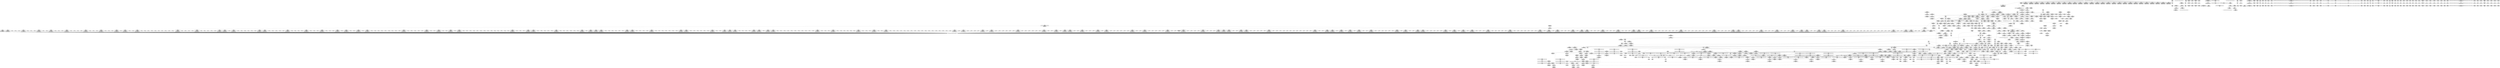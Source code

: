 digraph {
	CE0x54aed70 [shape=record,shape=Mrecord,label="{CE0x54aed70|80:_i64,_:_CRE_1666,1667_}"]
	CE0x549e7d0 [shape=record,shape=Mrecord,label="{CE0x549e7d0|80:_i64,_:_CRE_629,630_}"]
	CE0x54bfe00 [shape=record,shape=Mrecord,label="{CE0x54bfe00|aa_cred_profile:tmp22|security/apparmor/include/context.h,100|*SummSource*}"]
	CE0x549e170 [shape=record,shape=Mrecord,label="{CE0x549e170|80:_i64,_:_CRE_623,624_}"]
	CE0x54bbc90 [shape=record,shape=Mrecord,label="{CE0x54bbc90|i64*_getelementptr_inbounds_(_16_x_i64_,_16_x_i64_*___llvm_gcov_ctr46,_i64_0,_i64_4)|*Constant*|*SummSink*}"]
	CE0x54852b0 [shape=record,shape=Mrecord,label="{CE0x54852b0|common_perm:tmp8|security/apparmor/lsm.c,170|*SummSource*}"]
	CE0x5489690 [shape=record,shape=Mrecord,label="{CE0x5489690|_ret_i32_%error.0,_!dbg_!15483|security/apparmor/lsm.c,172|*SummSink*}"]
	CE0x54a8950 [shape=record,shape=Mrecord,label="{CE0x54a8950|80:_i64,_:_CRE_1350,1351_}"]
	CE0x54bd030 [shape=record,shape=Mrecord,label="{CE0x54bd030|i32_100|*Constant*}"]
	CE0x54faa10 [shape=record,shape=Mrecord,label="{CE0x54faa10|i64*_getelementptr_inbounds_(_16_x_i64_,_16_x_i64_*___llvm_gcov_ctr46,_i64_0,_i64_0)|*Constant*}"]
	CE0x54c54b0 [shape=record,shape=Mrecord,label="{CE0x54c54b0|mediated_filesystem:tobool|security/apparmor/include/apparmor.h,117|*SummSource*}"]
	CE0x54c4800 [shape=record,shape=Mrecord,label="{CE0x54c4800|GLOBAL:current_task|Global_var:current_task|*SummSource*}"]
	CE0x551bcc0 [shape=record,shape=Mrecord,label="{CE0x551bcc0|aa_cred_profile:tobool4|security/apparmor/include/context.h,100|*SummSource*}"]
	CE0x549ce50 [shape=record,shape=Mrecord,label="{CE0x549ce50|80:_i64,_:_CRE_605,606_}"]
	CE0x54b3c30 [shape=record,shape=Mrecord,label="{CE0x54b3c30|80:_i64,_:_CRE_1904,1920_|*MultipleSource*|security/apparmor/include/apparmor.h,117|*LoadInst*|security/apparmor/include/apparmor.h,117}"]
	CE0x5488670 [shape=record,shape=Mrecord,label="{CE0x5488670|i32_512|*Constant*}"]
	CE0x545a380 [shape=record,shape=Mrecord,label="{CE0x545a380|i32_5|*Constant*|*SummSource*}"]
	CE0x5476a60 [shape=record,shape=Mrecord,label="{CE0x5476a60|mediated_filesystem:inode|Function::mediated_filesystem&Arg::inode::|*SummSource*}"]
	CE0x54c9590 [shape=record,shape=Mrecord,label="{CE0x54c9590|GLOBAL:__aa_current_profile|*Constant*}"]
	CE0x550cae0 [shape=record,shape=Mrecord,label="{CE0x550cae0|aa_cred_profile:lnot|security/apparmor/include/context.h,100|*SummSource*}"]
	CE0x54962f0 [shape=record,shape=Mrecord,label="{CE0x54962f0|80:_i64,_:_CRE_443,444_}"]
	CE0x54940f0 [shape=record,shape=Mrecord,label="{CE0x54940f0|i64*_getelementptr_inbounds_(_11_x_i64_,_11_x_i64_*___llvm_gcov_ctr58,_i64_0,_i64_10)|*Constant*}"]
	CE0x5482450 [shape=record,shape=Mrecord,label="{CE0x5482450|80:_i64,_:_CRE_184,188_|*MultipleSource*|security/apparmor/include/apparmor.h,117|*LoadInst*|security/apparmor/include/apparmor.h,117}"]
	CE0x5473a90 [shape=record,shape=Mrecord,label="{CE0x5473a90|apparmor_path_chown:tmp16|security/apparmor/lsm.c,362}"]
	CE0x549cf60 [shape=record,shape=Mrecord,label="{CE0x549cf60|80:_i64,_:_CRE_606,607_}"]
	CE0x54ad0c0 [shape=record,shape=Mrecord,label="{CE0x54ad0c0|80:_i64,_:_CRE_1639,1640_}"]
	CE0x54d9800 [shape=record,shape=Mrecord,label="{CE0x54d9800|44:_i32,_48:_i16,_128:_i8*,_:_SCMRE_120,128_|*MultipleSource*|Function::aa_cred_profile&Arg::cred::|security/apparmor/include/context.h,138|security/apparmor/include/context.h,99}"]
	CE0x5439830 [shape=record,shape=Mrecord,label="{CE0x5439830|common_perm:tmp|*SummSink*}"]
	CE0x54d5fd0 [shape=record,shape=Mrecord,label="{CE0x54d5fd0|aa_cred_profile:do.end|*SummSource*}"]
	CE0x549f920 [shape=record,shape=Mrecord,label="{CE0x549f920|80:_i64,_:_CRE_704,708_|*MultipleSource*|security/apparmor/include/apparmor.h,117|*LoadInst*|security/apparmor/include/apparmor.h,117}"]
	CE0x5476440 [shape=record,shape=Mrecord,label="{CE0x5476440|80:_i64,_:_CRE_472,480_|*MultipleSource*|security/apparmor/include/apparmor.h,117|*LoadInst*|security/apparmor/include/apparmor.h,117}"]
	CE0x54b36e0 [shape=record,shape=Mrecord,label="{CE0x54b36e0|80:_i64,_:_CRE_1879,1880_}"]
	CE0x551b9f0 [shape=record,shape=Mrecord,label="{CE0x551b9f0|aa_cred_profile:expval|security/apparmor/include/context.h,100|*SummSource*}"]
	CE0x5514f10 [shape=record,shape=Mrecord,label="{CE0x5514f10|%struct.aa_task_cxt*_null|*Constant*|*SummSink*}"]
	CE0x54ac510 [shape=record,shape=Mrecord,label="{CE0x54ac510|80:_i64,_:_CRE_1628,1629_}"]
	CE0x5458e80 [shape=record,shape=Mrecord,label="{CE0x5458e80|apparmor_path_chown:path|Function::apparmor_path_chown&Arg::path::|*SummSink*}"]
	CE0x54c89b0 [shape=record,shape=Mrecord,label="{CE0x54c89b0|common_perm:call|security/apparmor/lsm.c,168|*SummSource*}"]
	CE0x5517de0 [shape=record,shape=Mrecord,label="{CE0x5517de0|aa_cred_profile:tmp21|security/apparmor/include/context.h,100}"]
	CE0x5468d40 [shape=record,shape=Mrecord,label="{CE0x5468d40|80:_i64,_:_CRE_412,413_}"]
	CE0x5462620 [shape=record,shape=Mrecord,label="{CE0x5462620|aa_cred_profile:tmp15|security/apparmor/include/context.h,100|*SummSink*}"]
	CE0x547b5e0 [shape=record,shape=Mrecord,label="{CE0x547b5e0|GLOBAL:mediated_filesystem|*Constant*|*SummSink*}"]
	CE0x54d4c20 [shape=record,shape=Mrecord,label="{CE0x54d4c20|aa_cred_profile:lor.rhs|*SummSource*}"]
	CE0x5496b70 [shape=record,shape=Mrecord,label="{CE0x5496b70|80:_i64,_:_CRE_451,452_}"]
	CE0x54434d0 [shape=record,shape=Mrecord,label="{CE0x54434d0|apparmor_path_chown:uid|security/apparmor/lsm.c, 355}"]
	CE0x5486a10 [shape=record,shape=Mrecord,label="{CE0x5486a10|apparmor_path_chown:tmp18|security/apparmor/lsm.c,364|*SummSource*}"]
	CE0x54b0090 [shape=record,shape=Mrecord,label="{CE0x54b0090|80:_i64,_:_CRE_1684,1685_}"]
	CE0x54b2c20 [shape=record,shape=Mrecord,label="{CE0x54b2c20|80:_i64,_:_CRE_1864,1872_|*MultipleSource*|security/apparmor/include/apparmor.h,117|*LoadInst*|security/apparmor/include/apparmor.h,117}"]
	CE0x54c1880 [shape=record,shape=Mrecord,label="{CE0x54c1880|aa_path_perm:flags|Function::aa_path_perm&Arg::flags::|*SummSource*}"]
	CE0x54ac620 [shape=record,shape=Mrecord,label="{CE0x54ac620|80:_i64,_:_CRE_1629,1630_}"]
	CE0x5481330 [shape=record,shape=Mrecord,label="{CE0x5481330|80:_i64,_:_CRE_112,120_|*MultipleSource*|security/apparmor/include/apparmor.h,117|*LoadInst*|security/apparmor/include/apparmor.h,117}"]
	CE0x54ac950 [shape=record,shape=Mrecord,label="{CE0x54ac950|80:_i64,_:_CRE_1632,1633_}"]
	CE0x547b1b0 [shape=record,shape=Mrecord,label="{CE0x547b1b0|apparmor_path_chown:call|security/apparmor/lsm.c,361|*SummSink*}"]
	CE0x5489b20 [shape=record,shape=Mrecord,label="{CE0x5489b20|apparmor_path_chown:retval.0|*SummSource*}"]
	CE0x54b53a0 [shape=record,shape=Mrecord,label="{CE0x54b53a0|mediated_filesystem:tmp5|security/apparmor/include/apparmor.h,117|*SummSink*}"]
	CE0x547f9e0 [shape=record,shape=Mrecord,label="{CE0x547f9e0|80:_i64,_:_CRE_16,20_|*MultipleSource*|security/apparmor/include/apparmor.h,117|*LoadInst*|security/apparmor/include/apparmor.h,117}"]
	CE0x550cff0 [shape=record,shape=Mrecord,label="{CE0x550cff0|aa_cred_profile:tmp13|*SummSource*}"]
	CE0x5496e30 [shape=record,shape=Mrecord,label="{CE0x5496e30|i64_4|*Constant*}"]
	CE0x54a7a70 [shape=record,shape=Mrecord,label="{CE0x54a7a70|80:_i64,_:_CRE_1336,1337_}"]
	CE0x548c930 [shape=record,shape=Mrecord,label="{CE0x548c930|_ret_i32_%retval.0,_!dbg_!15488|security/apparmor/lsm.c,365}"]
	CE0x54fd820 [shape=record,shape=Mrecord,label="{CE0x54fd820|aa_cred_profile:tmp32|security/apparmor/include/context.h,101|*SummSink*}"]
	CE0x548cfb0 [shape=record,shape=Mrecord,label="{CE0x548cfb0|_ret_i32_%retval.0,_!dbg_!15488|security/apparmor/lsm.c,365|*SummSource*}"]
	CE0x549eb00 [shape=record,shape=Mrecord,label="{CE0x549eb00|80:_i64,_:_CRE_632,640_|*MultipleSource*|security/apparmor/include/apparmor.h,117|*LoadInst*|security/apparmor/include/apparmor.h,117}"]
	CE0x54a7960 [shape=record,shape=Mrecord,label="{CE0x54a7960|80:_i64,_:_CRE_1335,1336_}"]
	CE0x54bf890 [shape=record,shape=Mrecord,label="{CE0x54bf890|aa_cred_profile:tmp26|security/apparmor/include/context.h,100|*SummSource*}"]
	CE0x512ace0 [shape=record,shape=Mrecord,label="{CE0x512ace0|i32_0|*Constant*|*SummSource*}"]
	CE0x5477f60 [shape=record,shape=Mrecord,label="{CE0x5477f60|i64_4|*Constant*|*SummSink*}"]
	CE0x54ad940 [shape=record,shape=Mrecord,label="{CE0x54ad940|80:_i64,_:_CRE_1647,1648_}"]
	CE0x543e220 [shape=record,shape=Mrecord,label="{CE0x543e220|apparmor_path_chown:tmp1}"]
	CE0x5457d30 [shape=record,shape=Mrecord,label="{CE0x5457d30|apparmor_path_chown:gid.coerce|Function::apparmor_path_chown&Arg::gid.coerce::|*SummSink*}"]
	CE0x54b31f0 [shape=record,shape=Mrecord,label="{CE0x54b31f0|80:_i64,_:_CRE_1874,1875_}"]
	CE0x5464050 [shape=record,shape=Mrecord,label="{CE0x5464050|aa_cred_profile:tmp18|security/apparmor/include/context.h,100|*SummSource*}"]
	CE0x5484810 [shape=record,shape=Mrecord,label="{CE0x5484810|i64*_getelementptr_inbounds_(_5_x_i64_,_5_x_i64_*___llvm_gcov_ctr57,_i64_0,_i64_3)|*Constant*|*SummSink*}"]
	CE0x543a2c0 [shape=record,shape=Mrecord,label="{CE0x543a2c0|72:_%struct.hlist_bl_node**,_80:_%struct.dentry*,_104:_%struct.inode*,_:_CRE_104,112_|*MultipleSource*|security/apparmor/lsm.c,357|*LoadInst*|security/apparmor/lsm.c,357}"]
	CE0x54807d0 [shape=record,shape=Mrecord,label="{CE0x54807d0|80:_i64,_:_CRE_56,64_|*MultipleSource*|security/apparmor/include/apparmor.h,117|*LoadInst*|security/apparmor/include/apparmor.h,117}"]
	CE0x549c2a0 [shape=record,shape=Mrecord,label="{CE0x549c2a0|80:_i64,_:_CRE_594,595_}"]
	CE0x54e23a0 [shape=record,shape=Mrecord,label="{CE0x54e23a0|i8*_getelementptr_inbounds_(_36_x_i8_,_36_x_i8_*_.str12,_i32_0,_i32_0)|*Constant*}"]
	CE0x5509060 [shape=record,shape=Mrecord,label="{CE0x5509060|44:_i32,_48:_i16,_128:_i8*,_:_SCMRE_44,48_|*MultipleSource*|Function::aa_cred_profile&Arg::cred::|security/apparmor/include/context.h,138|security/apparmor/include/context.h,99}"]
	CE0x5495fc0 [shape=record,shape=Mrecord,label="{CE0x5495fc0|80:_i64,_:_CRE_440,441_}"]
	CE0x549a700 [shape=record,shape=Mrecord,label="{CE0x549a700|80:_i64,_:_CRE_568,569_}"]
	CE0x55068c0 [shape=record,shape=Mrecord,label="{CE0x55068c0|44:_i32,_48:_i16,_128:_i8*,_:_SCMRE_28,32_|*MultipleSource*|Function::aa_cred_profile&Arg::cred::|security/apparmor/include/context.h,138|security/apparmor/include/context.h,99}"]
	CE0x547fb60 [shape=record,shape=Mrecord,label="{CE0x547fb60|i64_-2147483648|*Constant*}"]
	CE0x54d3ad0 [shape=record,shape=Mrecord,label="{CE0x54d3ad0|COLLAPSED:_GCMRE___llvm_gcov_ctr58_internal_global_11_x_i64_zeroinitializer:_elem_0:default:}"]
	CE0x5494fc0 [shape=record,shape=Mrecord,label="{CE0x5494fc0|__aa_current_profile:tmp20|security/apparmor/include/context.h,138}"]
	CE0x54593e0 [shape=record,shape=Mrecord,label="{CE0x54593e0|get_current:tmp}"]
	CE0x549bd50 [shape=record,shape=Mrecord,label="{CE0x549bd50|80:_i64,_:_CRE_589,590_}"]
	CE0x547e4c0 [shape=record,shape=Mrecord,label="{CE0x547e4c0|apparmor_path_chown:dentry5|security/apparmor/lsm.c,361|*SummSource*}"]
	"CONST[source:0(mediator),value:0(static)][purpose:{operation}][SrcIdx:4]"
	CE0x54308b0 [shape=record,shape=Mrecord,label="{CE0x54308b0|apparmor_path_chown:if.end|*SummSource*}"]
	CE0x54bf820 [shape=record,shape=Mrecord,label="{CE0x54bf820|aa_cred_profile:tmp26|security/apparmor/include/context.h,100}"]
	CE0x54e1430 [shape=record,shape=Mrecord,label="{CE0x54e1430|__aa_current_profile:tmp15|security/apparmor/include/context.h,138}"]
	CE0x54fd030 [shape=record,shape=Mrecord,label="{CE0x54fd030|i64*_getelementptr_inbounds_(_16_x_i64_,_16_x_i64_*___llvm_gcov_ctr46,_i64_0,_i64_15)|*Constant*|*SummSource*}"]
	CE0x5456950 [shape=record,shape=Mrecord,label="{CE0x5456950|mediated_filesystem:tmp1|*SummSource*}"]
	CE0x5457090 [shape=record,shape=Mrecord,label="{CE0x5457090|__aa_current_profile:tmp2}"]
	CE0x54fd740 [shape=record,shape=Mrecord,label="{CE0x54fd740|aa_cred_profile:tmp32|security/apparmor/include/context.h,101}"]
	CE0x54793b0 [shape=record,shape=Mrecord,label="{CE0x54793b0|apparmor_path_chown:tmp10|security/apparmor/lsm.c,361}"]
	CE0x5476ad0 [shape=record,shape=Mrecord,label="{CE0x5476ad0|mediated_filesystem:inode|Function::mediated_filesystem&Arg::inode::|*SummSink*}"]
	CE0x54abfc0 [shape=record,shape=Mrecord,label="{CE0x54abfc0|80:_i64,_:_CRE_1623,1624_}"]
	CE0x5447bf0 [shape=record,shape=Mrecord,label="{CE0x5447bf0|0:_i32,_:_SCM_0,4_|*MultipleSource*|security/apparmor/lsm.c, 355}"]
	CE0x54b4230 [shape=record,shape=Mrecord,label="{CE0x54b4230|80:_i64,_:_CRE_2056,2112_|*MultipleSource*|security/apparmor/include/apparmor.h,117|*LoadInst*|security/apparmor/include/apparmor.h,117}"]
	CE0x54a2600 [shape=record,shape=Mrecord,label="{CE0x54a2600|80:_i64,_:_CRE_1238,1239_}"]
	CE0x54a8d90 [shape=record,shape=Mrecord,label="{CE0x54a8d90|80:_i64,_:_CRE_1354,1355_}"]
	CE0x5492550 [shape=record,shape=Mrecord,label="{CE0x5492550|GLOBAL:aa_cred_profile|*Constant*|*SummSource*}"]
	CE0x54b5540 [shape=record,shape=Mrecord,label="{CE0x54b5540|i64*_getelementptr_inbounds_(_5_x_i64_,_5_x_i64_*___llvm_gcov_ctr57,_i64_0,_i64_0)|*Constant*}"]
	CE0x54a3c50 [shape=record,shape=Mrecord,label="{CE0x54a3c50|80:_i64,_:_CRE_1259,1260_}"]
	CE0x549a100 [shape=record,shape=Mrecord,label="{CE0x549a100|80:_i64,_:_CRE_562,563_}"]
	CE0x54ae3e0 [shape=record,shape=Mrecord,label="{CE0x54ae3e0|80:_i64,_:_CRE_1657,1658_}"]
	CE0x54de350 [shape=record,shape=Mrecord,label="{CE0x54de350|GLOBAL:__llvm_gcov_ctr58|Global_var:__llvm_gcov_ctr58|*SummSink*}"]
	CE0x54a20b0 [shape=record,shape=Mrecord,label="{CE0x54a20b0|80:_i64,_:_CRE_1233,1234_}"]
	CE0x5486890 [shape=record,shape=Mrecord,label="{CE0x5486890|GLOBAL:common_perm|*Constant*}"]
	CE0x54b01a0 [shape=record,shape=Mrecord,label="{CE0x54b01a0|80:_i64,_:_CRE_1685,1686_}"]
	CE0x546b280 [shape=record,shape=Mrecord,label="{CE0x546b280|GLOBAL:__llvm_gcov_ctr57|Global_var:__llvm_gcov_ctr57|*SummSource*}"]
	CE0x54ab120 [shape=record,shape=Mrecord,label="{CE0x54ab120|80:_i64,_:_CRE_1596,1600_|*MultipleSource*|security/apparmor/include/apparmor.h,117|*LoadInst*|security/apparmor/include/apparmor.h,117}"]
	CE0x54d2c10 [shape=record,shape=Mrecord,label="{CE0x54d2c10|__aa_current_profile:tmp12|security/apparmor/include/context.h,138|*SummSink*}"]
	CE0x54a3b40 [shape=record,shape=Mrecord,label="{CE0x54a3b40|80:_i64,_:_CRE_1258,1259_}"]
	CE0x548b480 [shape=record,shape=Mrecord,label="{CE0x548b480|i32_8|*Constant*|*SummSink*}"]
	CE0x551bb60 [shape=record,shape=Mrecord,label="{CE0x551bb60|aa_cred_profile:tobool4|security/apparmor/include/context.h,100}"]
	CE0x5515c70 [shape=record,shape=Mrecord,label="{CE0x5515c70|aa_cred_profile:lor.rhs}"]
	CE0x5491b90 [shape=record,shape=Mrecord,label="{CE0x5491b90|__aa_current_profile:tmp21|security/apparmor/include/context.h,138|*SummSink*}"]
	CE0x54802f0 [shape=record,shape=Mrecord,label="{CE0x54802f0|80:_i64,_:_CRE_32,40_|*MultipleSource*|security/apparmor/include/apparmor.h,117|*LoadInst*|security/apparmor/include/apparmor.h,117}"]
	CE0x549dc20 [shape=record,shape=Mrecord,label="{CE0x549dc20|80:_i64,_:_CRE_618,619_}"]
	CE0x54b04d0 [shape=record,shape=Mrecord,label="{CE0x54b04d0|80:_i64,_:_CRE_1688,1696_|*MultipleSource*|security/apparmor/include/apparmor.h,117|*LoadInst*|security/apparmor/include/apparmor.h,117}"]
	CE0x54a42b0 [shape=record,shape=Mrecord,label="{CE0x54a42b0|80:_i64,_:_CRE_1265,1266_}"]
	CE0x549ae70 [shape=record,shape=Mrecord,label="{CE0x549ae70|80:_i64,_:_CRE_575,576_}"]
	CE0x502e870 [shape=record,shape=Mrecord,label="{CE0x502e870|apparmor_path_chown:coerce.dive1|*SummSource*}"]
	CE0x548e560 [shape=record,shape=Mrecord,label="{CE0x548e560|i32_138|*Constant*|*SummSource*}"]
	CE0x54c7b60 [shape=record,shape=Mrecord,label="{CE0x54c7b60|common_perm:tmp1|*SummSink*}"]
	CE0x5484cd0 [shape=record,shape=Mrecord,label="{CE0x5484cd0|common_perm:tmp7|security/apparmor/lsm.c,170|*SummSink*}"]
	CE0x5462a90 [shape=record,shape=Mrecord,label="{CE0x5462a90|aa_cred_profile:tmp16|security/apparmor/include/context.h,100|*SummSource*}"]
	CE0x54fa800 [shape=record,shape=Mrecord,label="{CE0x54fa800|aa_cred_profile:do.body5|*SummSource*}"]
	CE0x54926d0 [shape=record,shape=Mrecord,label="{CE0x54926d0|GLOBAL:aa_cred_profile|*Constant*|*SummSink*}"]
	CE0x5515350 [shape=record,shape=Mrecord,label="{CE0x5515350|aa_cred_profile:tmp7|security/apparmor/include/context.h,100}"]
	CE0x549c190 [shape=record,shape=Mrecord,label="{CE0x549c190|80:_i64,_:_CRE_593,594_}"]
	CE0x54657a0 [shape=record,shape=Mrecord,label="{CE0x54657a0|80:_i64,_:_CRE_268,272_|*MultipleSource*|security/apparmor/include/apparmor.h,117|*LoadInst*|security/apparmor/include/apparmor.h,117}"]
	CE0x54c9a80 [shape=record,shape=Mrecord,label="{CE0x54c9a80|__aa_current_profile:tmp3|*SummSource*}"]
	CE0x5517ad0 [shape=record,shape=Mrecord,label="{CE0x5517ad0|aa_cred_profile:tmp20|security/apparmor/include/context.h,100|*SummSink*}"]
	CE0x5497c10 [shape=record,shape=Mrecord,label="{CE0x5497c10|44:_i32,_48:_i16,_128:_i8*,_:_SCMRE_144,152_|*MultipleSource*|Function::aa_cred_profile&Arg::cred::|security/apparmor/include/context.h,138|security/apparmor/include/context.h,99}"]
	CE0x5484c60 [shape=record,shape=Mrecord,label="{CE0x5484c60|common_perm:tmp7|security/apparmor/lsm.c,170|*SummSource*}"]
	CE0x5485660 [shape=record,shape=Mrecord,label="{CE0x5485660|common_perm:call1|security/apparmor/lsm.c,170}"]
	CE0x54a8ea0 [shape=record,shape=Mrecord,label="{CE0x54a8ea0|80:_i64,_:_CRE_1355,1356_}"]
	CE0x54d5750 [shape=record,shape=Mrecord,label="{CE0x54d5750|i64*_getelementptr_inbounds_(_2_x_i64_,_2_x_i64_*___llvm_gcov_ctr112,_i64_0,_i64_1)|*Constant*|*SummSource*}"]
	CE0x54c9180 [shape=record,shape=Mrecord,label="{CE0x54c9180|i64*_getelementptr_inbounds_(_16_x_i64_,_16_x_i64_*___llvm_gcov_ctr46,_i64_0,_i64_1)|*Constant*|*SummSource*}"]
	CE0x5485130 [shape=record,shape=Mrecord,label="{CE0x5485130|common_perm:tmp8|security/apparmor/lsm.c,170}"]
	CE0x5480490 [shape=record,shape=Mrecord,label="{CE0x5480490|80:_i64,_:_CRE_40,48_|*MultipleSource*|security/apparmor/include/apparmor.h,117|*LoadInst*|security/apparmor/include/apparmor.h,117}"]
	CE0x54b8b20 [shape=record,shape=Mrecord,label="{CE0x54b8b20|get_current:bb}"]
	CE0x549f160 [shape=record,shape=Mrecord,label="{CE0x549f160|80:_i64,_:_CRE_664,672_|*MultipleSource*|security/apparmor/include/apparmor.h,117|*LoadInst*|security/apparmor/include/apparmor.h,117}"]
	CE0x549bf70 [shape=record,shape=Mrecord,label="{CE0x549bf70|80:_i64,_:_CRE_591,592_}"]
	CE0x54add80 [shape=record,shape=Mrecord,label="{CE0x54add80|80:_i64,_:_CRE_1651,1652_}"]
	CE0x5437380 [shape=record,shape=Mrecord,label="{CE0x5437380|apparmor_path_chown:bb|*SummSource*}"]
	CE0x54a46f0 [shape=record,shape=Mrecord,label="{CE0x54a46f0|80:_i64,_:_CRE_1269,1270_}"]
	CE0x5514c70 [shape=record,shape=Mrecord,label="{CE0x5514c70|%struct.aa_task_cxt*_null|*Constant*|*SummSource*}"]
	CE0x54b37f0 [shape=record,shape=Mrecord,label="{CE0x54b37f0|80:_i64,_:_CRE_1880,1884_|*MultipleSource*|security/apparmor/include/apparmor.h,117|*LoadInst*|security/apparmor/include/apparmor.h,117}"]
	CE0x54d2750 [shape=record,shape=Mrecord,label="{CE0x54d2750|aa_cred_profile:tmp1|*SummSource*}"]
	CE0x54a6ca0 [shape=record,shape=Mrecord,label="{CE0x54a6ca0|80:_i64,_:_CRE_1323,1324_}"]
	CE0x5455a30 [shape=record,shape=Mrecord,label="{CE0x5455a30|COLLAPSED:_GCMRE___llvm_gcov_ctr55_internal_global_2_x_i64_zeroinitializer:_elem_0:default:}"]
	CE0x54d4f00 [shape=record,shape=Mrecord,label="{CE0x54d4f00|_call_void_mcount()_#2|*SummSink*}"]
	CE0x550ba10 [shape=record,shape=Mrecord,label="{CE0x550ba10|GLOBAL:__llvm_gcov_ctr46|Global_var:__llvm_gcov_ctr46|*SummSink*}"]
	CE0x546a060 [shape=record,shape=Mrecord,label="{CE0x546a060|80:_i64,_:_CRE_430,431_}"]
	CE0x549d5c0 [shape=record,shape=Mrecord,label="{CE0x549d5c0|80:_i64,_:_CRE_612,613_}"]
	CE0x54b3900 [shape=record,shape=Mrecord,label="{CE0x54b3900|80:_i64,_:_CRE_1888,1896_|*MultipleSource*|security/apparmor/include/apparmor.h,117|*LoadInst*|security/apparmor/include/apparmor.h,117}"]
	CE0x54a7300 [shape=record,shape=Mrecord,label="{CE0x54a7300|80:_i64,_:_CRE_1329,1330_}"]
	CE0x54970b0 [shape=record,shape=Mrecord,label="{CE0x54970b0|__aa_current_profile:tmp9|security/apparmor/include/context.h,138|*SummSink*}"]
	CE0x5486900 [shape=record,shape=Mrecord,label="{CE0x5486900|apparmor_path_chown:tmp18|security/apparmor/lsm.c,364}"]
	CE0x5487b80 [shape=record,shape=Mrecord,label="{CE0x5487b80|i32_13|*Constant*}"]
	CE0x5456210 [shape=record,shape=Mrecord,label="{CE0x5456210|common_perm:tmp1}"]
	CE0x54c0b80 [shape=record,shape=Mrecord,label="{CE0x54c0b80|aa_path_perm:op|Function::aa_path_perm&Arg::op::|*SummSink*}"]
	CE0x5439940 [shape=record,shape=Mrecord,label="{CE0x5439940|i32_5|*Constant*|*SummSink*}"]
	CE0x5496510 [shape=record,shape=Mrecord,label="{CE0x5496510|80:_i64,_:_CRE_445,446_}"]
	CE0x549d180 [shape=record,shape=Mrecord,label="{CE0x549d180|80:_i64,_:_CRE_608,609_}"]
	CE0x54905d0 [shape=record,shape=Mrecord,label="{CE0x54905d0|i32_78|*Constant*}"]
	CE0x5518620 [shape=record,shape=Mrecord,label="{CE0x5518620|_call_void_asm_sideeffect_1:_09ud2_0A.pushsection___bug_table,_22a_22_0A2:_09.long_1b_-_2b,_$_0:c_-_2b_0A_09.word_$_1:c_,_0_0A_09.org_2b+$_2:c_0A.popsection_,_i,i,i,_dirflag_,_fpsr_,_flags_(i8*_getelementptr_inbounds_(_36_x_i8_,_36_x_i8_*_.str12,_i32_0,_i32_0),_i32_100,_i64_12)_#2,_!dbg_!15490,_!srcloc_!15493|security/apparmor/include/context.h,100|*SummSource*}"]
	CE0x5498f90 [shape=record,shape=Mrecord,label="{CE0x5498f90|80:_i64,_:_CRE_496,504_|*MultipleSource*|security/apparmor/include/apparmor.h,117|*LoadInst*|security/apparmor/include/apparmor.h,117}"]
	CE0x5488120 [shape=record,shape=Mrecord,label="{CE0x5488120|common_perm:op|Function::common_perm&Arg::op::|*SummSource*}"]
	CE0x54d0bf0 [shape=record,shape=Mrecord,label="{CE0x54d0bf0|__aa_current_profile:tmp7|security/apparmor/include/context.h,138|*SummSource*}"]
	CE0x543ea00 [shape=record,shape=Mrecord,label="{CE0x543ea00|i64*_getelementptr_inbounds_(_6_x_i64_,_6_x_i64_*___llvm_gcov_ctr84,_i64_0,_i64_0)|*Constant*|*SummSink*}"]
	CE0x54c6240 [shape=record,shape=Mrecord,label="{CE0x54c6240|common_perm:bb}"]
	CE0x5497fe0 [shape=record,shape=Mrecord,label="{CE0x5497fe0|i64_1|*Constant*}"]
	CE0x54559c0 [shape=record,shape=Mrecord,label="{CE0x54559c0|mediated_filesystem:tmp}"]
	CE0x5482640 [shape=record,shape=Mrecord,label="{CE0x5482640|80:_i64,_:_CRE_192,200_|*MultipleSource*|security/apparmor/include/apparmor.h,117|*LoadInst*|security/apparmor/include/apparmor.h,117}"]
	CE0x54404f0 [shape=record,shape=Mrecord,label="{CE0x54404f0|apparmor_path_chown:tmp6|*LoadInst*|security/apparmor/lsm.c,358|*SummSink*}"]
	CE0x5488d00 [shape=record,shape=Mrecord,label="{CE0x5488d00|common_perm:mask|Function::common_perm&Arg::mask::}"]
	CE0x54c9ba0 [shape=record,shape=Mrecord,label="{CE0x54c9ba0|__aa_current_profile:tmp3|*SummSink*}"]
	CE0x54c0ae0 [shape=record,shape=Mrecord,label="{CE0x54c0ae0|aa_path_perm:op|Function::aa_path_perm&Arg::op::|*SummSource*}"]
	CE0x542ff20 [shape=record,shape=Mrecord,label="{CE0x542ff20|apparmor_path_chown:tmp1|*SummSink*}"]
	CE0x54fccc0 [shape=record,shape=Mrecord,label="{CE0x54fccc0|i64*_getelementptr_inbounds_(_16_x_i64_,_16_x_i64_*___llvm_gcov_ctr46,_i64_0,_i64_15)|*Constant*}"]
	CE0x54a5c60 [shape=record,shape=Mrecord,label="{CE0x54a5c60|80:_i64,_:_CRE_1307,1308_}"]
	CE0x54d61d0 [shape=record,shape=Mrecord,label="{CE0x54d61d0|__aa_current_profile:tobool|security/apparmor/include/context.h,138|*SummSink*}"]
	CE0x54d1990 [shape=record,shape=Mrecord,label="{CE0x54d1990|__aa_current_profile:call|security/apparmor/include/context.h,138|*SummSink*}"]
	CE0x5488060 [shape=record,shape=Mrecord,label="{CE0x5488060|common_perm:op|Function::common_perm&Arg::op::}"]
	CE0x54abda0 [shape=record,shape=Mrecord,label="{CE0x54abda0|80:_i64,_:_CRE_1621,1622_}"]
	CE0x54bae00 [shape=record,shape=Mrecord,label="{CE0x54bae00|i64*_getelementptr_inbounds_(_2_x_i64_,_2_x_i64_*___llvm_gcov_ctr112,_i64_0,_i64_0)|*Constant*}"]
	CE0x5481e80 [shape=record,shape=Mrecord,label="{CE0x5481e80|80:_i64,_:_CRE_152,160_|*MultipleSource*|security/apparmor/include/apparmor.h,117|*LoadInst*|security/apparmor/include/apparmor.h,117}"]
	CE0x54a9720 [shape=record,shape=Mrecord,label="{CE0x54a9720|80:_i64,_:_CRE_1363,1364_}"]
	CE0x54ae820 [shape=record,shape=Mrecord,label="{CE0x54ae820|80:_i64,_:_CRE_1661,1662_}"]
	CE0x5459c40 [shape=record,shape=Mrecord,label="{CE0x5459c40|__aa_current_profile:land.lhs.true|*SummSink*}"]
	CE0x5490680 [shape=record,shape=Mrecord,label="{CE0x5490680|i32_78|*Constant*|*SummSink*}"]
	CE0x5495450 [shape=record,shape=Mrecord,label="{CE0x5495450|__aa_current_profile:call3|security/apparmor/include/context.h,138}"]
	CE0x54697e0 [shape=record,shape=Mrecord,label="{CE0x54697e0|80:_i64,_:_CRE_422,423_}"]
	CE0x5458190 [shape=record,shape=Mrecord,label="{CE0x5458190|common_perm:tmp}"]
	CE0x54a2f90 [shape=record,shape=Mrecord,label="{CE0x54a2f90|80:_i64,_:_CRE_1247,1248_}"]
	CE0x5467f70 [shape=record,shape=Mrecord,label="{CE0x5467f70|80:_i64,_:_CRE_399,400_}"]
	CE0x54b6550 [shape=record,shape=Mrecord,label="{CE0x54b6550|aa_cred_profile:lnot3|security/apparmor/include/context.h,100}"]
	CE0x54a3a30 [shape=record,shape=Mrecord,label="{CE0x54a3a30|80:_i64,_:_CRE_1257,1258_}"]
	CE0x54c46b0 [shape=record,shape=Mrecord,label="{CE0x54c46b0|GLOBAL:current_task|Global_var:current_task}"]
	CE0x544a900 [shape=record,shape=Mrecord,label="{CE0x544a900|apparmor_path_chown:tmp2|*LoadInst*|security/apparmor/lsm.c,357}"]
	CE0x54d7a10 [shape=record,shape=Mrecord,label="{CE0x54d7a10|i64_2|*Constant*}"]
	CE0x54a0ac0 [shape=record,shape=Mrecord,label="{CE0x54a0ac0|80:_i64,_:_CRE_1212,1213_}"]
	CE0x54a00e0 [shape=record,shape=Mrecord,label="{CE0x54a00e0|80:_i64,_:_CRE_880,896_|*MultipleSource*|security/apparmor/include/apparmor.h,117|*LoadInst*|security/apparmor/include/apparmor.h,117}"]
	CE0x5457ff0 [shape=record,shape=Mrecord,label="{CE0x5457ff0|apparmor_path_chown:gid|security/apparmor/lsm.c, 355}"]
	CE0x54aea40 [shape=record,shape=Mrecord,label="{CE0x54aea40|80:_i64,_:_CRE_1663,1664_}"]
	CE0x54a4800 [shape=record,shape=Mrecord,label="{CE0x54a4800|80:_i64,_:_CRE_1270,1271_}"]
	CE0x5507d20 [shape=record,shape=Mrecord,label="{CE0x5507d20|44:_i32,_48:_i16,_128:_i8*,_:_SCMRE_24,28_|*MultipleSource*|Function::aa_cred_profile&Arg::cred::|security/apparmor/include/context.h,138|security/apparmor/include/context.h,99}"]
	CE0x5455420 [shape=record,shape=Mrecord,label="{CE0x5455420|0:_i32,_:_SCM_0,4_|*MultipleSource*|security/apparmor/lsm.c, 355}"]
	CE0x55088b0 [shape=record,shape=Mrecord,label="{CE0x55088b0|%struct.aa_task_cxt*_null|*Constant*}"]
	CE0x54db250 [shape=record,shape=Mrecord,label="{CE0x54db250|aa_cred_profile:do.body|*SummSink*}"]
	CE0x54419b0 [shape=record,shape=Mrecord,label="{CE0x54419b0|aa_cred_profile:tmp8|security/apparmor/include/context.h,100|*SummSource*}"]
	CE0x54af3d0 [shape=record,shape=Mrecord,label="{CE0x54af3d0|80:_i64,_:_CRE_1672,1673_}"]
	CE0x550c270 [shape=record,shape=Mrecord,label="{CE0x550c270|%struct.aa_profile*_null|*Constant*|*SummSink*}"]
	CE0x54fd7b0 [shape=record,shape=Mrecord,label="{CE0x54fd7b0|aa_cred_profile:tmp32|security/apparmor/include/context.h,101|*SummSource*}"]
	CE0x5430920 [shape=record,shape=Mrecord,label="{CE0x5430920|apparmor_path_chown:if.end|*SummSink*}"]
	CE0x54b63e0 [shape=record,shape=Mrecord,label="{CE0x54b63e0|aa_cred_profile:lnot2|security/apparmor/include/context.h,100|*SummSource*}"]
	CE0x54c0180 [shape=record,shape=Mrecord,label="{CE0x54c0180|aa_cred_profile:tmp23|security/apparmor/include/context.h,100}"]
	CE0x54a34e0 [shape=record,shape=Mrecord,label="{CE0x54a34e0|80:_i64,_:_CRE_1252,1253_}"]
	CE0x54a2b50 [shape=record,shape=Mrecord,label="{CE0x54a2b50|80:_i64,_:_CRE_1243,1244_}"]
	CE0x549a3d0 [shape=record,shape=Mrecord,label="{CE0x549a3d0|80:_i64,_:_CRE_565,566_}"]
	CE0x5476960 [shape=record,shape=Mrecord,label="{CE0x5476960|apparmor_path_chown:tmp10|security/apparmor/lsm.c,361|*SummSink*}"]
	CE0x5500290 [shape=record,shape=Mrecord,label="{CE0x5500290|aa_cred_profile:profile11|security/apparmor/include/context.h,101|*SummSource*}"]
	CE0x54c2e80 [shape=record,shape=Mrecord,label="{CE0x54c2e80|common_perm:error.0|*SummSink*}"]
	CE0x54aa2d0 [shape=record,shape=Mrecord,label="{CE0x54aa2d0|80:_i64,_:_CRE_1374,1375_}"]
	CE0x54fbe60 [shape=record,shape=Mrecord,label="{CE0x54fbe60|i64*_getelementptr_inbounds_(_16_x_i64_,_16_x_i64_*___llvm_gcov_ctr46,_i64_0,_i64_13)|*Constant*|*SummSink*}"]
	CE0x54db9c0 [shape=record,shape=Mrecord,label="{CE0x54db9c0|aa_cred_profile:do.body6}"]
	CE0x54556e0 [shape=record,shape=Mrecord,label="{CE0x54556e0|apparmor_path_chown:cond|security/apparmor/lsm.c, 357}"]
	CE0x549ab40 [shape=record,shape=Mrecord,label="{CE0x549ab40|80:_i64,_:_CRE_572,573_}"]
	CE0x548cb00 [shape=record,shape=Mrecord,label="{CE0x548cb00|apparmor_path_chown:tmp20|security/apparmor/lsm.c,365|*SummSource*}"]
	CE0x551b4f0 [shape=record,shape=Mrecord,label="{CE0x551b4f0|aa_cred_profile:expval|security/apparmor/include/context.h,100}"]
	CE0x5464350 [shape=record,shape=Mrecord,label="{CE0x5464350|aa_cred_profile:tmp19|security/apparmor/include/context.h,100}"]
	CE0x54b4800 [shape=record,shape=Mrecord,label="{CE0x54b4800|80:_i64,_:_CRE_2248,2256_|*MultipleSource*|security/apparmor/include/apparmor.h,117|*LoadInst*|security/apparmor/include/apparmor.h,117}"]
	CE0x54c7f70 [shape=record,shape=Mrecord,label="{CE0x54c7f70|__aa_current_profile:tmp5|security/apparmor/include/context.h,138|*SummSource*}"]
	CE0x543c880 [shape=record,shape=Mrecord,label="{CE0x543c880|i32_1|*Constant*}"]
	CE0x54a1e90 [shape=record,shape=Mrecord,label="{CE0x54a1e90|80:_i64,_:_CRE_1231,1232_}"]
	CE0x54cc0c0 [shape=record,shape=Mrecord,label="{CE0x54cc0c0|common_perm:tmp2|security/apparmor/lsm.c,169}"]
	CE0x54abad0 [shape=record,shape=Mrecord,label="{CE0x54abad0|80:_i64,_:_CRE_1618,1619_}"]
	CE0x549d6d0 [shape=record,shape=Mrecord,label="{CE0x549d6d0|80:_i64,_:_CRE_613,614_}"]
	CE0x5486f30 [shape=record,shape=Mrecord,label="{CE0x5486f30|apparmor_path_chown:call7|security/apparmor/lsm.c,364|*SummSource*}"]
	CE0x5516cd0 [shape=record,shape=Mrecord,label="{CE0x5516cd0|aa_cred_profile:tmp19|security/apparmor/include/context.h,100|*SummSource*}"]
	CE0x549ad60 [shape=record,shape=Mrecord,label="{CE0x549ad60|80:_i64,_:_CRE_574,575_}"]
	CE0x54b05e0 [shape=record,shape=Mrecord,label="{CE0x54b05e0|80:_i64,_:_CRE_1696,1704_|*MultipleSource*|security/apparmor/include/apparmor.h,117|*LoadInst*|security/apparmor/include/apparmor.h,117}"]
	CE0x5440ce0 [shape=record,shape=Mrecord,label="{CE0x5440ce0|__aa_current_profile:tmp10|security/apparmor/include/context.h,138}"]
	CE0x5507920 [shape=record,shape=Mrecord,label="{CE0x5507920|44:_i32,_48:_i16,_128:_i8*,_:_SCMRE_16,20_|*MultipleSource*|Function::aa_cred_profile&Arg::cred::|security/apparmor/include/context.h,138|security/apparmor/include/context.h,99}"]
	CE0x54d4490 [shape=record,shape=Mrecord,label="{CE0x54d4490|%struct.task_struct*_(%struct.task_struct**)*_asm_movq_%gs:$_1:P_,$0_,_r,im,_dirflag_,_fpsr_,_flags_|*SummSink*}"]
	CE0x548e4f0 [shape=record,shape=Mrecord,label="{CE0x548e4f0|i32_138|*Constant*}"]
	CE0x54aa600 [shape=record,shape=Mrecord,label="{CE0x54aa600|80:_i64,_:_CRE_1384,1392_|*MultipleSource*|security/apparmor/include/apparmor.h,117|*LoadInst*|security/apparmor/include/apparmor.h,117}"]
	CE0x54c4230 [shape=record,shape=Mrecord,label="{CE0x54c4230|__aa_current_profile:land.lhs.true}"]
	CE0x547bfa0 [shape=record,shape=Mrecord,label="{CE0x547bfa0|common_perm:cmp|security/apparmor/lsm.c,169}"]
	CE0x54d5a60 [shape=record,shape=Mrecord,label="{CE0x54d5a60|i64*_getelementptr_inbounds_(_11_x_i64_,_11_x_i64_*___llvm_gcov_ctr58,_i64_0,_i64_0)|*Constant*|*SummSource*}"]
	CE0x547ad40 [shape=record,shape=Mrecord,label="{CE0x547ad40|apparmor_path_chown:tmp11|security/apparmor/lsm.c,361}"]
	CE0x54fdd20 [shape=record,shape=Mrecord,label="{CE0x54fdd20|aa_cred_profile:tmp33|security/apparmor/include/context.h,101}"]
	CE0x551cad0 [shape=record,shape=Mrecord,label="{CE0x551cad0|aa_cred_profile:tmp14|security/apparmor/include/context.h,100|*SummSource*}"]
	CE0x54b54d0 [shape=record,shape=Mrecord,label="{CE0x54b54d0|common_perm:if.end|*SummSource*}"]
	CE0x54b51b0 [shape=record,shape=Mrecord,label="{CE0x54b51b0|mediated_filesystem:tmp5|security/apparmor/include/apparmor.h,117|*SummSource*}"]
	CE0x54a8730 [shape=record,shape=Mrecord,label="{CE0x54a8730|80:_i64,_:_CRE_1348,1349_}"]
	CE0x54d3a60 [shape=record,shape=Mrecord,label="{CE0x54d3a60|__aa_current_profile:tmp}"]
	CE0x54c0eb0 [shape=record,shape=Mrecord,label="{CE0x54c0eb0|aa_path_perm:profile|Function::aa_path_perm&Arg::profile::|*SummSource*}"]
	CE0x54dbcf0 [shape=record,shape=Mrecord,label="{CE0x54dbcf0|aa_cred_profile:do.body5}"]
	CE0x5464900 [shape=record,shape=Mrecord,label="{CE0x5464900|aa_cred_profile:tmp12|security/apparmor/include/context.h,100|*SummSource*}"]
	CE0x54bcdd0 [shape=record,shape=Mrecord,label="{CE0x54bcdd0|void_(i8*,_i32,_i64)*_asm_sideeffect_1:_09ud2_0A.pushsection___bug_table,_22a_22_0A2:_09.long_1b_-_2b,_$_0:c_-_2b_0A_09.word_$_1:c_,_0_0A_09.org_2b+$_2:c_0A.popsection_,_i,i,i,_dirflag_,_fpsr_,_flags_|*SummSink*}"]
	CE0x54dd460 [shape=record,shape=Mrecord,label="{CE0x54dd460|__aa_current_profile:tmp12|security/apparmor/include/context.h,138}"]
	CE0x550b890 [shape=record,shape=Mrecord,label="{CE0x550b890|GLOBAL:__llvm_gcov_ctr46|Global_var:__llvm_gcov_ctr46}"]
	CE0x54dc2d0 [shape=record,shape=Mrecord,label="{CE0x54dc2d0|_call_void_mcount()_#2}"]
	CE0x54ca510 [shape=record,shape=Mrecord,label="{CE0x54ca510|aa_cred_profile:do.cond|*SummSink*}"]
	CE0x55187a0 [shape=record,shape=Mrecord,label="{CE0x55187a0|_call_void_asm_sideeffect_1:_09ud2_0A.pushsection___bug_table,_22a_22_0A2:_09.long_1b_-_2b,_$_0:c_-_2b_0A_09.word_$_1:c_,_0_0A_09.org_2b+$_2:c_0A.popsection_,_i,i,i,_dirflag_,_fpsr_,_flags_(i8*_getelementptr_inbounds_(_36_x_i8_,_36_x_i8_*_.str12,_i32_0,_i32_0),_i32_100,_i64_12)_#2,_!dbg_!15490,_!srcloc_!15493|security/apparmor/include/context.h,100|*SummSink*}"]
	CE0x54624a0 [shape=record,shape=Mrecord,label="{CE0x54624a0|aa_cred_profile:tmp15|security/apparmor/include/context.h,100|*SummSource*}"]
	CE0x543dcb0 [shape=record,shape=Mrecord,label="{CE0x543dcb0|i32_0|*Constant*|*SummSink*}"]
	CE0x54a4e60 [shape=record,shape=Mrecord,label="{CE0x54a4e60|80:_i64,_:_CRE_1276,1277_}"]
	CE0x54a9c70 [shape=record,shape=Mrecord,label="{CE0x54a9c70|80:_i64,_:_CRE_1368,1369_}"]
	CE0x54a08a0 [shape=record,shape=Mrecord,label="{CE0x54a08a0|80:_i64,_:_CRE_1210,1211_}"]
	CE0x5468b20 [shape=record,shape=Mrecord,label="{CE0x5468b20|80:_i64,_:_CRE_410,411_}"]
	CE0x5484560 [shape=record,shape=Mrecord,label="{CE0x5484560|i64*_getelementptr_inbounds_(_5_x_i64_,_5_x_i64_*___llvm_gcov_ctr57,_i64_0,_i64_3)|*Constant*|*SummSource*}"]
	CE0x5440a00 [shape=record,shape=Mrecord,label="{CE0x5440a00|i64_5|*Constant*|*SummSource*}"]
	CE0x5482070 [shape=record,shape=Mrecord,label="{CE0x5482070|80:_i64,_:_CRE_160,176_|*MultipleSource*|security/apparmor/include/apparmor.h,117|*LoadInst*|security/apparmor/include/apparmor.h,117}"]
	CE0x54928c0 [shape=record,shape=Mrecord,label="{CE0x54928c0|aa_cred_profile:entry|*SummSink*}"]
	CE0x54abeb0 [shape=record,shape=Mrecord,label="{CE0x54abeb0|80:_i64,_:_CRE_1622,1623_}"]
	CE0x549c900 [shape=record,shape=Mrecord,label="{CE0x549c900|80:_i64,_:_CRE_600,601_}"]
	CE0x5479ac0 [shape=record,shape=Mrecord,label="{CE0x5479ac0|i32_11|*Constant*|*SummSink*}"]
	CE0x54acfb0 [shape=record,shape=Mrecord,label="{CE0x54acfb0|80:_i64,_:_CRE_1638,1639_}"]
	CE0x54fa420 [shape=record,shape=Mrecord,label="{CE0x54fa420|get_current:tmp1|*SummSink*}"]
	CE0x5478240 [shape=record,shape=Mrecord,label="{CE0x5478240|i32_4|*Constant*}"]
	CE0x5473340 [shape=record,shape=Mrecord,label="{CE0x5473340|apparmor_path_chown:mode|security/apparmor/lsm.c,357}"]
	CE0x54674b0 [shape=record,shape=Mrecord,label="{CE0x54674b0|80:_i64,_:_CRE_384,388_|*MultipleSource*|security/apparmor/include/apparmor.h,117|*LoadInst*|security/apparmor/include/apparmor.h,117}"]
	CE0x54a4910 [shape=record,shape=Mrecord,label="{CE0x54a4910|80:_i64,_:_CRE_1271,1272_}"]
	CE0x544e8d0 [shape=record,shape=Mrecord,label="{CE0x544e8d0|aa_cred_profile:tmp4|*LoadInst*|security/apparmor/include/context.h,99|*SummSink*}"]
	CE0x54a4c40 [shape=record,shape=Mrecord,label="{CE0x54a4c40|80:_i64,_:_CRE_1274,1275_}"]
	CE0x550c960 [shape=record,shape=Mrecord,label="{CE0x550c960|aa_cred_profile:lnot|security/apparmor/include/context.h,100}"]
	CE0x5487a70 [shape=record,shape=Mrecord,label="{CE0x5487a70|common_perm:entry|*SummSink*}"]
	CE0x549b1a0 [shape=record,shape=Mrecord,label="{CE0x549b1a0|80:_i64,_:_CRE_578,579_}"]
	CE0x5479930 [shape=record,shape=Mrecord,label="{CE0x5479930|i32_11|*Constant*}"]
	CE0x54779b0 [shape=record,shape=Mrecord,label="{CE0x54779b0|apparmor_path_chown:tmp5|security/apparmor/lsm.c,357}"]
	CE0x5495190 [shape=record,shape=Mrecord,label="{CE0x5495190|__aa_current_profile:tmp20|security/apparmor/include/context.h,138|*SummSource*}"]
	CE0x5480cb0 [shape=record,shape=Mrecord,label="{CE0x5480cb0|80:_i64,_:_CRE_80,88_|*MultipleSource*|security/apparmor/include/apparmor.h,117|*LoadInst*|security/apparmor/include/apparmor.h,117}"]
	CE0x54fe820 [shape=record,shape=Mrecord,label="{CE0x54fe820|aa_cred_profile:tmp29|security/apparmor/include/context.h,100|*SummSource*}"]
	CE0x54c5630 [shape=record,shape=Mrecord,label="{CE0x54c5630|i1_true|*Constant*}"]
	CE0x5487810 [shape=record,shape=Mrecord,label="{CE0x5487810|common_perm:entry|*SummSource*}"]
	CE0x548eda0 [shape=record,shape=Mrecord,label="{CE0x548eda0|i8*_getelementptr_inbounds_(_45_x_i8_,_45_x_i8_*_.str14,_i32_0,_i32_0)|*Constant*}"]
	CE0x547f220 [shape=record,shape=Mrecord,label="{CE0x547f220|mediated_filesystem:s_flags|security/apparmor/include/apparmor.h,117}"]
	CE0x548b5f0 [shape=record,shape=Mrecord,label="{CE0x548b5f0|i32_8|*Constant*|*SummSource*}"]
	CE0x54d5030 [shape=record,shape=Mrecord,label="{CE0x54d5030|i32_0|*Constant*}"]
	CE0x5445590 [shape=record,shape=Mrecord,label="{CE0x5445590|i64_0|*Constant*}"]
	CE0x54dfdb0 [shape=record,shape=Mrecord,label="{CE0x54dfdb0|__aa_current_profile:tmp14|security/apparmor/include/context.h,138|*SummSink*}"]
	CE0x54a52a0 [shape=record,shape=Mrecord,label="{CE0x54a52a0|80:_i64,_:_CRE_1280,1288_|*MultipleSource*|security/apparmor/include/apparmor.h,117|*LoadInst*|security/apparmor/include/apparmor.h,117}"]
	CE0x54a70e0 [shape=record,shape=Mrecord,label="{CE0x54a70e0|80:_i64,_:_CRE_1327,1328_}"]
	CE0x5507e50 [shape=record,shape=Mrecord,label="{CE0x5507e50|aa_cred_profile:tobool|security/apparmor/include/context.h,100|*SummSource*}"]
	CE0x5482830 [shape=record,shape=Mrecord,label="{CE0x5482830|80:_i64,_:_CRE_200,204_|*MultipleSource*|security/apparmor/include/apparmor.h,117|*LoadInst*|security/apparmor/include/apparmor.h,117}"]
	CE0x5458060 [shape=record,shape=Mrecord,label="{CE0x5458060|apparmor_path_chown:gid|security/apparmor/lsm.c, 355|*SummSource*}"]
	CE0x5480150 [shape=record,shape=Mrecord,label="{CE0x5480150|80:_i64,_:_CRE_24,32_|*MultipleSource*|security/apparmor/include/apparmor.h,117|*LoadInst*|security/apparmor/include/apparmor.h,117}"]
	CE0x54567e0 [shape=record,shape=Mrecord,label="{CE0x54567e0|apparmor_path_chown:coerce.dive1}"]
	CE0x547d390 [shape=record,shape=Mrecord,label="{CE0x547d390|i64*_getelementptr_inbounds_(_6_x_i64_,_6_x_i64_*___llvm_gcov_ctr84,_i64_0,_i64_3)|*Constant*}"]
	CE0x544b500 [shape=record,shape=Mrecord,label="{CE0x544b500|_ret_%struct.aa_profile*_%call4,_!dbg_!15494|security/apparmor/include/context.h,138|*SummSource*}"]
	CE0x54a9e90 [shape=record,shape=Mrecord,label="{CE0x54a9e90|80:_i64,_:_CRE_1370,1371_}"]
	CE0x54d5cd0 [shape=record,shape=Mrecord,label="{CE0x54d5cd0|aa_cred_profile:if.then}"]
	CE0x54960d0 [shape=record,shape=Mrecord,label="{CE0x54960d0|80:_i64,_:_CRE_441,442_}"]
	CE0x5464b40 [shape=record,shape=Mrecord,label="{CE0x5464b40|aa_cred_profile:tmp12|security/apparmor/include/context.h,100|*SummSink*}"]
	CE0x54fe070 [shape=record,shape=Mrecord,label="{CE0x54fe070|aa_cred_profile:profile11|security/apparmor/include/context.h,101}"]
	CE0x54d8350 [shape=record,shape=Mrecord,label="{CE0x54d8350|44:_i32,_48:_i16,_128:_i8*,_:_SCMRE_160,168_|*MultipleSource*|Function::aa_cred_profile&Arg::cred::|security/apparmor/include/context.h,138|security/apparmor/include/context.h,99}"]
	CE0x5488190 [shape=record,shape=Mrecord,label="{CE0x5488190|common_perm:op|Function::common_perm&Arg::op::|*SummSink*}"]
	CE0x54b3e50 [shape=record,shape=Mrecord,label="{CE0x54b3e50|80:_i64,_:_CRE_1920,1928_|*MultipleSource*|security/apparmor/include/apparmor.h,117|*LoadInst*|security/apparmor/include/apparmor.h,117}"]
	CE0x55075b0 [shape=record,shape=Mrecord,label="{CE0x55075b0|aa_cred_profile:lor.end}"]
	CE0x54beb10 [shape=record,shape=Mrecord,label="{CE0x54beb10|aa_cred_profile:tmp25|security/apparmor/include/context.h,100|*SummSink*}"]
	CE0x5480630 [shape=record,shape=Mrecord,label="{CE0x5480630|80:_i64,_:_CRE_48,56_|*MultipleSource*|security/apparmor/include/apparmor.h,117|*LoadInst*|security/apparmor/include/apparmor.h,117}"]
	CE0x54bd780 [shape=record,shape=Mrecord,label="{CE0x54bd780|i64_12|*Constant*|*SummSink*}"]
	CE0x547f290 [shape=record,shape=Mrecord,label="{CE0x547f290|mediated_filesystem:s_flags|security/apparmor/include/apparmor.h,117|*SummSource*}"]
	CE0x54dd5b0 [shape=record,shape=Mrecord,label="{CE0x54dd5b0|aa_cred_profile:security|security/apparmor/include/context.h,99|*SummSource*}"]
	CE0x5476000 [shape=record,shape=Mrecord,label="{CE0x5476000|80:_i64,_:_CRE_461,462_}"]
	CE0x549e6c0 [shape=record,shape=Mrecord,label="{CE0x549e6c0|80:_i64,_:_CRE_628,629_}"]
	CE0x54a3920 [shape=record,shape=Mrecord,label="{CE0x54a3920|80:_i64,_:_CRE_1256,1257_}"]
	CE0x549e9f0 [shape=record,shape=Mrecord,label="{CE0x549e9f0|80:_i64,_:_CRE_631,632_}"]
	CE0x54fd370 [shape=record,shape=Mrecord,label="{CE0x54fd370|i64*_getelementptr_inbounds_(_16_x_i64_,_16_x_i64_*___llvm_gcov_ctr46,_i64_0,_i64_15)|*Constant*|*SummSink*}"]
	CE0x5508e20 [shape=record,shape=Mrecord,label="{CE0x5508e20|44:_i32,_48:_i16,_128:_i8*,_:_SCMRE_40,44_|*MultipleSource*|Function::aa_cred_profile&Arg::cred::|security/apparmor/include/context.h,138|security/apparmor/include/context.h,99}"]
	CE0x5464d10 [shape=record,shape=Mrecord,label="{CE0x5464d10|aa_cred_profile:tobool1|security/apparmor/include/context.h,100|*SummSink*}"]
	CE0x5493080 [shape=record,shape=Mrecord,label="{CE0x5493080|_ret_%struct.aa_profile*_%tmp34,_!dbg_!15510|security/apparmor/include/context.h,101}"]
	CE0x5499b30 [shape=record,shape=Mrecord,label="{CE0x5499b30|80:_i64,_:_CRE_552,556_|*MultipleSource*|security/apparmor/include/apparmor.h,117|*LoadInst*|security/apparmor/include/apparmor.h,117}"]
	CE0x5472ef0 [shape=record,shape=Mrecord,label="{CE0x5472ef0|i32_2|*Constant*|*SummSource*}"]
	CE0x54410b0 [shape=record,shape=Mrecord,label="{CE0x54410b0|i64*_getelementptr_inbounds_(_16_x_i64_,_16_x_i64_*___llvm_gcov_ctr46,_i64_0,_i64_14)|*Constant*}"]
	CE0x548f9a0 [shape=record,shape=Mrecord,label="{CE0x548f9a0|GLOBAL:get_current|*Constant*|*SummSink*}"]
	CE0x54c5e70 [shape=record,shape=Mrecord,label="{CE0x54c5e70|mediated_filesystem:lnot|security/apparmor/include/apparmor.h,117}"]
	CE0x54be4f0 [shape=record,shape=Mrecord,label="{CE0x54be4f0|aa_cred_profile:tmp24|security/apparmor/include/context.h,100|*SummSink*}"]
	CE0x54fc7f0 [shape=record,shape=Mrecord,label="{CE0x54fc7f0|aa_cred_profile:tmp31|security/apparmor/include/context.h,100}"]
	CE0x54695c0 [shape=record,shape=Mrecord,label="{CE0x54695c0|80:_i64,_:_CRE_420,421_}"]
	CE0x54b6450 [shape=record,shape=Mrecord,label="{CE0x54b6450|aa_cred_profile:lnot2|security/apparmor/include/context.h,100|*SummSink*}"]
	CE0x5492930 [shape=record,shape=Mrecord,label="{CE0x5492930|aa_cred_profile:cred|Function::aa_cred_profile&Arg::cred::}"]
	CE0x54d5de0 [shape=record,shape=Mrecord,label="{CE0x54d5de0|aa_cred_profile:if.then|*SummSource*}"]
	CE0x54d16b0 [shape=record,shape=Mrecord,label="{CE0x54d16b0|aa_cred_profile:tmp2|*SummSink*}"]
	CE0x54748f0 [shape=record,shape=Mrecord,label="{CE0x54748f0|apparmor_path_chown:d_inode4|security/apparmor/lsm.c,358}"]
	CE0x551c510 [shape=record,shape=Mrecord,label="{CE0x551c510|i64_6|*Constant*|*SummSource*}"]
	CE0x5439c10 [shape=record,shape=Mrecord,label="{CE0x5439c10|apparmor_path_chown:d_inode|security/apparmor/lsm.c,357|*SummSource*}"]
	CE0x54c9720 [shape=record,shape=Mrecord,label="{CE0x54c9720|GLOBAL:__aa_current_profile|*Constant*|*SummSource*}"]
	CE0x55154d0 [shape=record,shape=Mrecord,label="{CE0x55154d0|aa_cred_profile:tmp8|security/apparmor/include/context.h,100}"]
	CE0x54db2c0 [shape=record,shape=Mrecord,label="{CE0x54db2c0|aa_cred_profile:if.end}"]
	CE0x548b8a0 [shape=record,shape=Mrecord,label="{CE0x548b8a0|mediated_filesystem:i_sb|security/apparmor/include/apparmor.h,117|*SummSink*}"]
	CE0x548df70 [shape=record,shape=Mrecord,label="{CE0x548df70|i8*_getelementptr_inbounds_(_36_x_i8_,_36_x_i8_*_.str12,_i32_0,_i32_0)|*Constant*|*SummSource*}"]
	CE0x54b7400 [shape=record,shape=Mrecord,label="{CE0x54b7400|aa_cred_profile:conv|security/apparmor/include/context.h,100|*SummSource*}"]
	CE0x54a7740 [shape=record,shape=Mrecord,label="{CE0x54a7740|80:_i64,_:_CRE_1333,1334_}"]
	CE0x54f9f90 [shape=record,shape=Mrecord,label="{CE0x54f9f90|get_current:tmp|*SummSink*}"]
	CE0x5456fa0 [shape=record,shape=Mrecord,label="{CE0x5456fa0|apparmor_path_chown:gid|security/apparmor/lsm.c, 355|*SummSink*}"]
	CE0x5463690 [shape=record,shape=Mrecord,label="{CE0x5463690|i64*_getelementptr_inbounds_(_16_x_i64_,_16_x_i64_*___llvm_gcov_ctr46,_i64_0,_i64_7)|*Constant*|*SummSource*}"]
	CE0x54d3b40 [shape=record,shape=Mrecord,label="{CE0x54d3b40|__aa_current_profile:tmp|*SummSource*}"]
	CE0x54c57d0 [shape=record,shape=Mrecord,label="{CE0x54c57d0|mediated_filesystem:tobool|security/apparmor/include/apparmor.h,117|*SummSink*}"]
	CE0x548fce0 [shape=record,shape=Mrecord,label="{CE0x548fce0|get_current:entry|*SummSource*}"]
	CE0x54faff0 [shape=record,shape=Mrecord,label="{CE0x54faff0|aa_cred_profile:if.end|*SummSource*}"]
	CE0x54d7fd0 [shape=record,shape=Mrecord,label="{CE0x54d7fd0|aa_cred_profile:security|security/apparmor/include/context.h,99}"]
	CE0x54ac400 [shape=record,shape=Mrecord,label="{CE0x54ac400|80:_i64,_:_CRE_1627,1628_}"]
	CE0x5472e80 [shape=record,shape=Mrecord,label="{CE0x5472e80|i32_2|*Constant*|*SummSink*}"]
	CE0x549aa30 [shape=record,shape=Mrecord,label="{CE0x549aa30|80:_i64,_:_CRE_571,572_}"]
	CE0x549c5d0 [shape=record,shape=Mrecord,label="{CE0x549c5d0|80:_i64,_:_CRE_597,598_}"]
	CE0x5515a00 [shape=record,shape=Mrecord,label="{CE0x5515a00|aa_cred_profile:tmp9|security/apparmor/include/context.h,100}"]
	CE0x54d1e60 [shape=record,shape=Mrecord,label="{CE0x54d1e60|i64*_getelementptr_inbounds_(_16_x_i64_,_16_x_i64_*___llvm_gcov_ctr46,_i64_0,_i64_1)|*Constant*}"]
	CE0x54676a0 [shape=record,shape=Mrecord,label="{CE0x54676a0|80:_i64,_:_CRE_392,393_}"]
	CE0x502ea10 [shape=record,shape=Mrecord,label="{CE0x502ea10|apparmor_path_chown:cond|security/apparmor/lsm.c, 357|*SummSource*}"]
	CE0x54a43c0 [shape=record,shape=Mrecord,label="{CE0x54a43c0|80:_i64,_:_CRE_1266,1267_}"]
	CE0x54cbbe0 [shape=record,shape=Mrecord,label="{CE0x54cbbe0|_call_void_mcount()_#2|*SummSink*}"]
	CE0x55150d0 [shape=record,shape=Mrecord,label="{CE0x55150d0|i64_3|*Constant*}"]
	CE0x54e2080 [shape=record,shape=Mrecord,label="{CE0x54e2080|i8_1|*Constant*|*SummSource*}"]
	CE0x54ff950 [shape=record,shape=Mrecord,label="{CE0x54ff950|aa_cred_profile:tmp29|security/apparmor/include/context.h,100|*SummSink*}"]
	CE0x5507450 [shape=record,shape=Mrecord,label="{CE0x5507450|aa_cred_profile:if.end|*SummSink*}"]
	CE0x54c9cb0 [shape=record,shape=Mrecord,label="{CE0x54c9cb0|_call_void_mcount()_#2}"]
	CE0x5456520 [shape=record,shape=Mrecord,label="{CE0x5456520|apparmor_path_chown:tmp13|security/apparmor/lsm.c,361}"]
	CE0x54a0b70 [shape=record,shape=Mrecord,label="{CE0x54a0b70|80:_i64,_:_CRE_1213,1214_}"]
	CE0x5500410 [shape=record,shape=Mrecord,label="{CE0x5500410|aa_cred_profile:profile11|security/apparmor/include/context.h,101|*SummSink*}"]
	CE0x54dce70 [shape=record,shape=Mrecord,label="{CE0x54dce70|__aa_current_profile:tmp11|security/apparmor/include/context.h,138}"]
	CE0x548f170 [shape=record,shape=Mrecord,label="{CE0x548f170|__aa_current_profile:call3|security/apparmor/include/context.h,138|*SummSource*}"]
	CE0x54dfab0 [shape=record,shape=Mrecord,label="{CE0x54dfab0|__aa_current_profile:tmp14|security/apparmor/include/context.h,138}"]
	CE0x54bd1a0 [shape=record,shape=Mrecord,label="{CE0x54bd1a0|i32_100|*Constant*|*SummSource*}"]
	CE0x54c0c90 [shape=record,shape=Mrecord,label="{CE0x54c0c90|aa_path_perm:profile|Function::aa_path_perm&Arg::profile::}"]
	CE0x54df7b0 [shape=record,shape=Mrecord,label="{CE0x54df7b0|__aa_current_profile:tmp13|security/apparmor/include/context.h,138|*SummSource*}"]
	CE0x5493a40 [shape=record,shape=Mrecord,label="{CE0x5493a40|__aa_current_profile:tmp17|security/apparmor/include/context.h,138|*SummSource*}"]
	CE0x54a10c0 [shape=record,shape=Mrecord,label="{CE0x54a10c0|80:_i64,_:_CRE_1218,1219_}"]
	"CONST[source:0(mediator),value:0(static)][purpose:{operation}][SnkIdx:4]"
	CE0x54aff80 [shape=record,shape=Mrecord,label="{CE0x54aff80|80:_i64,_:_CRE_1683,1684_}"]
	CE0x5508530 [shape=record,shape=Mrecord,label="{CE0x5508530|i64_2|*Constant*}"]
	CE0x54dc180 [shape=record,shape=Mrecord,label="{CE0x54dc180|aa_cred_profile:tmp3|*SummSink*}"]
	CE0x54e1820 [shape=record,shape=Mrecord,label="{CE0x54e1820|__aa_current_profile:tmp16|security/apparmor/include/context.h,138}"]
	CE0x5477450 [shape=record,shape=Mrecord,label="{CE0x5477450|apparmor_path_chown:i_uid|security/apparmor/lsm.c,357|*SummSource*}"]
	CE0x54dde00 [shape=record,shape=Mrecord,label="{CE0x54dde00|_call_void_mcount()_#2|*SummSource*}"]
	CE0x54a13f0 [shape=record,shape=Mrecord,label="{CE0x54a13f0|80:_i64,_:_CRE_1221,1222_}"]
	CE0x5498790 [shape=record,shape=Mrecord,label="{CE0x5498790|0:_i8,_:_GCMR___aa_current_profile.__warned_internal_global_i8_0,_section_.data.unlikely_,_align_1:_elem_0:default:}"]
	CE0x54a11d0 [shape=record,shape=Mrecord,label="{CE0x54a11d0|80:_i64,_:_CRE_1219,1220_}"]
	CE0x54899f0 [shape=record,shape=Mrecord,label="{CE0x54899f0|apparmor_path_chown:retval.0}"]
	CE0x5492830 [shape=record,shape=Mrecord,label="{CE0x5492830|aa_cred_profile:entry|*SummSource*}"]
	CE0x5440270 [shape=record,shape=Mrecord,label="{CE0x5440270|apparmor_path_chown:tmp6|*LoadInst*|security/apparmor/lsm.c,358}"]
	CE0x54a4090 [shape=record,shape=Mrecord,label="{CE0x54a4090|80:_i64,_:_CRE_1263,1264_}"]
	CE0x5491470 [shape=record,shape=Mrecord,label="{CE0x5491470|i64*_getelementptr_inbounds_(_11_x_i64_,_11_x_i64_*___llvm_gcov_ctr58,_i64_0,_i64_9)|*Constant*|*SummSink*}"]
	CE0x5466150 [shape=record,shape=Mrecord,label="{CE0x5466150|80:_i64,_:_CRE_304,312_|*MultipleSource*|security/apparmor/include/apparmor.h,117|*LoadInst*|security/apparmor/include/apparmor.h,117}"]
	CE0x54c63d0 [shape=record,shape=Mrecord,label="{CE0x54c63d0|common_perm:bb|*SummSource*}"]
	CE0x54dbfd0 [shape=record,shape=Mrecord,label="{CE0x54dbfd0|__aa_current_profile:bb|*SummSink*}"]
	CE0x54520e0 [shape=record,shape=Mrecord,label="{CE0x54520e0|get_current:tmp2|*SummSink*}"]
	CE0x54ad1d0 [shape=record,shape=Mrecord,label="{CE0x54ad1d0|80:_i64,_:_CRE_1640,1641_}"]
	CE0x54c9f90 [shape=record,shape=Mrecord,label="{CE0x54c9f90|i32_11|*Constant*|*SummSource*}"]
	CE0x54b3000 [shape=record,shape=Mrecord,label="{CE0x54b3000|80:_i64,_:_CRE_1873,1874_}"]
	CE0x54443c0 [shape=record,shape=Mrecord,label="{CE0x54443c0|i64*_getelementptr_inbounds_(_2_x_i64_,_2_x_i64_*___llvm_gcov_ctr55,_i64_0,_i64_0)|*Constant*|*SummSink*}"]
	CE0x5451f60 [shape=record,shape=Mrecord,label="{CE0x5451f60|i64*_getelementptr_inbounds_(_2_x_i64_,_2_x_i64_*___llvm_gcov_ctr112,_i64_0,_i64_1)|*Constant*|*SummSink*}"]
	CE0x54c2000 [shape=record,shape=Mrecord,label="{CE0x54c2000|aa_path_perm:cond|Function::aa_path_perm&Arg::cond::}"]
	CE0x54b1ca0 [shape=record,shape=Mrecord,label="{CE0x54b1ca0|80:_i64,_:_CRE_1800,1804_|*MultipleSource*|security/apparmor/include/apparmor.h,117|*LoadInst*|security/apparmor/include/apparmor.h,117}"]
	CE0x54b2080 [shape=record,shape=Mrecord,label="{CE0x54b2080|80:_i64,_:_CRE_1816,1824_|*MultipleSource*|security/apparmor/include/apparmor.h,117|*LoadInst*|security/apparmor/include/apparmor.h,117}"]
	CE0x54dc590 [shape=record,shape=Mrecord,label="{CE0x54dc590|__aa_current_profile:if.end|*SummSource*}"]
	CE0x54ada50 [shape=record,shape=Mrecord,label="{CE0x54ada50|80:_i64,_:_CRE_1648,1649_}"]
	CE0x5458da0 [shape=record,shape=Mrecord,label="{CE0x5458da0|apparmor_path_chown:path|Function::apparmor_path_chown&Arg::path::|*SummSource*}"]
	CE0x549b3c0 [shape=record,shape=Mrecord,label="{CE0x549b3c0|80:_i64,_:_CRE_580,581_}"]
	CE0x54d4810 [shape=record,shape=Mrecord,label="{CE0x54d4810|__aa_current_profile:tmp1}"]
	CE0x5499180 [shape=record,shape=Mrecord,label="{CE0x5499180|80:_i64,_:_CRE_504,512_|*MultipleSource*|security/apparmor/include/apparmor.h,117|*LoadInst*|security/apparmor/include/apparmor.h,117}"]
	CE0x54b2270 [shape=record,shape=Mrecord,label="{CE0x54b2270|80:_i64,_:_CRE_1824,1828_|*MultipleSource*|security/apparmor/include/apparmor.h,117|*LoadInst*|security/apparmor/include/apparmor.h,117}"]
	CE0x54ddec0 [shape=record,shape=Mrecord,label="{CE0x54ddec0|_call_void_mcount()_#2|*SummSink*}"]
	CE0x5486410 [shape=record,shape=Mrecord,label="{CE0x5486410|apparmor_path_chown:tmp17|security/apparmor/lsm.c,364}"]
	CE0x54d67b0 [shape=record,shape=Mrecord,label="{CE0x54d67b0|aa_cred_profile:bb|*SummSink*}"]
	CE0x5464ca0 [shape=record,shape=Mrecord,label="{CE0x5464ca0|aa_cred_profile:tobool1|security/apparmor/include/context.h,100}"]
	CE0x55087e0 [shape=record,shape=Mrecord,label="{CE0x55087e0|aa_cred_profile:tmp5|security/apparmor/include/context.h,99|*SummSink*}"]
	CE0x54c3310 [shape=record,shape=Mrecord,label="{CE0x54c3310|i64*_getelementptr_inbounds_(_5_x_i64_,_5_x_i64_*___llvm_gcov_ctr57,_i64_0,_i64_4)|*Constant*|*SummSink*}"]
	CE0x54fc4e0 [shape=record,shape=Mrecord,label="{CE0x54fc4e0|aa_cred_profile:tmp30|security/apparmor/include/context.h,100|*SummSink*}"]
	CE0x5475ef0 [shape=record,shape=Mrecord,label="{CE0x5475ef0|80:_i64,_:_CRE_460,461_}"]
	CE0x55086b0 [shape=record,shape=Mrecord,label="{CE0x55086b0|aa_cred_profile:tmp6|security/apparmor/include/context.h,100|*SummSource*}"]
	CE0x55182b0 [shape=record,shape=Mrecord,label="{CE0x55182b0|_call_void_asm_sideeffect_1:_09ud2_0A.pushsection___bug_table,_22a_22_0A2:_09.long_1b_-_2b,_$_0:c_-_2b_0A_09.word_$_1:c_,_0_0A_09.org_2b+$_2:c_0A.popsection_,_i,i,i,_dirflag_,_fpsr_,_flags_(i8*_getelementptr_inbounds_(_36_x_i8_,_36_x_i8_*_.str12,_i32_0,_i32_0),_i32_100,_i64_12)_#2,_!dbg_!15490,_!srcloc_!15493|security/apparmor/include/context.h,100}"]
	CE0x54a04c0 [shape=record,shape=Mrecord,label="{CE0x54a04c0|80:_i64,_:_CRE_1208,1209_}"]
	CE0x5477c60 [shape=record,shape=Mrecord,label="{CE0x5477c60|apparmor_path_chown:tmp5|security/apparmor/lsm.c,357|*SummSink*}"]
	CE0x542feb0 [shape=record,shape=Mrecord,label="{CE0x542feb0|i64_1|*Constant*}"]
	CE0x548ae50 [shape=record,shape=Mrecord,label="{CE0x548ae50|_call_void_mcount()_#2|*SummSink*}"]
	CE0x54a1c70 [shape=record,shape=Mrecord,label="{CE0x54a1c70|80:_i64,_:_CRE_1229,1230_}"]
	CE0x5490190 [shape=record,shape=Mrecord,label="{CE0x5490190|_ret_%struct.task_struct*_%tmp4,_!dbg_!15471|./arch/x86/include/asm/current.h,14|*SummSink*}"]
	CE0x54b0910 [shape=record,shape=Mrecord,label="{CE0x54b0910|80:_i64,_:_CRE_1712,1720_|*MultipleSource*|security/apparmor/include/apparmor.h,117|*LoadInst*|security/apparmor/include/apparmor.h,117}"]
	CE0x5496400 [shape=record,shape=Mrecord,label="{CE0x5496400|80:_i64,_:_CRE_444,445_}"]
	CE0x54a2710 [shape=record,shape=Mrecord,label="{CE0x54a2710|80:_i64,_:_CRE_1239,1240_}"]
	CE0x549bb30 [shape=record,shape=Mrecord,label="{CE0x549bb30|80:_i64,_:_CRE_587,588_}"]
	CE0x54db480 [shape=record,shape=Mrecord,label="{CE0x54db480|aa_cred_profile:do.end8}"]
	CE0x54ab310 [shape=record,shape=Mrecord,label="{CE0x54ab310|80:_i64,_:_CRE_1600,1604_|*MultipleSource*|security/apparmor/include/apparmor.h,117|*LoadInst*|security/apparmor/include/apparmor.h,117}"]
	CE0x54afa30 [shape=record,shape=Mrecord,label="{CE0x54afa30|80:_i64,_:_CRE_1678,1679_}"]
	CE0x5488ba0 [shape=record,shape=Mrecord,label="{CE0x5488ba0|common_perm:cond|Function::common_perm&Arg::cond::}"]
	CE0x549e8e0 [shape=record,shape=Mrecord,label="{CE0x549e8e0|80:_i64,_:_CRE_630,631_}"]
	CE0x54d7f60 [shape=record,shape=Mrecord,label="{CE0x54d7f60|44:_i32,_48:_i16,_128:_i8*,_:_SCMRE_0,4_|*MultipleSource*|Function::aa_cred_profile&Arg::cred::|security/apparmor/include/context.h,138|security/apparmor/include/context.h,99}"]
	CE0x5480b10 [shape=record,shape=Mrecord,label="{CE0x5480b10|80:_i64,_:_CRE_72,80_|*MultipleSource*|security/apparmor/include/apparmor.h,117|*LoadInst*|security/apparmor/include/apparmor.h,117}"]
	CE0x5479c20 [shape=record,shape=Mrecord,label="{CE0x5479c20|common_perm:mode|security/apparmor/lsm.c,169}"]
	CE0x54759a0 [shape=record,shape=Mrecord,label="{CE0x54759a0|80:_i64,_:_CRE_455,456_}"]
	CE0x54ca2f0 [shape=record,shape=Mrecord,label="{CE0x54ca2f0|aa_cred_profile:do.cond}"]
	CE0x54a3d60 [shape=record,shape=Mrecord,label="{CE0x54a3d60|80:_i64,_:_CRE_1260,1261_}"]
	CE0x54ac840 [shape=record,shape=Mrecord,label="{CE0x54ac840|80:_i64,_:_CRE_1631,1632_}"]
	CE0x54fb510 [shape=record,shape=Mrecord,label="{CE0x54fb510|aa_cred_profile:tmp27|security/apparmor/include/context.h,100|*SummSource*}"]
	CE0x543d750 [shape=record,shape=Mrecord,label="{CE0x543d750|i64*_getelementptr_inbounds_(_6_x_i64_,_6_x_i64_*___llvm_gcov_ctr84,_i64_0,_i64_0)|*Constant*}"]
	CE0x54883e0 [shape=record,shape=Mrecord,label="{CE0x54883e0|common_perm:path|Function::common_perm&Arg::path::|*SummSource*}"]
	CE0x5497790 [shape=record,shape=Mrecord,label="{CE0x5497790|44:_i32,_48:_i16,_128:_i8*,_:_SCMRE_128,136_|*MultipleSource*|Function::aa_cred_profile&Arg::cred::|security/apparmor/include/context.h,138|security/apparmor/include/context.h,99}"]
	"CONST[source:0(mediator),value:2(dynamic)][purpose:{subject}][SrcIdx:5]"
	CE0x548b3c0 [shape=record,shape=Mrecord,label="{CE0x548b3c0|i32_8|*Constant*}"]
	CE0x54bd3f0 [shape=record,shape=Mrecord,label="{CE0x54bd3f0|i64*_getelementptr_inbounds_(_16_x_i64_,_16_x_i64_*___llvm_gcov_ctr46,_i64_0,_i64_9)|*Constant*|*SummSink*}"]
	CE0x548c2b0 [shape=record,shape=Mrecord,label="{CE0x548c2b0|i32_10|*Constant*|*SummSink*}"]
	CE0x54dac60 [shape=record,shape=Mrecord,label="{CE0x54dac60|aa_cred_profile:profile|security/apparmor/include/context.h,100|*SummSink*}"]
	CE0x5499940 [shape=record,shape=Mrecord,label="{CE0x5499940|80:_i64,_:_CRE_544,552_|*MultipleSource*|security/apparmor/include/apparmor.h,117|*LoadInst*|security/apparmor/include/apparmor.h,117}"]
	CE0x54b61c0 [shape=record,shape=Mrecord,label="{CE0x54b61c0|aa_cred_profile:lnot2|security/apparmor/include/context.h,100}"]
	CE0x5430e70 [shape=record,shape=Mrecord,label="{CE0x5430e70|apparmor_path_chown:tmp}"]
	CE0x54982f0 [shape=record,shape=Mrecord,label="{CE0x54982f0|get_current:tmp3|*SummSink*}"]
	CE0x544e680 [shape=record,shape=Mrecord,label="{CE0x544e680|44:_i32,_48:_i16,_128:_i8*,_:_SCMRE_4,8_|*MultipleSource*|Function::aa_cred_profile&Arg::cred::|security/apparmor/include/context.h,138|security/apparmor/include/context.h,99}"]
	CE0x5438f90 [shape=record,shape=Mrecord,label="{CE0x5438f90|apparmor_path_chown:tmp14|security/apparmor/lsm.c,361}"]
	CE0x54d8110 [shape=record,shape=Mrecord,label="{CE0x54d8110|44:_i32,_48:_i16,_128:_i8*,_:_SCMRE_152,160_|*MultipleSource*|Function::aa_cred_profile&Arg::cred::|security/apparmor/include/context.h,138|security/apparmor/include/context.h,99}"]
	CE0x5496620 [shape=record,shape=Mrecord,label="{CE0x5496620|80:_i64,_:_CRE_446,447_}"]
	CE0x54a6a80 [shape=record,shape=Mrecord,label="{CE0x54a6a80|80:_i64,_:_CRE_1321,1322_}"]
	CE0x5498900 [shape=record,shape=Mrecord,label="{CE0x5498900|__aa_current_profile:tobool1|security/apparmor/include/context.h,138}"]
	CE0x54bb110 [shape=record,shape=Mrecord,label="{CE0x54bb110|i64*_getelementptr_inbounds_(_2_x_i64_,_2_x_i64_*___llvm_gcov_ctr112,_i64_0,_i64_1)|*Constant*}"]
	CE0x5d41e10 [shape=record,shape=Mrecord,label="{CE0x5d41e10|_call_void_mcount()_#2|*SummSource*}"]
	CE0x5469d30 [shape=record,shape=Mrecord,label="{CE0x5469d30|80:_i64,_:_CRE_427,428_}"]
	CE0x5516df0 [shape=record,shape=Mrecord,label="{CE0x5516df0|aa_cred_profile:tmp19|security/apparmor/include/context.h,100|*SummSink*}"]
	CE0x5473070 [shape=record,shape=Mrecord,label="{CE0x5473070|i32_4|*Constant*|*SummSource*}"]
	CE0x54b8680 [shape=record,shape=Mrecord,label="{CE0x54b8680|i64_3|*Constant*}"]
	CE0x54bd660 [shape=record,shape=Mrecord,label="{CE0x54bd660|i64_12|*Constant*}"]
	CE0x54acd90 [shape=record,shape=Mrecord,label="{CE0x54acd90|80:_i64,_:_CRE_1636,1637_}"]
	CE0x5474810 [shape=record,shape=Mrecord,label="{CE0x5474810|apparmor_path_chown:tmp6|*LoadInst*|security/apparmor/lsm.c,358|*SummSource*}"]
	CE0x54aa710 [shape=record,shape=Mrecord,label="{CE0x54aa710|80:_i64,_:_CRE_1392,1536_|*MultipleSource*|security/apparmor/include/apparmor.h,117|*LoadInst*|security/apparmor/include/apparmor.h,117}"]
	CE0x54871e0 [shape=record,shape=Mrecord,label="{CE0x54871e0|GLOBAL:common_perm|*Constant*|*SummSource*}"]
	CE0x54c45f0 [shape=record,shape=Mrecord,label="{CE0x54c45f0|get_current:tmp4|./arch/x86/include/asm/current.h,14|*SummSink*}"]
	CE0x548bbf0 [shape=record,shape=Mrecord,label="{CE0x548bbf0|mediated_filesystem:tmp4|*LoadInst*|security/apparmor/include/apparmor.h,117}"]
	CE0x54683b0 [shape=record,shape=Mrecord,label="{CE0x54683b0|80:_i64,_:_CRE_403,404_}"]
	CE0x54568e0 [shape=record,shape=Mrecord,label="{CE0x54568e0|mediated_filesystem:tmp1}"]
	CE0x5490ae0 [shape=record,shape=Mrecord,label="{CE0x5490ae0|__aa_current_profile:cred|security/apparmor/include/context.h,138|*SummSink*}"]
	CE0x54a2930 [shape=record,shape=Mrecord,label="{CE0x54a2930|80:_i64,_:_CRE_1241,1242_}"]
	CE0x54dd2e0 [shape=record,shape=Mrecord,label="{CE0x54dd2e0|__aa_current_profile:tmp11|security/apparmor/include/context.h,138|*SummSink*}"]
	CE0x5467ca0 [shape=record,shape=Mrecord,label="{CE0x5467ca0|80:_i64,_:_CRE_396,397_}"]
	CE0x54b4040 [shape=record,shape=Mrecord,label="{CE0x54b4040|80:_i64,_:_CRE_1928,2056_|*MultipleSource*|security/apparmor/include/apparmor.h,117|*LoadInst*|security/apparmor/include/apparmor.h,117}"]
	CE0x5462c10 [shape=record,shape=Mrecord,label="{CE0x5462c10|aa_cred_profile:tmp16|security/apparmor/include/context.h,100|*SummSink*}"]
	CE0x54c2bb0 [shape=record,shape=Mrecord,label="{CE0x54c2bb0|common_perm:error.0}"]
	CE0x5474050 [shape=record,shape=Mrecord,label="{CE0x5474050|i64*_getelementptr_inbounds_(_6_x_i64_,_6_x_i64_*___llvm_gcov_ctr84,_i64_0,_i64_4)|*Constant*|*SummSource*}"]
	CE0x54d6350 [shape=record,shape=Mrecord,label="{CE0x54d6350|__aa_current_profile:tobool|security/apparmor/include/context.h,138|*SummSource*}"]
	CE0x548d9d0 [shape=record,shape=Mrecord,label="{CE0x548d9d0|GLOBAL:lockdep_rcu_suspicious|*Constant*|*SummSource*}"]
	CE0x548f840 [shape=record,shape=Mrecord,label="{CE0x548f840|GLOBAL:get_current|*Constant*|*SummSource*}"]
	CE0x5468900 [shape=record,shape=Mrecord,label="{CE0x5468900|80:_i64,_:_CRE_408,409_}"]
	CE0x54a7fc0 [shape=record,shape=Mrecord,label="{CE0x54a7fc0|80:_i64,_:_CRE_1341,1342_}"]
	CE0x5495630 [shape=record,shape=Mrecord,label="{CE0x5495630|80:_i64,_:_CRE_431,432_}"]
	CE0x54cb3b0 [shape=record,shape=Mrecord,label="{CE0x54cb3b0|aa_cred_profile:tmp}"]
	CE0x54aad40 [shape=record,shape=Mrecord,label="{CE0x54aad40|80:_i64,_:_CRE_1584,1592_|*MultipleSource*|security/apparmor/include/apparmor.h,117|*LoadInst*|security/apparmor/include/apparmor.h,117}"]
	CE0x5468f60 [shape=record,shape=Mrecord,label="{CE0x5468f60|80:_i64,_:_CRE_414,415_}"]
	CE0x54b0d20 [shape=record,shape=Mrecord,label="{CE0x54b0d20|80:_i64,_:_CRE_1728,1736_|*MultipleSource*|security/apparmor/include/apparmor.h,117|*LoadInst*|security/apparmor/include/apparmor.h,117}"]
	CE0x5436550 [shape=record,shape=Mrecord,label="{CE0x5436550|apparmor_path_chown:coerce.dive|*SummSink*}"]
	CE0x54da080 [shape=record,shape=Mrecord,label="{CE0x54da080|__aa_current_profile:tmp8|security/apparmor/include/context.h,138}"]
	CE0x54d87d0 [shape=record,shape=Mrecord,label="{CE0x54d87d0|aa_cred_profile:tmp5|security/apparmor/include/context.h,99}"]
	CE0x547f540 [shape=record,shape=Mrecord,label="{CE0x547f540|mediated_filesystem:s_flags|security/apparmor/include/apparmor.h,117|*SummSink*}"]
	CE0x54b34c0 [shape=record,shape=Mrecord,label="{CE0x54b34c0|80:_i64,_:_CRE_1877,1878_}"]
	CE0x54df320 [shape=record,shape=Mrecord,label="{CE0x54df320|i64*_getelementptr_inbounds_(_11_x_i64_,_11_x_i64_*___llvm_gcov_ctr58,_i64_0,_i64_6)|*Constant*|*SummSink*}"]
	CE0x54be800 [shape=record,shape=Mrecord,label="{CE0x54be800|aa_cred_profile:tmp25|security/apparmor/include/context.h,100}"]
	CE0x551c9f0 [shape=record,shape=Mrecord,label="{CE0x551c9f0|i64_5|*Constant*}"]
	CE0x549b2b0 [shape=record,shape=Mrecord,label="{CE0x549b2b0|80:_i64,_:_CRE_579,580_}"]
	CE0x5499370 [shape=record,shape=Mrecord,label="{CE0x5499370|80:_i64,_:_CRE_512,528_|*MultipleSource*|security/apparmor/include/apparmor.h,117|*LoadInst*|security/apparmor/include/apparmor.h,117}"]
	CE0x54cc760 [shape=record,shape=Mrecord,label="{CE0x54cc760|i64_0|*Constant*}"]
	CE0x54e14a0 [shape=record,shape=Mrecord,label="{CE0x54e14a0|__aa_current_profile:tmp15|security/apparmor/include/context.h,138|*SummSource*}"]
	CE0x548b7d0 [shape=record,shape=Mrecord,label="{CE0x548b7d0|mediated_filesystem:i_sb|security/apparmor/include/apparmor.h,117|*SummSource*}"]
	CE0x548af60 [shape=record,shape=Mrecord,label="{CE0x548af60|i32_0|*Constant*}"]
	CE0x5464760 [shape=record,shape=Mrecord,label="{CE0x5464760|aa_cred_profile:tmp12|security/apparmor/include/context.h,100}"]
	CE0x5444e90 [shape=record,shape=Mrecord,label="{CE0x5444e90|common_perm:tmp4|security/apparmor/lsm.c,169|*SummSink*}"]
	CE0x5495740 [shape=record,shape=Mrecord,label="{CE0x5495740|80:_i64,_:_CRE_432,433_}"]
	CE0x54627e0 [shape=record,shape=Mrecord,label="{CE0x54627e0|aa_cred_profile:tmp16|security/apparmor/include/context.h,100}"]
	CE0x5491ed0 [shape=record,shape=Mrecord,label="{CE0x5491ed0|__aa_current_profile:call4|security/apparmor/include/context.h,138|*SummSink*}"]
	CE0x549c3b0 [shape=record,shape=Mrecord,label="{CE0x549c3b0|80:_i64,_:_CRE_595,596_}"]
	CE0x54b8300 [shape=record,shape=Mrecord,label="{CE0x54b8300|aa_cred_profile:do.end8|*SummSink*}"]
	CE0x547c5c0 [shape=record,shape=Mrecord,label="{CE0x547c5c0|GLOBAL:__llvm_gcov_ctr84|Global_var:__llvm_gcov_ctr84|*SummSink*}"]
	CE0x550d170 [shape=record,shape=Mrecord,label="{CE0x550d170|aa_cred_profile:tmp13|*SummSink*}"]
	CE0x5477730 [shape=record,shape=Mrecord,label="{CE0x5477730|apparmor_path_chown:tmp4|security/apparmor/lsm.c,357|*SummSource*}"]
	CE0x54a2d70 [shape=record,shape=Mrecord,label="{CE0x54a2d70|80:_i64,_:_CRE_1245,1246_}"]
	CE0x54de220 [shape=record,shape=Mrecord,label="{CE0x54de220|GLOBAL:__llvm_gcov_ctr58|Global_var:__llvm_gcov_ctr58}"]
	CE0x54c2d10 [shape=record,shape=Mrecord,label="{CE0x54c2d10|common_perm:error.0|*SummSource*}"]
	CE0x54afb40 [shape=record,shape=Mrecord,label="{CE0x54afb40|80:_i64,_:_CRE_1679,1680_}"]
	CE0x5487590 [shape=record,shape=Mrecord,label="{CE0x5487590|GLOBAL:common_perm|*Constant*|*SummSink*}"]
	CE0x547d160 [shape=record,shape=Mrecord,label="{CE0x547d160|i64_0|*Constant*|*SummSink*}"]
	CE0x54983b0 [shape=record,shape=Mrecord,label="{CE0x54983b0|_call_void_mcount()_#2}"]
	CE0x5495960 [shape=record,shape=Mrecord,label="{CE0x5495960|80:_i64,_:_CRE_434,435_}"]
	CE0x54396e0 [shape=record,shape=Mrecord,label="{CE0x54396e0|apparmor_path_chown:if.then|*SummSink*}"]
	CE0x54af1b0 [shape=record,shape=Mrecord,label="{CE0x54af1b0|80:_i64,_:_CRE_1670,1671_}"]
	CE0x54ddc20 [shape=record,shape=Mrecord,label="{CE0x54ddc20|__aa_current_profile:if.end}"]
	CE0x5483340 [shape=record,shape=Mrecord,label="{CE0x5483340|apparmor_path_chown:tmp12|security/apparmor/lsm.c,361|*SummSource*}"]
	CE0x54979d0 [shape=record,shape=Mrecord,label="{CE0x54979d0|44:_i32,_48:_i16,_128:_i8*,_:_SCMRE_136,144_|*MultipleSource*|Function::aa_cred_profile&Arg::cred::|security/apparmor/include/context.h,138|security/apparmor/include/context.h,99}"]
	CE0x549db10 [shape=record,shape=Mrecord,label="{CE0x549db10|80:_i64,_:_CRE_617,618_}"]
	CE0x54a56e0 [shape=record,shape=Mrecord,label="{CE0x54a56e0|80:_i64,_:_CRE_1304,1305_}"]
	CE0x54406a0 [shape=record,shape=Mrecord,label="{CE0x54406a0|i64_5|*Constant*}"]
	CE0x54ad830 [shape=record,shape=Mrecord,label="{CE0x54ad830|80:_i64,_:_CRE_1646,1647_}"]
	CE0x54a1a50 [shape=record,shape=Mrecord,label="{CE0x54a1a50|80:_i64,_:_CRE_1227,1228_}"]
	CE0x54891e0 [shape=record,shape=Mrecord,label="{CE0x54891e0|common_perm:cond|Function::common_perm&Arg::cond::|*SummSink*}"]
	CE0x54856d0 [shape=record,shape=Mrecord,label="{CE0x54856d0|common_perm:call1|security/apparmor/lsm.c,170|*SummSource*}"]
	CE0x54755d0 [shape=record,shape=Mrecord,label="{CE0x54755d0|apparmor_path_chown:tmp7|security/apparmor/lsm.c,358|*SummSink*}"]
	CE0x54890b0 [shape=record,shape=Mrecord,label="{CE0x54890b0|common_perm:cond|Function::common_perm&Arg::cond::|*SummSource*}"]
	CE0x5472cd0 [shape=record,shape=Mrecord,label="{CE0x5472cd0|apparmor_path_chown:tmp3|security/apparmor/lsm.c,357|*SummSink*}"]
	CE0x5451db0 [shape=record,shape=Mrecord,label="{CE0x5451db0|i64_1|*Constant*}"]
	CE0x54b8730 [shape=record,shape=Mrecord,label="{CE0x54b8730|common_perm:tmp2|security/apparmor/lsm.c,169|*SummSink*}"]
	CE0x549ec10 [shape=record,shape=Mrecord,label="{CE0x549ec10|80:_i64,_:_CRE_640,648_|*MultipleSource*|security/apparmor/include/apparmor.h,117|*LoadInst*|security/apparmor/include/apparmor.h,117}"]
	CE0x549da00 [shape=record,shape=Mrecord,label="{CE0x549da00|80:_i64,_:_CRE_616,617_}"]
	CE0x5472b90 [shape=record,shape=Mrecord,label="{CE0x5472b90|apparmor_path_chown:tmp3|security/apparmor/lsm.c,357}"]
	CE0x54a9fa0 [shape=record,shape=Mrecord,label="{CE0x54a9fa0|80:_i64,_:_CRE_1371,1372_}"]
	CE0x5456590 [shape=record,shape=Mrecord,label="{CE0x5456590|apparmor_path_chown:tmp13|security/apparmor/lsm.c,361|*SummSource*}"]
	CE0x54b3410 [shape=record,shape=Mrecord,label="{CE0x54b3410|80:_i64,_:_CRE_1876,1877_}"]
	CE0x551b890 [shape=record,shape=Mrecord,label="{CE0x551b890|GLOBAL:llvm.expect.i64|*Constant*|*SummSink*}"]
	CE0x550b4f0 [shape=record,shape=Mrecord,label="{CE0x550b4f0|aa_cred_profile:tmp6|security/apparmor/include/context.h,100|*SummSink*}"]
	CE0x54ac730 [shape=record,shape=Mrecord,label="{CE0x54ac730|80:_i64,_:_CRE_1630,1631_}"]
	CE0x5465b80 [shape=record,shape=Mrecord,label="{CE0x5465b80|80:_i64,_:_CRE_280,288_|*MultipleSource*|security/apparmor/include/apparmor.h,117|*LoadInst*|security/apparmor/include/apparmor.h,117}"]
	CE0x5469e40 [shape=record,shape=Mrecord,label="{CE0x5469e40|80:_i64,_:_CRE_428,429_}"]
	CE0x549a920 [shape=record,shape=Mrecord,label="{CE0x549a920|80:_i64,_:_CRE_570,571_}"]
	CE0x548a9f0 [shape=record,shape=Mrecord,label="{CE0x548a9f0|mediated_filesystem:tmp3|*SummSink*}"]
	CE0x547b6f0 [shape=record,shape=Mrecord,label="{CE0x547b6f0|mediated_filesystem:entry}"]
	CE0x54a6750 [shape=record,shape=Mrecord,label="{CE0x54a6750|80:_i64,_:_CRE_1318,1319_}"]
	CE0x543ee90 [shape=record,shape=Mrecord,label="{CE0x543ee90|mediated_filesystem:tmp2|*SummSource*}"]
	CE0x5474c90 [shape=record,shape=Mrecord,label="{CE0x5474c90|apparmor_path_chown:d_inode4|security/apparmor/lsm.c,358|*SummSource*}"]
	CE0x54c3c90 [shape=record,shape=Mrecord,label="{CE0x54c3c90|common_perm:tmp10|security/apparmor/lsm.c,172|*SummSource*}"]
	CE0x54b3360 [shape=record,shape=Mrecord,label="{CE0x54b3360|80:_i64,_:_CRE_1875,1876_}"]
	CE0x54ddb10 [shape=record,shape=Mrecord,label="{CE0x54ddb10|__aa_current_profile:land.lhs.true2|*SummSink*}"]
	CE0x544b700 [shape=record,shape=Mrecord,label="{CE0x544b700|_ret_%struct.aa_profile*_%call4,_!dbg_!15494|security/apparmor/include/context.h,138}"]
	CE0x5517a60 [shape=record,shape=Mrecord,label="{CE0x5517a60|aa_cred_profile:tmp20|security/apparmor/include/context.h,100|*SummSource*}"]
	CE0x54cb550 [shape=record,shape=Mrecord,label="{CE0x54cb550|_call_void_mcount()_#2|*SummSource*}"]
	CE0x54fe320 [shape=record,shape=Mrecord,label="{CE0x54fe320|aa_cred_profile:tmp28|security/apparmor/include/context.h,100|*SummSink*}"]
	CE0x54a35f0 [shape=record,shape=Mrecord,label="{CE0x54a35f0|80:_i64,_:_CRE_1253,1254_}"]
	CE0x5475730 [shape=record,shape=Mrecord,label="{CE0x5475730|GLOBAL:mediated_filesystem|*Constant*}"]
	CE0x54fb100 [shape=record,shape=Mrecord,label="{CE0x54fb100|get_current:tmp1|*SummSource*}"]
	CE0x5482c10 [shape=record,shape=Mrecord,label="{CE0x5482c10|80:_i64,_:_CRE_216,224_|*MultipleSource*|security/apparmor/include/apparmor.h,117|*LoadInst*|security/apparmor/include/apparmor.h,117}"]
	CE0x54cbb00 [shape=record,shape=Mrecord,label="{CE0x54cbb00|_call_void_mcount()_#2|*SummSource*}"]
	CE0x54b6a60 [shape=record,shape=Mrecord,label="{CE0x54b6a60|aa_cred_profile:lnot3|security/apparmor/include/context.h,100|*SummSink*}"]
	CE0x5474ae0 [shape=record,shape=Mrecord,label="{CE0x5474ae0|apparmor_path_chown:tmp9|*LoadInst*|security/apparmor/lsm.c,361|*SummSink*}"]
	CE0x54dda20 [shape=record,shape=Mrecord,label="{CE0x54dda20|__aa_current_profile:land.lhs.true2|*SummSource*}"]
	CE0x547ed20 [shape=record,shape=Mrecord,label="{CE0x547ed20|apparmor_path_chown:tmp9|*LoadInst*|security/apparmor/lsm.c,361|*SummSource*}"]
	CE0x54db610 [shape=record,shape=Mrecord,label="{CE0x54db610|__aa_current_profile:if.then|*SummSink*}"]
	CE0x54818b0 [shape=record,shape=Mrecord,label="{CE0x54818b0|80:_i64,_:_CRE_132,136_|*MultipleSource*|security/apparmor/include/apparmor.h,117|*LoadInst*|security/apparmor/include/apparmor.h,117}"]
	CE0x54d9380 [shape=record,shape=Mrecord,label="{CE0x54d9380|44:_i32,_48:_i16,_128:_i8*,_:_SCMRE_104,112_|*MultipleSource*|Function::aa_cred_profile&Arg::cred::|security/apparmor/include/context.h,138|security/apparmor/include/context.h,99}"]
	CE0x54cadf0 [shape=record,shape=Mrecord,label="{CE0x54cadf0|common_perm:if.then|*SummSource*}"]
	CE0x54be040 [shape=record,shape=Mrecord,label="{CE0x54be040|i64*_getelementptr_inbounds_(_16_x_i64_,_16_x_i64_*___llvm_gcov_ctr46,_i64_0,_i64_10)|*Constant*|*SummSink*}"]
	CE0x5490850 [shape=record,shape=Mrecord,label="{CE0x5490850|__aa_current_profile:cred|security/apparmor/include/context.h,138}"]
	CE0x54ab8e0 [shape=record,shape=Mrecord,label="{CE0x54ab8e0|80:_i64,_:_CRE_1617,1618_}"]
	CE0x5489350 [shape=record,shape=Mrecord,label="{CE0x5489350|_ret_i32_%error.0,_!dbg_!15483|security/apparmor/lsm.c,172}"]
	CE0x548d2d0 [shape=record,shape=Mrecord,label="{CE0x548d2d0|mediated_filesystem:bb}"]
	CE0x54cb120 [shape=record,shape=Mrecord,label="{CE0x54cb120|i64*_getelementptr_inbounds_(_16_x_i64_,_16_x_i64_*___llvm_gcov_ctr46,_i64_0,_i64_0)|*Constant*|*SummSource*}"]
	CE0x547b350 [shape=record,shape=Mrecord,label="{CE0x547b350|GLOBAL:mediated_filesystem|*Constant*|*SummSource*}"]
	CE0x547ceb0 [shape=record,shape=Mrecord,label="{CE0x547ceb0|_ret_i1_%lnot,_!dbg_!15473|security/apparmor/include/apparmor.h,117|*SummSource*}"]
	CE0x54e1b20 [shape=record,shape=Mrecord,label="{CE0x54e1b20|__aa_current_profile:tmp16|security/apparmor/include/context.h,138|*SummSink*}"]
	CE0x54e27b0 [shape=record,shape=Mrecord,label="{CE0x54e27b0|_call_void_lockdep_rcu_suspicious(i8*_getelementptr_inbounds_(_36_x_i8_,_36_x_i8_*_.str12,_i32_0,_i32_0),_i32_138,_i8*_getelementptr_inbounds_(_45_x_i8_,_45_x_i8_*_.str14,_i32_0,_i32_0))_#7,_!dbg_!15483|security/apparmor/include/context.h,138}"]
	CE0x54939d0 [shape=record,shape=Mrecord,label="{CE0x54939d0|__aa_current_profile:tmp17|security/apparmor/include/context.h,138}"]
	CE0x54816c0 [shape=record,shape=Mrecord,label="{CE0x54816c0|80:_i64,_:_CRE_128,132_|*MultipleSource*|security/apparmor/include/apparmor.h,117|*LoadInst*|security/apparmor/include/apparmor.h,117}"]
	CE0x54794c0 [shape=record,shape=Mrecord,label="{CE0x54794c0|apparmor_path_chown:tmp10|security/apparmor/lsm.c,361|*SummSource*}"]
	CE0x54d1150 [shape=record,shape=Mrecord,label="{CE0x54d1150|__aa_current_profile:tmp1|*SummSink*}"]
	CE0x54b7590 [shape=record,shape=Mrecord,label="{CE0x54b7590|aa_cred_profile:conv|security/apparmor/include/context.h,100|*SummSink*}"]
	CE0x54a24f0 [shape=record,shape=Mrecord,label="{CE0x54a24f0|80:_i64,_:_CRE_1237,1238_}"]
	CE0x54c5f50 [shape=record,shape=Mrecord,label="{CE0x54c5f50|mediated_filesystem:lnot|security/apparmor/include/apparmor.h,117|*SummSink*}"]
	CE0x5475460 [shape=record,shape=Mrecord,label="{CE0x5475460|apparmor_path_chown:tmp7|security/apparmor/lsm.c,358|*SummSource*}"]
	CE0x549ba20 [shape=record,shape=Mrecord,label="{CE0x549ba20|80:_i64,_:_CRE_586,587_}"]
	CE0x5438860 [shape=record,shape=Mrecord,label="{CE0x5438860|apparmor_path_chown:tmp14|security/apparmor/lsm.c,361|*SummSink*}"]
	CE0x54ca420 [shape=record,shape=Mrecord,label="{CE0x54ca420|aa_cred_profile:do.cond|*SummSource*}"]
	CE0x5516300 [shape=record,shape=Mrecord,label="{CE0x5516300|44:_i32,_48:_i16,_128:_i8*,_:_SCMRE_56,64_|*MultipleSource*|Function::aa_cred_profile&Arg::cred::|security/apparmor/include/context.h,138|security/apparmor/include/context.h,99}"]
	CE0x54bc470 [shape=record,shape=Mrecord,label="{CE0x54bc470|common_perm:tmp6|security/apparmor/lsm.c,169}"]
	CE0x54aef90 [shape=record,shape=Mrecord,label="{CE0x54aef90|80:_i64,_:_CRE_1668,1669_}"]
	CE0x547c550 [shape=record,shape=Mrecord,label="{CE0x547c550|GLOBAL:__llvm_gcov_ctr84|Global_var:__llvm_gcov_ctr84|*SummSource*}"]
	CE0x54d4fc0 [shape=record,shape=Mrecord,label="{CE0x54d4fc0|get_current:tmp4|./arch/x86/include/asm/current.h,14}"]
	CE0x549d7e0 [shape=record,shape=Mrecord,label="{CE0x549d7e0|80:_i64,_:_CRE_614,615_}"]
	CE0x54a8620 [shape=record,shape=Mrecord,label="{CE0x54a8620|80:_i64,_:_CRE_1347,1348_}"]
	CE0x54c2720 [shape=record,shape=Mrecord,label="{CE0x54c2720|_ret_i32_%call17,_!dbg_!15526|security/apparmor/file.c,307|*SummSource*}"]
	CE0x548ee10 [shape=record,shape=Mrecord,label="{CE0x548ee10|i8*_getelementptr_inbounds_(_45_x_i8_,_45_x_i8_*_.str14,_i32_0,_i32_0)|*Constant*|*SummSource*}"]
	CE0x548e6e0 [shape=record,shape=Mrecord,label="{CE0x548e6e0|i32_138|*Constant*|*SummSink*}"]
	CE0x551ca60 [shape=record,shape=Mrecord,label="{CE0x551ca60|aa_cred_profile:tmp14|security/apparmor/include/context.h,100}"]
	CE0x549d290 [shape=record,shape=Mrecord,label="{CE0x549d290|80:_i64,_:_CRE_609,610_}"]
	CE0x54432b0 [shape=record,shape=Mrecord,label="{CE0x54432b0|apparmor_path_chown:uid2|security/apparmor/lsm.c,357|*SummSource*}"]
	CE0x5466ee0 [shape=record,shape=Mrecord,label="{CE0x5466ee0|80:_i64,_:_CRE_360,368_|*MultipleSource*|security/apparmor/include/apparmor.h,117|*LoadInst*|security/apparmor/include/apparmor.h,117}"]
	CE0x54df820 [shape=record,shape=Mrecord,label="{CE0x54df820|__aa_current_profile:tmp13|security/apparmor/include/context.h,138|*SummSink*}"]
	CE0x5445490 [shape=record,shape=Mrecord,label="{CE0x5445490|i64_2|*Constant*|*SummSink*}"]
	CE0x54d8c10 [shape=record,shape=Mrecord,label="{CE0x54d8c10|aa_cred_profile:tmp4|*LoadInst*|security/apparmor/include/context.h,99|*SummSource*}"]
	CE0x547d220 [shape=record,shape=Mrecord,label="{CE0x547d220|apparmor_path_chown:tmp12|security/apparmor/lsm.c,361|*SummSink*}"]
	CE0x5500ac0 [shape=record,shape=Mrecord,label="{CE0x5500ac0|aa_cred_profile:tmp34|security/apparmor/include/context.h,101|*SummSink*}"]
	CE0x54c2280 [shape=record,shape=Mrecord,label="{CE0x54c2280|aa_path_perm:cond|Function::aa_path_perm&Arg::cond::|*SummSource*}"]
	CE0x5480e50 [shape=record,shape=Mrecord,label="{CE0x5480e50|80:_i64,_:_CRE_88,96_|*MultipleSource*|security/apparmor/include/apparmor.h,117|*LoadInst*|security/apparmor/include/apparmor.h,117}"]
	CE0x551c690 [shape=record,shape=Mrecord,label="{CE0x551c690|i64_6|*Constant*|*SummSink*}"]
	CE0x54a1b60 [shape=record,shape=Mrecord,label="{CE0x54a1b60|80:_i64,_:_CRE_1228,1229_}"]
	CE0x54ac2f0 [shape=record,shape=Mrecord,label="{CE0x54ac2f0|80:_i64,_:_CRE_1626,1627_}"]
	CE0x54d0cc0 [shape=record,shape=Mrecord,label="{CE0x54d0cc0|aa_cred_profile:do.body}"]
	CE0x54e0310 [shape=record,shape=Mrecord,label="{CE0x54e0310|i64*_getelementptr_inbounds_(_11_x_i64_,_11_x_i64_*___llvm_gcov_ctr58,_i64_0,_i64_8)|*Constant*}"]
	CE0x54da2b0 [shape=record,shape=Mrecord,label="{CE0x54da2b0|aa_cred_profile:tmp11|security/apparmor/include/context.h,100}"]
	CE0x54ad720 [shape=record,shape=Mrecord,label="{CE0x54ad720|80:_i64,_:_CRE_1645,1646_}"]
	CE0x54c1d60 [shape=record,shape=Mrecord,label="{CE0x54c1d60|aa_path_perm:request|Function::aa_path_perm&Arg::request::|*SummSource*}"]
	CE0x54a2c60 [shape=record,shape=Mrecord,label="{CE0x54a2c60|80:_i64,_:_CRE_1244,1245_}"]
	CE0x54b71f0 [shape=record,shape=Mrecord,label="{CE0x54b71f0|aa_cred_profile:conv|security/apparmor/include/context.h,100}"]
	CE0x54d66c0 [shape=record,shape=Mrecord,label="{CE0x54d66c0|aa_cred_profile:bb|*SummSource*}"]
	CE0x5495290 [shape=record,shape=Mrecord,label="{CE0x5495290|__aa_current_profile:tmp20|security/apparmor/include/context.h,138|*SummSink*}"]
	CE0x54693a0 [shape=record,shape=Mrecord,label="{CE0x54693a0|80:_i64,_:_CRE_418,419_}"]
	CE0x549fd00 [shape=record,shape=Mrecord,label="{CE0x549fd00|80:_i64,_:_CRE_720,736_|*MultipleSource*|security/apparmor/include/apparmor.h,117|*LoadInst*|security/apparmor/include/apparmor.h,117}"]
	CE0x54830d0 [shape=record,shape=Mrecord,label="{CE0x54830d0|_ret_i1_%lnot,_!dbg_!15473|security/apparmor/include/apparmor.h,117}"]
	CE0x549a320 [shape=record,shape=Mrecord,label="{CE0x549a320|80:_i64,_:_CRE_564,565_}"]
	CE0x5473ba0 [shape=record,shape=Mrecord,label="{CE0x5473ba0|apparmor_path_chown:tmp16|security/apparmor/lsm.c,362|*SummSource*}"]
	CE0x54da5f0 [shape=record,shape=Mrecord,label="{CE0x54da5f0|aa_cred_profile:tmp11|security/apparmor/include/context.h,100|*SummSink*}"]
	CE0x54bda00 [shape=record,shape=Mrecord,label="{CE0x54bda00|i64*_getelementptr_inbounds_(_16_x_i64_,_16_x_i64_*___llvm_gcov_ctr46,_i64_0,_i64_9)|*Constant*}"]
	CE0x5455db0 [shape=record,shape=Mrecord,label="{CE0x5455db0|8:_%struct.dentry*,_:_CRE_0,8_|*MultipleSource*|security/apparmor/lsm.c,357|Function::apparmor_path_chown&Arg::path::}"]
	CE0x5498970 [shape=record,shape=Mrecord,label="{CE0x5498970|__aa_current_profile:tmp8|security/apparmor/include/context.h,138|*SummSink*}"]
	CE0x5430e00 [shape=record,shape=Mrecord,label="{CE0x5430e00|apparmor_path_chown:tmp|*SummSource*}"]
	CE0x54bc1e0 [shape=record,shape=Mrecord,label="{CE0x54bc1e0|aa_cred_profile:tmp10|security/apparmor/include/context.h,100|*SummSink*}"]
	CE0x511cca0 [shape=record,shape=Mrecord,label="{CE0x511cca0|i32_0|*Constant*}"]
	CE0x549b910 [shape=record,shape=Mrecord,label="{CE0x549b910|80:_i64,_:_CRE_585,586_}"]
	CE0x54da4d0 [shape=record,shape=Mrecord,label="{CE0x54da4d0|aa_cred_profile:tmp11|security/apparmor/include/context.h,100|*SummSource*}"]
	CE0x54c8420 [shape=record,shape=Mrecord,label="{CE0x54c8420|common_perm:if.then}"]
	CE0x548ad50 [shape=record,shape=Mrecord,label="{CE0x548ad50|_call_void_mcount()_#2|*SummSource*}"]
	CE0x549e060 [shape=record,shape=Mrecord,label="{CE0x549e060|80:_i64,_:_CRE_622,623_}"]
	CE0x54a71f0 [shape=record,shape=Mrecord,label="{CE0x54a71f0|80:_i64,_:_CRE_1328,1329_}"]
	CE0x5452e80 [shape=record,shape=Mrecord,label="{CE0x5452e80|i64*_getelementptr_inbounds_(_2_x_i64_,_2_x_i64_*___llvm_gcov_ctr55,_i64_0,_i64_1)|*Constant*|*SummSink*}"]
	CE0x549f350 [shape=record,shape=Mrecord,label="{CE0x549f350|80:_i64,_:_CRE_672,680_|*MultipleSource*|security/apparmor/include/apparmor.h,117|*LoadInst*|security/apparmor/include/apparmor.h,117}"]
	CE0x54af700 [shape=record,shape=Mrecord,label="{CE0x54af700|80:_i64,_:_CRE_1675,1676_}"]
	CE0x54d5980 [shape=record,shape=Mrecord,label="{CE0x54d5980|i64*_getelementptr_inbounds_(_11_x_i64_,_11_x_i64_*___llvm_gcov_ctr58,_i64_0,_i64_0)|*Constant*}"]
	CE0x549cd40 [shape=record,shape=Mrecord,label="{CE0x549cd40|80:_i64,_:_CRE_604,605_}"]
	CE0x54a23e0 [shape=record,shape=Mrecord,label="{CE0x54a23e0|80:_i64,_:_CRE_1236,1237_}"]
	CE0x54d09c0 [shape=record,shape=Mrecord,label="{CE0x54d09c0|__aa_current_profile:tmp7|security/apparmor/include/context.h,138}"]
	CE0x54d6c50 [shape=record,shape=Mrecord,label="{CE0x54d6c50|__aa_current_profile:tobool1|security/apparmor/include/context.h,138|*SummSink*}"]
	CE0x54d12c0 [shape=record,shape=Mrecord,label="{CE0x54d12c0|i64*_getelementptr_inbounds_(_11_x_i64_,_11_x_i64_*___llvm_gcov_ctr58,_i64_0,_i64_1)|*Constant*|*SummSource*}"]
	CE0x5493260 [shape=record,shape=Mrecord,label="{CE0x5493260|_ret_%struct.aa_profile*_%tmp34,_!dbg_!15510|security/apparmor/include/context.h,101|*SummSink*}"]
	CE0x54fe630 [shape=record,shape=Mrecord,label="{CE0x54fe630|aa_cred_profile:tmp29|security/apparmor/include/context.h,100}"]
	CE0x5455010 [shape=record,shape=Mrecord,label="{CE0x5455010|i64*_getelementptr_inbounds_(_2_x_i64_,_2_x_i64_*___llvm_gcov_ctr55,_i64_0,_i64_1)|*Constant*}"]
	CE0x5479d10 [shape=record,shape=Mrecord,label="{CE0x5479d10|common_perm:mode|security/apparmor/lsm.c,169|*SummSource*}"]
	CE0x5457f80 [shape=record,shape=Mrecord,label="{CE0x5457f80|apparmor_path_chown:uid|security/apparmor/lsm.c, 355|*SummSink*}"]
	CE0x54c9020 [shape=record,shape=Mrecord,label="{CE0x54c9020|__aa_current_profile:tmp4|security/apparmor/include/context.h,138|*SummSink*}"]
	CE0x54bc340 [shape=record,shape=Mrecord,label="{CE0x54bc340|common_perm:tmp5|security/apparmor/lsm.c,169|*SummSink*}"]
	CE0x547efa0 [shape=record,shape=Mrecord,label="{CE0x547efa0|apparmor_path_chown:d_inode6|security/apparmor/lsm.c,361|*SummSource*}"]
	CE0x54d9040 [shape=record,shape=Mrecord,label="{CE0x54d9040|GLOBAL:__aa_current_profile.__warned|Global_var:__aa_current_profile.__warned|*SummSink*}"]
	CE0x5494cb0 [shape=record,shape=Mrecord,label="{CE0x5494cb0|__aa_current_profile:tmp19|security/apparmor/include/context.h,138|*SummSink*}"]
	CE0x54aaf30 [shape=record,shape=Mrecord,label="{CE0x54aaf30|80:_i64,_:_CRE_1592,1596_|*MultipleSource*|security/apparmor/include/apparmor.h,117|*LoadInst*|security/apparmor/include/apparmor.h,117}"]
	CE0x5515260 [shape=record,shape=Mrecord,label="{CE0x5515260|GLOBAL:__llvm_gcov_ctr46|Global_var:__llvm_gcov_ctr46|*SummSource*}"]
	CE0x54bf900 [shape=record,shape=Mrecord,label="{CE0x54bf900|aa_cred_profile:tmp26|security/apparmor/include/context.h,100|*SummSink*}"]
	CE0x550b3b0 [shape=record,shape=Mrecord,label="{CE0x550b3b0|aa_cred_profile:tmp6|security/apparmor/include/context.h,100}"]
	CE0x54a7410 [shape=record,shape=Mrecord,label="{CE0x54a7410|80:_i64,_:_CRE_1330,1331_}"]
	CE0x5496730 [shape=record,shape=Mrecord,label="{CE0x5496730|80:_i64,_:_CRE_447,448_}"]
	CE0x54b8bd0 [shape=record,shape=Mrecord,label="{CE0x54b8bd0|get_current:bb|*SummSink*}"]
	CE0x5495a70 [shape=record,shape=Mrecord,label="{CE0x5495a70|80:_i64,_:_CRE_435,436_}"]
	CE0x5494490 [shape=record,shape=Mrecord,label="{CE0x5494490|i64*_getelementptr_inbounds_(_11_x_i64_,_11_x_i64_*___llvm_gcov_ctr58,_i64_0,_i64_10)|*Constant*|*SummSource*}"]
	CE0x5507030 [shape=record,shape=Mrecord,label="{CE0x5507030|44:_i32,_48:_i16,_128:_i8*,_:_SCMRE_88,89_|*MultipleSource*|Function::aa_cred_profile&Arg::cred::|security/apparmor/include/context.h,138|security/apparmor/include/context.h,99}"]
	CE0x5466340 [shape=record,shape=Mrecord,label="{CE0x5466340|80:_i64,_:_CRE_312,320_|*MultipleSource*|security/apparmor/include/apparmor.h,117|*LoadInst*|security/apparmor/include/apparmor.h,117}"]
	CE0x54a6ec0 [shape=record,shape=Mrecord,label="{CE0x54a6ec0|80:_i64,_:_CRE_1325,1326_}"]
	CE0x54b18c0 [shape=record,shape=Mrecord,label="{CE0x54b18c0|80:_i64,_:_CRE_1784,1792_|*MultipleSource*|security/apparmor/include/apparmor.h,117|*LoadInst*|security/apparmor/include/apparmor.h,117}"]
	CE0x54fb2f0 [shape=record,shape=Mrecord,label="{CE0x54fb2f0|aa_cred_profile:tmp27|security/apparmor/include/context.h,100}"]
	CE0x547e5d0 [shape=record,shape=Mrecord,label="{CE0x547e5d0|apparmor_path_chown:dentry5|security/apparmor/lsm.c,361|*SummSink*}"]
	CE0x5474fd0 [shape=record,shape=Mrecord,label="{CE0x5474fd0|apparmor_path_chown:i_mode|security/apparmor/lsm.c,358}"]
	CE0x549c4c0 [shape=record,shape=Mrecord,label="{CE0x549c4c0|80:_i64,_:_CRE_596,597_}"]
	CE0x54a90c0 [shape=record,shape=Mrecord,label="{CE0x54a90c0|80:_i64,_:_CRE_1357,1358_}"]
	CE0x54b2460 [shape=record,shape=Mrecord,label="{CE0x54b2460|80:_i64,_:_CRE_1832,1840_|*MultipleSource*|security/apparmor/include/apparmor.h,117|*LoadInst*|security/apparmor/include/apparmor.h,117}"]
	CE0x54d3ff0 [shape=record,shape=Mrecord,label="{CE0x54d3ff0|__aa_current_profile:call|security/apparmor/include/context.h,138}"]
	CE0x54dd180 [shape=record,shape=Mrecord,label="{CE0x54dd180|__aa_current_profile:tmp11|security/apparmor/include/context.h,138|*SummSource*}"]
	CE0x5492a90 [shape=record,shape=Mrecord,label="{CE0x5492a90|aa_cred_profile:cred|Function::aa_cred_profile&Arg::cred::|*SummSource*}"]
	CE0x54be480 [shape=record,shape=Mrecord,label="{CE0x54be480|aa_cred_profile:tmp24|security/apparmor/include/context.h,100|*SummSource*}"]
	CE0x547dc50 [shape=record,shape=Mrecord,label="{CE0x547dc50|apparmor_path_chown:tmp8|security/apparmor/lsm.c,358}"]
	CE0x54fa900 [shape=record,shape=Mrecord,label="{CE0x54fa900|aa_cred_profile:do.body5|*SummSink*}"]
	"CONST[source:1(input),value:2(dynamic)][purpose:{object}][SrcIdx:2]"
	CE0x5439210 [shape=record,shape=Mrecord,label="{CE0x5439210|apparmor_path_chown:coerce.dive}"]
	CE0x54c3650 [shape=record,shape=Mrecord,label="{CE0x54c3650|common_perm:tmp9|security/apparmor/lsm.c,172|*SummSource*}"]
	CE0x54ae930 [shape=record,shape=Mrecord,label="{CE0x54ae930|80:_i64,_:_CRE_1662,1663_}"]
	CE0x5481190 [shape=record,shape=Mrecord,label="{CE0x5481190|80:_i64,_:_CRE_104,112_|*MultipleSource*|security/apparmor/include/apparmor.h,117|*LoadInst*|security/apparmor/include/apparmor.h,117}"]
	CE0x54ad610 [shape=record,shape=Mrecord,label="{CE0x54ad610|80:_i64,_:_CRE_1644,1645_}"]
	CE0x54d7520 [shape=record,shape=Mrecord,label="{CE0x54d7520|get_current:tmp4|./arch/x86/include/asm/current.h,14|*SummSource*}"]
	CE0x5496fd0 [shape=record,shape=Mrecord,label="{CE0x5496fd0|__aa_current_profile:tmp9|security/apparmor/include/context.h,138|*SummSource*}"]
	CE0x5475cd0 [shape=record,shape=Mrecord,label="{CE0x5475cd0|80:_i64,_:_CRE_458,459_}"]
	CE0x5459d20 [shape=record,shape=Mrecord,label="{CE0x5459d20|__aa_current_profile:do.body|*SummSource*}"]
	CE0x54d2dd0 [shape=record,shape=Mrecord,label="{CE0x54d2dd0|i64*_getelementptr_inbounds_(_11_x_i64_,_11_x_i64_*___llvm_gcov_ctr58,_i64_0,_i64_6)|*Constant*}"]
	CE0x55005d0 [shape=record,shape=Mrecord,label="{CE0x55005d0|aa_cred_profile:tmp34|security/apparmor/include/context.h,101}"]
	"CONST[source:0(mediator),value:2(dynamic)][purpose:{subject}][SnkIdx:1]"
	CE0x5515640 [shape=record,shape=Mrecord,label="{CE0x5515640|aa_cred_profile:tmp7|security/apparmor/include/context.h,100|*SummSink*}"]
	CE0x5496d90 [shape=record,shape=Mrecord,label="{CE0x5496d90|80:_i64,_:_CRE_453,454_}"]
	CE0x54ae1c0 [shape=record,shape=Mrecord,label="{CE0x54ae1c0|80:_i64,_:_CRE_1655,1656_}"]
	CE0x54a5080 [shape=record,shape=Mrecord,label="{CE0x54a5080|80:_i64,_:_CRE_1278,1279_}"]
	CE0x550b480 [shape=record,shape=Mrecord,label="{CE0x550b480|i64_0|*Constant*}"]
	CE0x5463160 [shape=record,shape=Mrecord,label="{CE0x5463160|aa_cred_profile:tmp17|security/apparmor/include/context.h,100|*SummSink*}"]
	CE0x54d8590 [shape=record,shape=Mrecord,label="{CE0x54d8590|44:_i32,_48:_i16,_128:_i8*,_:_SCMRE_168,176_|*MultipleSource*|Function::aa_cred_profile&Arg::cred::|security/apparmor/include/context.h,138|security/apparmor/include/context.h,99}"]
	CE0x54aeb50 [shape=record,shape=Mrecord,label="{CE0x54aeb50|80:_i64,_:_CRE_1664,1665_}"]
	CE0x5447c60 [shape=record,shape=Mrecord,label="{CE0x5447c60|apparmor_path_chown:uid.coerce|Function::apparmor_path_chown&Arg::uid.coerce::}"]
	CE0x5486150 [shape=record,shape=Mrecord,label="{CE0x5486150|aa_path_perm:entry|*SummSink*}"]
	CE0x5476220 [shape=record,shape=Mrecord,label="{CE0x5476220|80:_i64,_:_CRE_463,464_}"]
	"CONST[source:0(mediator),value:0(static)][purpose:{operation}][SrcIdx:3]"
	CE0x54adb60 [shape=record,shape=Mrecord,label="{CE0x54adb60|80:_i64,_:_CRE_1649,1650_}"]
	CE0x54a8a60 [shape=record,shape=Mrecord,label="{CE0x54a8a60|80:_i64,_:_CRE_1351,1352_}"]
	CE0x5498800 [shape=record,shape=Mrecord,label="{CE0x5498800|__aa_current_profile:tmp8|security/apparmor/include/context.h,138|*SummSource*}"]
	CE0x54b1ab0 [shape=record,shape=Mrecord,label="{CE0x54b1ab0|80:_i64,_:_CRE_1792,1800_|*MultipleSource*|security/apparmor/include/apparmor.h,117|*LoadInst*|security/apparmor/include/apparmor.h,117}"]
	CE0x5492110 [shape=record,shape=Mrecord,label="{CE0x5492110|GLOBAL:aa_cred_profile|*Constant*}"]
	CE0x5476110 [shape=record,shape=Mrecord,label="{CE0x5476110|80:_i64,_:_CRE_462,463_}"]
	CE0x54b4fc0 [shape=record,shape=Mrecord,label="{CE0x54b4fc0|mediated_filesystem:tmp5|security/apparmor/include/apparmor.h,117}"]
	CE0x54b8210 [shape=record,shape=Mrecord,label="{CE0x54b8210|aa_cred_profile:do.end8|*SummSource*}"]
	CE0x54a5900 [shape=record,shape=Mrecord,label="{CE0x54a5900|80:_i64,_:_CRE_1305,1306_}"]
	CE0x54c3170 [shape=record,shape=Mrecord,label="{CE0x54c3170|i64*_getelementptr_inbounds_(_5_x_i64_,_5_x_i64_*___llvm_gcov_ctr57,_i64_0,_i64_4)|*Constant*|*SummSource*}"]
	CE0x5457840 [shape=record,shape=Mrecord,label="{CE0x5457840|apparmor_path_chown:dentry|security/apparmor/lsm.c,357|*SummSource*}"]
	CE0x54a1940 [shape=record,shape=Mrecord,label="{CE0x54a1940|80:_i64,_:_CRE_1226,1227_}"]
	CE0x548d130 [shape=record,shape=Mrecord,label="{CE0x548d130|i64*_getelementptr_inbounds_(_2_x_i64_,_2_x_i64_*___llvm_gcov_ctr55,_i64_0,_i64_0)|*Constant*}"]
	CE0x54ca1e0 [shape=record,shape=Mrecord,label="{CE0x54ca1e0|aa_cred_profile:do.end|*SummSink*}"]
	CE0x54a0ea0 [shape=record,shape=Mrecord,label="{CE0x54a0ea0|80:_i64,_:_CRE_1216,1217_}"]
	CE0x548d880 [shape=record,shape=Mrecord,label="{CE0x548d880|GLOBAL:lockdep_rcu_suspicious|*Constant*}"]
	CE0x548c4f0 [shape=record,shape=Mrecord,label="{CE0x548c4f0|apparmor_path_chown:tmp19|security/apparmor/lsm.c,365}"]
	CE0x5515820 [shape=record,shape=Mrecord,label="{CE0x5515820|aa_cred_profile:tmp8|security/apparmor/include/context.h,100|*SummSink*}"]
	CE0x54af2c0 [shape=record,shape=Mrecord,label="{CE0x54af2c0|80:_i64,_:_CRE_1671,1672_}"]
	CE0x548a670 [shape=record,shape=Mrecord,label="{CE0x548a670|mediated_filesystem:bb|*SummSink*}"]
	CE0x54a53b0 [shape=record,shape=Mrecord,label="{CE0x54a53b0|80:_i64,_:_CRE_1288,1296_|*MultipleSource*|security/apparmor/include/apparmor.h,117|*LoadInst*|security/apparmor/include/apparmor.h,117}"]
	CE0x547c380 [shape=record,shape=Mrecord,label="{CE0x547c380|common_perm:tmp3|security/apparmor/lsm.c,169}"]
	CE0x5456280 [shape=record,shape=Mrecord,label="{CE0x5456280|common_perm:tmp1|*SummSource*}"]
	CE0x5507270 [shape=record,shape=Mrecord,label="{CE0x5507270|44:_i32,_48:_i16,_128:_i8*,_:_SCMRE_96,104_|*MultipleSource*|Function::aa_cred_profile&Arg::cred::|security/apparmor/include/context.h,138|security/apparmor/include/context.h,99}"]
	CE0x5496c80 [shape=record,shape=Mrecord,label="{CE0x5496c80|80:_i64,_:_CRE_452,453_}"]
	CE0x54bdac0 [shape=record,shape=Mrecord,label="{CE0x54bdac0|i64*_getelementptr_inbounds_(_16_x_i64_,_16_x_i64_*___llvm_gcov_ctr46,_i64_0,_i64_9)|*Constant*|*SummSource*}"]
	CE0x54a1720 [shape=record,shape=Mrecord,label="{CE0x54a1720|80:_i64,_:_CRE_1224,1225_}"]
	CE0x546a9d0 [shape=record,shape=Mrecord,label="{CE0x546a9d0|apparmor_path_chown:tmp12|security/apparmor/lsm.c,361}"]
	CE0x55160c0 [shape=record,shape=Mrecord,label="{CE0x55160c0|44:_i32,_48:_i16,_128:_i8*,_:_SCMRE_52,56_|*MultipleSource*|Function::aa_cred_profile&Arg::cred::|security/apparmor/include/context.h,138|security/apparmor/include/context.h,99}"]
	CE0x54b1100 [shape=record,shape=Mrecord,label="{CE0x54b1100|80:_i64,_:_CRE_1752,1760_|*MultipleSource*|security/apparmor/include/apparmor.h,117|*LoadInst*|security/apparmor/include/apparmor.h,117}"]
	CE0x546ac10 [shape=record,shape=Mrecord,label="{CE0x546ac10|common_perm:tmp3|security/apparmor/lsm.c,169|*SummSource*}"]
	CE0x54caf90 [shape=record,shape=Mrecord,label="{CE0x54caf90|common_perm:if.end}"]
	CE0x54d77e0 [shape=record,shape=Mrecord,label="{CE0x54d77e0|get_current:tmp|*SummSource*}"]
	CE0x5467d50 [shape=record,shape=Mrecord,label="{CE0x5467d50|80:_i64,_:_CRE_397,398_}"]
	CE0x549a270 [shape=record,shape=Mrecord,label="{CE0x549a270|80:_i64,_:_CRE_563,564_}"]
	CE0x543ef00 [shape=record,shape=Mrecord,label="{CE0x543ef00|mediated_filesystem:tmp2|*SummSink*}"]
	CE0x5476550 [shape=record,shape=Mrecord,label="{CE0x5476550|80:_i64,_:_CRE_480,488_|*MultipleSource*|security/apparmor/include/apparmor.h,117|*LoadInst*|security/apparmor/include/apparmor.h,117}"]
	CE0x5477b50 [shape=record,shape=Mrecord,label="{CE0x5477b50|apparmor_path_chown:tmp5|security/apparmor/lsm.c,357|*SummSource*}"]
	CE0x549cb20 [shape=record,shape=Mrecord,label="{CE0x549cb20|80:_i64,_:_CRE_602,603_}"]
	CE0x54d7ef0 [shape=record,shape=Mrecord,label="{CE0x54d7ef0|i32_22|*Constant*|*SummSource*}"]
	CE0x54b2650 [shape=record,shape=Mrecord,label="{CE0x54b2650|80:_i64,_:_CRE_1840,1848_|*MultipleSource*|security/apparmor/include/apparmor.h,117|*LoadInst*|security/apparmor/include/apparmor.h,117}"]
	CE0x548feb0 [shape=record,shape=Mrecord,label="{CE0x548feb0|_ret_%struct.task_struct*_%tmp4,_!dbg_!15471|./arch/x86/include/asm/current.h,14|*SummSource*}"]
	CE0x5495eb0 [shape=record,shape=Mrecord,label="{CE0x5495eb0|80:_i64,_:_CRE_439,440_}"]
	CE0x54a60f0 [shape=record,shape=Mrecord,label="{CE0x54a60f0|80:_i64,_:_CRE_1312,1313_}"]
	CE0x54b35d0 [shape=record,shape=Mrecord,label="{CE0x54b35d0|80:_i64,_:_CRE_1878,1879_}"]
	CE0x549b4d0 [shape=record,shape=Mrecord,label="{CE0x549b4d0|80:_i64,_:_CRE_581,582_}"]
	CE0x54a0fb0 [shape=record,shape=Mrecord,label="{CE0x54a0fb0|80:_i64,_:_CRE_1217,1218_}"]
	CE0x54cbdd0 [shape=record,shape=Mrecord,label="{CE0x54cbdd0|common_perm:mode|security/apparmor/lsm.c,169|*SummSink*}"]
	CE0x54a7850 [shape=record,shape=Mrecord,label="{CE0x54a7850|80:_i64,_:_CRE_1334,1335_}"]
	CE0x54a92e0 [shape=record,shape=Mrecord,label="{CE0x54a92e0|80:_i64,_:_CRE_1359,1360_}"]
	CE0x5455230 [shape=record,shape=Mrecord,label="{CE0x5455230|mediated_filesystem:tmp1|*SummSink*}"]
	CE0x548cca0 [shape=record,shape=Mrecord,label="{CE0x548cca0|apparmor_path_chown:tmp20|security/apparmor/lsm.c,365|*SummSink*}"]
	CE0x55166a0 [shape=record,shape=Mrecord,label="{CE0x55166a0|44:_i32,_48:_i16,_128:_i8*,_:_SCMRE_64,72_|*MultipleSource*|Function::aa_cred_profile&Arg::cred::|security/apparmor/include/context.h,138|security/apparmor/include/context.h,99}"]
	CE0x5452150 [shape=record,shape=Mrecord,label="{CE0x5452150|get_current:tmp3}"]
	CE0x54a6310 [shape=record,shape=Mrecord,label="{CE0x54a6310|80:_i64,_:_CRE_1314,1315_}"]
	CE0x549e4a0 [shape=record,shape=Mrecord,label="{CE0x549e4a0|80:_i64,_:_CRE_626,627_}"]
	CE0x5467e60 [shape=record,shape=Mrecord,label="{CE0x5467e60|80:_i64,_:_CRE_398,399_}"]
	CE0x54d26e0 [shape=record,shape=Mrecord,label="{CE0x54d26e0|aa_cred_profile:tmp1}"]
	CE0x5462d90 [shape=record,shape=Mrecord,label="{CE0x5462d90|aa_cred_profile:tmp17|security/apparmor/include/context.h,100}"]
	CE0x5475bc0 [shape=record,shape=Mrecord,label="{CE0x5475bc0|80:_i64,_:_CRE_457,458_}"]
	CE0x54bc170 [shape=record,shape=Mrecord,label="{CE0x54bc170|aa_cred_profile:tmp10|security/apparmor/include/context.h,100|*SummSource*}"]
	CE0x54dc7a0 [shape=record,shape=Mrecord,label="{CE0x54dc7a0|__aa_current_profile:if.then}"]
	CE0x5457100 [shape=record,shape=Mrecord,label="{CE0x5457100|__aa_current_profile:tmp2|*SummSource*}"]
	CE0x54aa3e0 [shape=record,shape=Mrecord,label="{CE0x54aa3e0|80:_i64,_:_CRE_1375,1376_}"]
	CE0x549c080 [shape=record,shape=Mrecord,label="{CE0x549c080|80:_i64,_:_CRE_592,593_}"]
	CE0x5469c20 [shape=record,shape=Mrecord,label="{CE0x5469c20|80:_i64,_:_CRE_426,427_}"]
	CE0x5462fe0 [shape=record,shape=Mrecord,label="{CE0x5462fe0|aa_cred_profile:tmp17|security/apparmor/include/context.h,100|*SummSource*}"]
	CE0x5473140 [shape=record,shape=Mrecord,label="{CE0x5473140|i32_4|*Constant*|*SummSink*}"]
	CE0x54b2a30 [shape=record,shape=Mrecord,label="{CE0x54b2a30|80:_i64,_:_CRE_1856,1864_|*MultipleSource*|security/apparmor/include/apparmor.h,117|*LoadInst*|security/apparmor/include/apparmor.h,117}"]
	CE0x54bd6d0 [shape=record,shape=Mrecord,label="{CE0x54bd6d0|i64_12|*Constant*|*SummSource*}"]
	CE0x54a31b0 [shape=record,shape=Mrecord,label="{CE0x54a31b0|80:_i64,_:_CRE_1249,1250_}"]
	CE0x5469f50 [shape=record,shape=Mrecord,label="{CE0x5469f50|80:_i64,_:_CRE_429,430_}"]
	CE0x5439b70 [shape=record,shape=Mrecord,label="{CE0x5439b70|apparmor_path_chown:d_inode|security/apparmor/lsm.c,357}"]
	CE0x543ecf0 [shape=record,shape=Mrecord,label="{CE0x543ecf0|apparmor_path_chown:return|*SummSource*}"]
	CE0x54c35e0 [shape=record,shape=Mrecord,label="{CE0x54c35e0|common_perm:tmp9|security/apparmor/lsm.c,172}"]
	CE0x54c05e0 [shape=record,shape=Mrecord,label="{CE0x54c05e0|aa_cred_profile:tmp23|security/apparmor/include/context.h,100|*SummSink*}"]
	CE0x54a5190 [shape=record,shape=Mrecord,label="{CE0x54a5190|80:_i64,_:_CRE_1279,1280_}"]
	CE0x5485ca0 [shape=record,shape=Mrecord,label="{CE0x5485ca0|GLOBAL:aa_path_perm|*Constant*|*SummSource*}"]
	CE0x54db390 [shape=record,shape=Mrecord,label="{CE0x54db390|aa_cred_profile:lor.end|*SummSink*}"]
	CE0x5480ff0 [shape=record,shape=Mrecord,label="{CE0x5480ff0|80:_i64,_:_CRE_96,104_|*MultipleSource*|security/apparmor/include/apparmor.h,117|*LoadInst*|security/apparmor/include/apparmor.h,117}"]
	CE0x5485fe0 [shape=record,shape=Mrecord,label="{CE0x5485fe0|aa_path_perm:entry|*SummSource*}"]
	CE0x54dae20 [shape=record,shape=Mrecord,label="{CE0x54dae20|0:_%struct.aa_profile*,_:_CMRE_0,8_|*MultipleSource*|security/apparmor/include/context.h,99|*LoadInst*|security/apparmor/include/context.h,99|security/apparmor/include/context.h,100}"]
	CE0x5508ce0 [shape=record,shape=Mrecord,label="{CE0x5508ce0|44:_i32,_48:_i16,_128:_i8*,_:_SCMRE_36,40_|*MultipleSource*|Function::aa_cred_profile&Arg::cred::|security/apparmor/include/context.h,138|security/apparmor/include/context.h,99}"]
	CE0x54cb5f0 [shape=record,shape=Mrecord,label="{CE0x54cb5f0|_call_void_mcount()_#2|*SummSink*}"]
	CE0x54d3170 [shape=record,shape=Mrecord,label="{CE0x54d3170|i64*_getelementptr_inbounds_(_11_x_i64_,_11_x_i64_*___llvm_gcov_ctr58,_i64_0,_i64_6)|*Constant*|*SummSource*}"]
	CE0x544e990 [shape=record,shape=Mrecord,label="{CE0x544e990|apparmor_path_chown:tmp11|security/apparmor/lsm.c,361|*SummSink*}"]
	CE0x5482ff0 [shape=record,shape=Mrecord,label="{CE0x5482ff0|80:_i64,_:_CRE_240,248_|*MultipleSource*|security/apparmor/include/apparmor.h,117|*LoadInst*|security/apparmor/include/apparmor.h,117}"]
	CE0x54c07a0 [shape=record,shape=Mrecord,label="{CE0x54c07a0|i64*_getelementptr_inbounds_(_16_x_i64_,_16_x_i64_*___llvm_gcov_ctr46,_i64_0,_i64_10)|*Constant*}"]
	CE0x544e750 [shape=record,shape=Mrecord,label="{CE0x544e750|44:_i32,_48:_i16,_128:_i8*,_:_SCMRE_8,16_|*MultipleSource*|Function::aa_cred_profile&Arg::cred::|security/apparmor/include/context.h,138|security/apparmor/include/context.h,99}"]
	CE0x54e1ce0 [shape=record,shape=Mrecord,label="{CE0x54e1ce0|i8_1|*Constant*}"]
	CE0x54dc880 [shape=record,shape=Mrecord,label="{CE0x54dc880|__aa_current_profile:if.then|*SummSource*}"]
	CE0x547b860 [shape=record,shape=Mrecord,label="{CE0x547b860|mediated_filesystem:entry|*SummSource*}"]
	CE0x54590a0 [shape=record,shape=Mrecord,label="{CE0x54590a0|0:_i16,_4:_i32,_8:_i16,_40:_%struct.super_block*,_72:_i32,_:_SCMRE_4,6_|*MultipleSource*|security/apparmor/lsm.c,357|security/apparmor/lsm.c, 357}"]
	CE0x55163d0 [shape=record,shape=Mrecord,label="{CE0x55163d0|aa_cred_profile:do.body|*SummSource*}"]
	CE0x54abc40 [shape=record,shape=Mrecord,label="{CE0x54abc40|80:_i64,_:_CRE_1619,1620_}"]
	CE0x546ae10 [shape=record,shape=Mrecord,label="{CE0x546ae10|common_perm:tmp3|security/apparmor/lsm.c,169|*SummSink*}"]
	CE0x54af0a0 [shape=record,shape=Mrecord,label="{CE0x54af0a0|80:_i64,_:_CRE_1669,1670_}"]
	CE0x54dc110 [shape=record,shape=Mrecord,label="{CE0x54dc110|aa_cred_profile:tmp3|*SummSource*}"]
	CE0x54c1e90 [shape=record,shape=Mrecord,label="{CE0x54c1e90|aa_path_perm:request|Function::aa_path_perm&Arg::request::|*SummSink*}"]
	CE0x54b7030 [shape=record,shape=Mrecord,label="{CE0x54b7030|aa_cred_profile:lnot.ext|security/apparmor/include/context.h,100|*SummSink*}"]
	CE0x544aa70 [shape=record,shape=Mrecord,label="{CE0x544aa70|i32_5|*Constant*}"]
	CE0x5485f50 [shape=record,shape=Mrecord,label="{CE0x5485f50|aa_path_perm:entry}"]
	CE0x54961e0 [shape=record,shape=Mrecord,label="{CE0x54961e0|80:_i64,_:_CRE_442,443_}"]
	CE0x54a44d0 [shape=record,shape=Mrecord,label="{CE0x54a44d0|80:_i64,_:_CRE_1267,1268_}"]
	CE0x54ae4f0 [shape=record,shape=Mrecord,label="{CE0x54ae4f0|80:_i64,_:_CRE_1658,1659_}"]
	CE0x5458200 [shape=record,shape=Mrecord,label="{CE0x5458200|COLLAPSED:_GCMRE___llvm_gcov_ctr57_internal_global_5_x_i64_zeroinitializer:_elem_0:default:}"]
	CE0x5490a40 [shape=record,shape=Mrecord,label="{CE0x5490a40|__aa_current_profile:cred|security/apparmor/include/context.h,138|*SummSource*}"]
	CE0x547ff20 [shape=record,shape=Mrecord,label="{CE0x547ff20|80:_i64,_:_CRE_20,21_|*MultipleSource*|security/apparmor/include/apparmor.h,117|*LoadInst*|security/apparmor/include/apparmor.h,117}"]
	CE0x547b140 [shape=record,shape=Mrecord,label="{CE0x547b140|apparmor_path_chown:call|security/apparmor/lsm.c,361|*SummSource*}"]
	CE0x5485e20 [shape=record,shape=Mrecord,label="{CE0x5485e20|GLOBAL:aa_path_perm|*Constant*|*SummSink*}"]
	CE0x54d4880 [shape=record,shape=Mrecord,label="{CE0x54d4880|__aa_current_profile:tmp1|*SummSource*}"]
	CE0x54becd0 [shape=record,shape=Mrecord,label="{CE0x54becd0|i64*_getelementptr_inbounds_(_16_x_i64_,_16_x_i64_*___llvm_gcov_ctr46,_i64_0,_i64_12)|*Constant*}"]
	CE0x54dc680 [shape=record,shape=Mrecord,label="{CE0x54dc680|__aa_current_profile:if.end|*SummSink*}"]
	CE0x54fcb00 [shape=record,shape=Mrecord,label="{CE0x54fcb00|aa_cred_profile:tmp31|security/apparmor/include/context.h,100|*SummSink*}"]
	CE0x549bc40 [shape=record,shape=Mrecord,label="{CE0x549bc40|80:_i64,_:_CRE_588,589_}"]
	CE0x549d8f0 [shape=record,shape=Mrecord,label="{CE0x549d8f0|80:_i64,_:_CRE_615,616_}"]
	CE0x5488840 [shape=record,shape=Mrecord,label="{CE0x5488840|i32_512|*Constant*|*SummSource*}"]
	CE0x54c3dc0 [shape=record,shape=Mrecord,label="{CE0x54c3dc0|common_perm:tmp10|security/apparmor/lsm.c,172|*SummSink*}"]
	CE0x54fe240 [shape=record,shape=Mrecord,label="{CE0x54fe240|aa_cred_profile:tmp28|security/apparmor/include/context.h,100}"]
	CE0x5459cb0 [shape=record,shape=Mrecord,label="{CE0x5459cb0|__aa_current_profile:do.body}"]
	CE0x545a130 [shape=record,shape=Mrecord,label="{CE0x545a130|apparmor_path_chown:tmp2|*LoadInst*|security/apparmor/lsm.c,357|*SummSink*}"]
	CE0x5508770 [shape=record,shape=Mrecord,label="{CE0x5508770|aa_cred_profile:tmp5|security/apparmor/include/context.h,99|*SummSource*}"]
	CE0x54a30a0 [shape=record,shape=Mrecord,label="{CE0x54a30a0|80:_i64,_:_CRE_1248,1249_}"]
	CE0x54dbde0 [shape=record,shape=Mrecord,label="{CE0x54dbde0|__aa_current_profile:bb}"]
	CE0x54a5af0 [shape=record,shape=Mrecord,label="{CE0x54a5af0|80:_i64,_:_CRE_1306,1307_}"]
	CE0x54a91d0 [shape=record,shape=Mrecord,label="{CE0x54a91d0|80:_i64,_:_CRE_1358,1359_}"]
	CE0x549a4e0 [shape=record,shape=Mrecord,label="{CE0x549a4e0|80:_i64,_:_CRE_566,567_}"]
	CE0x544aeb0 [shape=record,shape=Mrecord,label="{CE0x544aeb0|__aa_current_profile:tmp6|security/apparmor/include/context.h,138|*SummSource*}"]
	CE0x5480970 [shape=record,shape=Mrecord,label="{CE0x5480970|80:_i64,_:_CRE_64,72_|*MultipleSource*|security/apparmor/include/apparmor.h,117|*LoadInst*|security/apparmor/include/apparmor.h,117}"]
	CE0x549c7f0 [shape=record,shape=Mrecord,label="{CE0x549c7f0|80:_i64,_:_CRE_599,600_}"]
	CE0x54d6070 [shape=record,shape=Mrecord,label="{CE0x54d6070|__aa_current_profile:tobool|security/apparmor/include/context.h,138}"]
	CE0x54b1e90 [shape=record,shape=Mrecord,label="{CE0x54b1e90|80:_i64,_:_CRE_1808,1816_|*MultipleSource*|security/apparmor/include/apparmor.h,117|*LoadInst*|security/apparmor/include/apparmor.h,117}"]
	CE0x5466720 [shape=record,shape=Mrecord,label="{CE0x5466720|80:_i64,_:_CRE_328,336_|*MultipleSource*|security/apparmor/include/apparmor.h,117|*LoadInst*|security/apparmor/include/apparmor.h,117}"]
	CE0x54c1050 [shape=record,shape=Mrecord,label="{CE0x54c1050|aa_path_perm:profile|Function::aa_path_perm&Arg::profile::|*SummSink*}"]
	CE0x54c04c0 [shape=record,shape=Mrecord,label="{CE0x54c04c0|aa_cred_profile:tmp23|security/apparmor/include/context.h,100|*SummSource*}"]
	CE0x54672c0 [shape=record,shape=Mrecord,label="{CE0x54672c0|80:_i64,_:_CRE_376,380_|*MultipleSource*|security/apparmor/include/apparmor.h,117|*LoadInst*|security/apparmor/include/apparmor.h,117}"]
	CE0x5455e40 [shape=record,shape=Mrecord,label="{CE0x5455e40|8:_%struct.dentry*,_:_CRE_8,16_|*MultipleSource*|security/apparmor/lsm.c,357|Function::apparmor_path_chown&Arg::path::}"]
	CE0x54a8510 [shape=record,shape=Mrecord,label="{CE0x54a8510|80:_i64,_:_CRE_1346,1347_}"]
	CE0x549be60 [shape=record,shape=Mrecord,label="{CE0x549be60|80:_i64,_:_CRE_590,591_}"]
	CE0x54773b0 [shape=record,shape=Mrecord,label="{CE0x54773b0|apparmor_path_chown:i_uid|security/apparmor/lsm.c,357}"]
	CE0x54e2890 [shape=record,shape=Mrecord,label="{CE0x54e2890|_call_void_lockdep_rcu_suspicious(i8*_getelementptr_inbounds_(_36_x_i8_,_36_x_i8_*_.str12,_i32_0,_i32_0),_i32_138,_i8*_getelementptr_inbounds_(_45_x_i8_,_45_x_i8_*_.str14,_i32_0,_i32_0))_#7,_!dbg_!15483|security/apparmor/include/context.h,138|*SummSink*}"]
	CE0x54b8970 [shape=record,shape=Mrecord,label="{CE0x54b8970|i64_3|*Constant*|*SummSource*}"]
	CE0x5491960 [shape=record,shape=Mrecord,label="{CE0x5491960|__aa_current_profile:call4|security/apparmor/include/context.h,138}"]
	CE0x54afc50 [shape=record,shape=Mrecord,label="{CE0x54afc50|80:_i64,_:_CRE_1680,1681_}"]
	CE0x5436460 [shape=record,shape=Mrecord,label="{CE0x5436460|i64*_getelementptr_inbounds_(_6_x_i64_,_6_x_i64_*___llvm_gcov_ctr84,_i64_0,_i64_3)|*Constant*|*SummSink*}"]
	CE0x54b57c0 [shape=record,shape=Mrecord,label="{CE0x54b57c0|i64*_getelementptr_inbounds_(_5_x_i64_,_5_x_i64_*___llvm_gcov_ctr57,_i64_0,_i64_0)|*Constant*|*SummSink*}"]
	CE0x5469180 [shape=record,shape=Mrecord,label="{CE0x5469180|80:_i64,_:_CRE_416,417_}"]
	CE0x54a5ed0 [shape=record,shape=Mrecord,label="{CE0x54a5ed0|80:_i64,_:_CRE_1310,1311_}"]
	CE0x549dd30 [shape=record,shape=Mrecord,label="{CE0x549dd30|80:_i64,_:_CRE_619,620_}"]
	CE0x5482e00 [shape=record,shape=Mrecord,label="{CE0x5482e00|80:_i64,_:_CRE_224,240_|*MultipleSource*|security/apparmor/include/apparmor.h,117|*LoadInst*|security/apparmor/include/apparmor.h,117}"]
	CE0x551baf0 [shape=record,shape=Mrecord,label="{CE0x551baf0|aa_cred_profile:expval|security/apparmor/include/context.h,100|*SummSink*}"]
	CE0x548b6c0 [shape=record,shape=Mrecord,label="{CE0x548b6c0|i32_10|*Constant*}"]
	CE0x54651d0 [shape=record,shape=Mrecord,label="{CE0x54651d0|80:_i64,_:_CRE_248,252_|*MultipleSource*|security/apparmor/include/apparmor.h,117|*LoadInst*|security/apparmor/include/apparmor.h,117}"]
	CE0x5456de0 [shape=record,shape=Mrecord,label="{CE0x5456de0|apparmor_path_chown:gid.coerce|Function::apparmor_path_chown&Arg::gid.coerce::|*SummSource*}"]
	CE0x549b090 [shape=record,shape=Mrecord,label="{CE0x549b090|80:_i64,_:_CRE_577,578_}"]
	CE0x5486bb0 [shape=record,shape=Mrecord,label="{CE0x5486bb0|apparmor_path_chown:tmp18|security/apparmor/lsm.c,364|*SummSink*}"]
	CE0x550c170 [shape=record,shape=Mrecord,label="{CE0x550c170|%struct.aa_profile*_null|*Constant*}"]
	CE0x54640c0 [shape=record,shape=Mrecord,label="{CE0x54640c0|aa_cred_profile:tmp18|security/apparmor/include/context.h,100|*SummSink*}"]
	CE0x54a6420 [shape=record,shape=Mrecord,label="{CE0x54a6420|80:_i64,_:_CRE_1315,1316_}"]
	CE0x54521c0 [shape=record,shape=Mrecord,label="{CE0x54521c0|0:_i16,_4:_i32,_8:_i16,_40:_%struct.super_block*,_72:_i32,_:_SCMRE_0,4_|*MultipleSource*|security/apparmor/lsm.c,357|security/apparmor/lsm.c, 357}"]
	CE0x547d9f0 [shape=record,shape=Mrecord,label="{CE0x547d9f0|apparmor_path_chown:i_mode|security/apparmor/lsm.c,358|*SummSink*}"]
	CE0x5459e80 [shape=record,shape=Mrecord,label="{CE0x5459e80|__aa_current_profile:do.body|*SummSink*}"]
	CE0x54ad2e0 [shape=record,shape=Mrecord,label="{CE0x54ad2e0|80:_i64,_:_CRE_1641,1642_}"]
	CE0x547e040 [shape=record,shape=Mrecord,label="{CE0x547e040|apparmor_path_chown:tmp8|security/apparmor/lsm.c,358|*SummSource*}"]
	CE0x54a7eb0 [shape=record,shape=Mrecord,label="{CE0x54a7eb0|80:_i64,_:_CRE_1340,1341_}"]
	CE0x54a54c0 [shape=record,shape=Mrecord,label="{CE0x54a54c0|80:_i64,_:_CRE_1296,1300_|*MultipleSource*|security/apparmor/include/apparmor.h,117|*LoadInst*|security/apparmor/include/apparmor.h,117}"]
	CE0x54684c0 [shape=record,shape=Mrecord,label="{CE0x54684c0|80:_i64,_:_CRE_404,405_}"]
	CE0x5457c00 [shape=record,shape=Mrecord,label="{CE0x5457c00|mediated_filesystem:tmp|*SummSink*}"]
	CE0x54c8a80 [shape=record,shape=Mrecord,label="{CE0x54c8a80|common_perm:call|security/apparmor/lsm.c,168|*SummSink*}"]
	CE0x5516f70 [shape=record,shape=Mrecord,label="{CE0x5516f70|i64*_getelementptr_inbounds_(_16_x_i64_,_16_x_i64_*___llvm_gcov_ctr46,_i64_0,_i64_8)|*Constant*}"]
	CE0x5469070 [shape=record,shape=Mrecord,label="{CE0x5469070|80:_i64,_:_CRE_415,416_}"]
	CE0x55179f0 [shape=record,shape=Mrecord,label="{CE0x55179f0|aa_cred_profile:tmp20|security/apparmor/include/context.h,100}"]
	CE0x54c4f80 [shape=record,shape=Mrecord,label="{CE0x54c4f80|mediated_filesystem:and|security/apparmor/include/apparmor.h,117|*SummSource*}"]
	CE0x54a32c0 [shape=record,shape=Mrecord,label="{CE0x54a32c0|80:_i64,_:_CRE_1250,1251_}"]
	CE0x5487040 [shape=record,shape=Mrecord,label="{CE0x5487040|apparmor_path_chown:call7|security/apparmor/lsm.c,364|*SummSink*}"]
	CE0x54c13e0 [shape=record,shape=Mrecord,label="{CE0x54c13e0|aa_path_perm:path|Function::aa_path_perm&Arg::path::|*SummSource*}"]
	CE0x54db730 [shape=record,shape=Mrecord,label="{CE0x54db730|__aa_current_profile:do.end}"]
	CE0x5485850 [shape=record,shape=Mrecord,label="{CE0x5485850|common_perm:call1|security/apparmor/lsm.c,170|*SummSink*}"]
	CE0x544b010 [shape=record,shape=Mrecord,label="{CE0x544b010|__aa_current_profile:tmp6|security/apparmor/include/context.h,138|*SummSink*}"]
	CE0x5479010 [shape=record,shape=Mrecord,label="{CE0x5479010|apparmor_path_chown:i_uid|security/apparmor/lsm.c,357|*SummSink*}"]
	CE0x5488a00 [shape=record,shape=Mrecord,label="{CE0x5488a00|i32_512|*Constant*|*SummSink*}"]
	CE0x5490f20 [shape=record,shape=Mrecord,label="{CE0x5490f20|__aa_current_profile:tmp21|security/apparmor/include/context.h,138}"]
	CE0x549d3a0 [shape=record,shape=Mrecord,label="{CE0x549d3a0|80:_i64,_:_CRE_610,611_}"]
	CE0x54de7c0 [shape=record,shape=Mrecord,label="{CE0x54de7c0|%struct.task_struct*_(%struct.task_struct**)*_asm_movq_%gs:$_1:P_,$0_,_r,im,_dirflag_,_fpsr_,_flags_}"]
	CE0x54a0c80 [shape=record,shape=Mrecord,label="{CE0x54a0c80|80:_i64,_:_CRE_1214,1215_}"]
	CE0x547bb80 [shape=record,shape=Mrecord,label="{CE0x547bb80|apparmor_path_chown:d_inode6|security/apparmor/lsm.c,361|*SummSink*}"]
	"CONST[source:2(external),value:2(dynamic)][purpose:{subject}][SrcIdx:6]"
	CE0x54a9610 [shape=record,shape=Mrecord,label="{CE0x54a9610|80:_i64,_:_CRE_1362,1363_}"]
	CE0x546c030 [shape=record,shape=Mrecord,label="{CE0x546c030|i64_2|*Constant*}"]
	CE0x5500960 [shape=record,shape=Mrecord,label="{CE0x5500960|aa_cred_profile:tmp34|security/apparmor/include/context.h,101|*SummSource*}"]
	CE0x54a8c80 [shape=record,shape=Mrecord,label="{CE0x54a8c80|80:_i64,_:_CRE_1353,1354_}"]
	CE0x546b100 [shape=record,shape=Mrecord,label="{CE0x546b100|GLOBAL:__llvm_gcov_ctr57|Global_var:__llvm_gcov_ctr57}"]
	CE0x54c23d0 [shape=record,shape=Mrecord,label="{CE0x54c23d0|aa_path_perm:cond|Function::aa_path_perm&Arg::cond::|*SummSink*}"]
	CE0x54639d0 [shape=record,shape=Mrecord,label="{CE0x54639d0|i64*_getelementptr_inbounds_(_16_x_i64_,_16_x_i64_*___llvm_gcov_ctr46,_i64_0,_i64_7)|*Constant*|*SummSink*}"]
	CE0x54b16d0 [shape=record,shape=Mrecord,label="{CE0x54b16d0|80:_i64,_:_CRE_1776,1784_|*MultipleSource*|security/apparmor/include/apparmor.h,117|*LoadInst*|security/apparmor/include/apparmor.h,117}"]
	CE0x5466910 [shape=record,shape=Mrecord,label="{CE0x5466910|80:_i64,_:_CRE_336,344_|*MultipleSource*|security/apparmor/include/apparmor.h,117|*LoadInst*|security/apparmor/include/apparmor.h,117}"]
	CE0x547d980 [shape=record,shape=Mrecord,label="{CE0x547d980|apparmor_path_chown:i_mode|security/apparmor/lsm.c,358|*SummSource*}"]
	CE0x54c5ee0 [shape=record,shape=Mrecord,label="{CE0x54c5ee0|mediated_filesystem:lnot|security/apparmor/include/apparmor.h,117|*SummSource*}"]
	CE0x54a1fa0 [shape=record,shape=Mrecord,label="{CE0x54a1fa0|80:_i64,_:_CRE_1232,1233_}"]
	CE0x54c19b0 [shape=record,shape=Mrecord,label="{CE0x54c19b0|aa_path_perm:flags|Function::aa_path_perm&Arg::flags::|*SummSink*}"]
	CE0x5456670 [shape=record,shape=Mrecord,label="{CE0x5456670|apparmor_path_chown:uid.coerce|Function::apparmor_path_chown&Arg::uid.coerce::|*SummSink*}"]
	CE0x5473d40 [shape=record,shape=Mrecord,label="{CE0x5473d40|apparmor_path_chown:tmp16|security/apparmor/lsm.c,362|*SummSink*}"]
	CE0x551c850 [shape=record,shape=Mrecord,label="{CE0x551c850|aa_cred_profile:tmp15|security/apparmor/include/context.h,100}"]
	CE0x54c59a0 [shape=record,shape=Mrecord,label="{CE0x54c59a0|i1_true|*Constant*|*SummSource*}"]
	CE0x543c8f0 [shape=record,shape=Mrecord,label="{CE0x543c8f0|i32_1|*Constant*|*SummSink*}"]
	CE0x54bc100 [shape=record,shape=Mrecord,label="{CE0x54bc100|aa_cred_profile:tmp10|security/apparmor/include/context.h,100}"]
	CE0x54a33d0 [shape=record,shape=Mrecord,label="{CE0x54a33d0|80:_i64,_:_CRE_1251,1252_}"]
	CE0x547ee30 [shape=record,shape=Mrecord,label="{CE0x547ee30|apparmor_path_chown:d_inode6|security/apparmor/lsm.c,361}"]
	CE0x54bc7a0 [shape=record,shape=Mrecord,label="{CE0x54bc7a0|common_perm:tmp6|security/apparmor/lsm.c,169|*SummSink*}"]
	CE0x549de40 [shape=record,shape=Mrecord,label="{CE0x549de40|80:_i64,_:_CRE_620,621_}"]
	CE0x5469290 [shape=record,shape=Mrecord,label="{CE0x5469290|80:_i64,_:_CRE_417,418_}"]
	CE0x54a9a50 [shape=record,shape=Mrecord,label="{CE0x54a9a50|80:_i64,_:_CRE_1366,1367_}"]
	CE0x54ae2d0 [shape=record,shape=Mrecord,label="{CE0x54ae2d0|80:_i64,_:_CRE_1656,1657_}"]
	CE0x54917e0 [shape=record,shape=Mrecord,label="{CE0x54917e0|__aa_current_profile:tmp21|security/apparmor/include/context.h,138|*SummSource*}"]
	CE0x5441760 [shape=record,shape=Mrecord,label="{CE0x5441760|i64*_getelementptr_inbounds_(_16_x_i64_,_16_x_i64_*___llvm_gcov_ctr46,_i64_0,_i64_14)|*Constant*|*SummSink*}"]
	CE0x5476770 [shape=record,shape=Mrecord,label="{CE0x5476770|80:_i64,_:_CRE_488,496_|*MultipleSource*|security/apparmor/include/apparmor.h,117|*LoadInst*|security/apparmor/include/apparmor.h,117}"]
	CE0x5468a10 [shape=record,shape=Mrecord,label="{CE0x5468a10|80:_i64,_:_CRE_409,410_}"]
	CE0x54bdd00 [shape=record,shape=Mrecord,label="{CE0x54bdd00|i64*_getelementptr_inbounds_(_16_x_i64_,_16_x_i64_*___llvm_gcov_ctr46,_i64_0,_i64_10)|*Constant*|*SummSource*}"]
	CE0x5430d50 [shape=record,shape=Mrecord,label="{CE0x5430d50|i64_1|*Constant*|*SummSink*}"]
	CE0x54db8b0 [shape=record,shape=Mrecord,label="{CE0x54db8b0|__aa_current_profile:do.end|*SummSource*}"]
	"CONST[source:0(mediator),value:2(dynamic)][purpose:{object}][SnkIdx:2]"
	CE0x54df740 [shape=record,shape=Mrecord,label="{CE0x54df740|__aa_current_profile:tmp13|security/apparmor/include/context.h,138}"]
	CE0x54aca60 [shape=record,shape=Mrecord,label="{CE0x54aca60|80:_i64,_:_CRE_1633,1634_}"]
	CE0x547f0a0 [shape=record,shape=Mrecord,label="{CE0x547f0a0|80:_i64,_:_CRE_0,8_|*MultipleSource*|security/apparmor/include/apparmor.h,117|*LoadInst*|security/apparmor/include/apparmor.h,117}"]
	CE0x502eaf0 [shape=record,shape=Mrecord,label="{CE0x502eaf0|apparmor_path_chown:cond|security/apparmor/lsm.c, 357|*SummSink*}"]
	CE0x5496f00 [shape=record,shape=Mrecord,label="{CE0x5496f00|__aa_current_profile:tmp9|security/apparmor/include/context.h,138}"]
	CE0x5465990 [shape=record,shape=Mrecord,label="{CE0x5465990|80:_i64,_:_CRE_272,280_|*MultipleSource*|security/apparmor/include/apparmor.h,117|*LoadInst*|security/apparmor/include/apparmor.h,117}"]
	CE0x551c100 [shape=record,shape=Mrecord,label="{CE0x551c100|aa_cred_profile:tobool4|security/apparmor/include/context.h,100|*SummSink*}"]
	CE0x547f880 [shape=record,shape=Mrecord,label="{CE0x547f880|80:_i64,_:_CRE_8,16_|*MultipleSource*|security/apparmor/include/apparmor.h,117|*LoadInst*|security/apparmor/include/apparmor.h,117}"]
	CE0x5475de0 [shape=record,shape=Mrecord,label="{CE0x5475de0|80:_i64,_:_CRE_459,460_}"]
	CE0x54694b0 [shape=record,shape=Mrecord,label="{CE0x54694b0|80:_i64,_:_CRE_419,420_}"]
	CE0x54ac0d0 [shape=record,shape=Mrecord,label="{CE0x54ac0d0|80:_i64,_:_CRE_1624,1625_}"]
	CE0x54ca870 [shape=record,shape=Mrecord,label="{CE0x54ca870|__aa_current_profile:entry|*SummSink*}"]
	CE0x5495c90 [shape=record,shape=Mrecord,label="{CE0x5495c90|80:_i64,_:_CRE_437,438_}"]
	CE0x5466b00 [shape=record,shape=Mrecord,label="{CE0x5466b00|80:_i64,_:_CRE_344,352_|*MultipleSource*|security/apparmor/include/apparmor.h,117|*LoadInst*|security/apparmor/include/apparmor.h,117}"]
	CE0x54975c0 [shape=record,shape=Mrecord,label="{CE0x54975c0|__aa_current_profile:tmp10|security/apparmor/include/context.h,138|*SummSink*}"]
	CE0x5466cf0 [shape=record,shape=Mrecord,label="{CE0x5466cf0|80:_i64,_:_CRE_352,360_|*MultipleSource*|security/apparmor/include/apparmor.h,117|*LoadInst*|security/apparmor/include/apparmor.h,117}"]
	CE0x54cb490 [shape=record,shape=Mrecord,label="{CE0x54cb490|aa_cred_profile:tmp|*SummSource*}"]
	CE0x54a6b90 [shape=record,shape=Mrecord,label="{CE0x54a6b90|80:_i64,_:_CRE_1322,1323_}"]
	CE0x546b970 [shape=record,shape=Mrecord,label="{CE0x546b970|apparmor_path_chown:tmp15|security/apparmor/lsm.c,362|*SummSource*}"]
	CE0x5519120 [shape=record,shape=Mrecord,label="{CE0x5519120|void_(i8*,_i32,_i64)*_asm_sideeffect_1:_09ud2_0A.pushsection___bug_table,_22a_22_0A2:_09.long_1b_-_2b,_$_0:c_-_2b_0A_09.word_$_1:c_,_0_0A_09.org_2b+$_2:c_0A.popsection_,_i,i,i,_dirflag_,_fpsr_,_flags_}"]
	CE0x5486690 [shape=record,shape=Mrecord,label="{CE0x5486690|apparmor_path_chown:tmp17|security/apparmor/lsm.c,364|*SummSink*}"]
	CE0x54daae0 [shape=record,shape=Mrecord,label="{CE0x54daae0|aa_cred_profile:profile|security/apparmor/include/context.h,100|*SummSource*}"]
	CE0x54b12f0 [shape=record,shape=Mrecord,label="{CE0x54b12f0|80:_i64,_:_CRE_1760,1764_|*MultipleSource*|security/apparmor/include/apparmor.h,117|*LoadInst*|security/apparmor/include/apparmor.h,117}"]
	CE0x5491e00 [shape=record,shape=Mrecord,label="{CE0x5491e00|__aa_current_profile:call4|security/apparmor/include/context.h,138|*SummSource*}"]
	CE0x54912a0 [shape=record,shape=Mrecord,label="{CE0x54912a0|i64*_getelementptr_inbounds_(_11_x_i64_,_11_x_i64_*___llvm_gcov_ctr58,_i64_0,_i64_9)|*Constant*}"]
	CE0x54c7d30 [shape=record,shape=Mrecord,label="{CE0x54c7d30|_call_void_mcount()_#2}"]
	CE0x5497460 [shape=record,shape=Mrecord,label="{CE0x5497460|__aa_current_profile:tmp10|security/apparmor/include/context.h,138|*SummSource*}"]
	CE0x54fa1a0 [shape=record,shape=Mrecord,label="{CE0x54fa1a0|get_current:tmp1}"]
	CE0x5481aa0 [shape=record,shape=Mrecord,label="{CE0x5481aa0|80:_i64,_:_CRE_136,140_|*MultipleSource*|security/apparmor/include/apparmor.h,117|*LoadInst*|security/apparmor/include/apparmor.h,117}"]
	CE0x54cc690 [shape=record,shape=Mrecord,label="{CE0x54cc690|i64_-2147483648|*Constant*|*SummSink*}"]
	CE0x5493ab0 [shape=record,shape=Mrecord,label="{CE0x5493ab0|__aa_current_profile:tmp17|security/apparmor/include/context.h,138|*SummSink*}"]
	CE0x5495b80 [shape=record,shape=Mrecord,label="{CE0x5495b80|80:_i64,_:_CRE_436,437_}"]
	CE0x54a3e70 [shape=record,shape=Mrecord,label="{CE0x54a3e70|80:_i64,_:_CRE_1261,1262_}"]
	CE0x54bc8d0 [shape=record,shape=Mrecord,label="{CE0x54bc8d0|i64*_getelementptr_inbounds_(_5_x_i64_,_5_x_i64_*___llvm_gcov_ctr57,_i64_0,_i64_3)|*Constant*}"]
	CE0x54fc9e0 [shape=record,shape=Mrecord,label="{CE0x54fc9e0|aa_cred_profile:tmp31|security/apparmor/include/context.h,100|*SummSource*}"]
	CE0x54a82f0 [shape=record,shape=Mrecord,label="{CE0x54a82f0|80:_i64,_:_CRE_1344,1345_}"]
	CE0x5507690 [shape=record,shape=Mrecord,label="{CE0x5507690|aa_cred_profile:lor.end|*SummSource*}"]
	CE0x54a6fd0 [shape=record,shape=Mrecord,label="{CE0x54a6fd0|80:_i64,_:_CRE_1326,1327_}"]
	CE0x543ee20 [shape=record,shape=Mrecord,label="{CE0x543ee20|mediated_filesystem:tmp2}"]
	CE0x54a7630 [shape=record,shape=Mrecord,label="{CE0x54a7630|80:_i64,_:_CRE_1332,1333_}"]
	CE0x54a80d0 [shape=record,shape=Mrecord,label="{CE0x54a80d0|80:_i64,_:_CRE_1342,1343_}"]
	CE0x54a7c90 [shape=record,shape=Mrecord,label="{CE0x54a7c90|80:_i64,_:_CRE_1338,1339_}"]
	CE0x54a8fb0 [shape=record,shape=Mrecord,label="{CE0x54a8fb0|80:_i64,_:_CRE_1356,1357_}"]
	CE0x5463320 [shape=record,shape=Mrecord,label="{CE0x5463320|i64*_getelementptr_inbounds_(_16_x_i64_,_16_x_i64_*___llvm_gcov_ctr46,_i64_0,_i64_7)|*Constant*}"]
	CE0x5457170 [shape=record,shape=Mrecord,label="{CE0x5457170|__aa_current_profile:tmp2|*SummSink*}"]
	CE0x54c4f10 [shape=record,shape=Mrecord,label="{CE0x54c4f10|mediated_filesystem:and|security/apparmor/include/apparmor.h,117}"]
	CE0x54c6590 [shape=record,shape=Mrecord,label="{CE0x54c6590|common_perm:bb|*SummSink*}"]
	CE0x54a7520 [shape=record,shape=Mrecord,label="{CE0x54a7520|80:_i64,_:_CRE_1331,1332_}"]
	CE0x547e770 [shape=record,shape=Mrecord,label="{CE0x547e770|apparmor_path_chown:tmp9|*LoadInst*|security/apparmor/lsm.c,361}"]
	CE0x54a4f70 [shape=record,shape=Mrecord,label="{CE0x54a4f70|80:_i64,_:_CRE_1277,1278_}"]
	CE0x54d7d80 [shape=record,shape=Mrecord,label="{CE0x54d7d80|i32_22|*Constant*|*SummSink*}"]
	CE0x54d5880 [shape=record,shape=Mrecord,label="{CE0x54d5880|__aa_current_profile:do.end|*SummSink*}"]
	CE0x5477dd0 [shape=record,shape=Mrecord,label="{CE0x5477dd0|i64_4|*Constant*|*SummSource*}"]
	CE0x5494c40 [shape=record,shape=Mrecord,label="{CE0x5494c40|__aa_current_profile:tmp19|security/apparmor/include/context.h,138|*SummSource*}"]
	CE0x54cc5c0 [shape=record,shape=Mrecord,label="{CE0x54cc5c0|i64_-2147483648|*Constant*|*SummSource*}"]
	CE0x5497f50 [shape=record,shape=Mrecord,label="{CE0x5497f50|__aa_current_profile:tmp|*SummSink*}"]
	CE0x54a93f0 [shape=record,shape=Mrecord,label="{CE0x54a93f0|80:_i64,_:_CRE_1360,1361_}"]
	CE0x549ef40 [shape=record,shape=Mrecord,label="{CE0x549ef40|80:_i64,_:_CRE_656,664_|*MultipleSource*|security/apparmor/include/apparmor.h,117|*LoadInst*|security/apparmor/include/apparmor.h,117}"]
	CE0x54aa0b0 [shape=record,shape=Mrecord,label="{CE0x54aa0b0|80:_i64,_:_CRE_1372,1373_}"]
	CE0x5475890 [shape=record,shape=Mrecord,label="{CE0x5475890|80:_i64,_:_CRE_454,455_}"]
	CE0x54ca750 [shape=record,shape=Mrecord,label="{CE0x54ca750|__aa_current_profile:entry|*SummSource*}"]
	CE0x54a21c0 [shape=record,shape=Mrecord,label="{CE0x54a21c0|80:_i64,_:_CRE_1234,1235_}"]
	CE0x5499750 [shape=record,shape=Mrecord,label="{CE0x5499750|80:_i64,_:_CRE_536,540_|*MultipleSource*|security/apparmor/include/apparmor.h,117|*LoadInst*|security/apparmor/include/apparmor.h,117}"]
	CE0x548d020 [shape=record,shape=Mrecord,label="{CE0x548d020|_ret_i32_%retval.0,_!dbg_!15488|security/apparmor/lsm.c,365|*SummSink*}"]
	CE0x54d17a0 [shape=record,shape=Mrecord,label="{CE0x54d17a0|aa_cred_profile:tmp3}"]
	CE0x5443240 [shape=record,shape=Mrecord,label="{CE0x5443240|apparmor_path_chown:uid2|security/apparmor/lsm.c,357}"]
	CE0x5507f10 [shape=record,shape=Mrecord,label="{CE0x5507f10|aa_cred_profile:tobool|security/apparmor/include/context.h,100|*SummSink*}"]
	CE0x5492de0 [shape=record,shape=Mrecord,label="{CE0x5492de0|_ret_%struct.aa_profile*_%tmp34,_!dbg_!15510|security/apparmor/include/context.h,101|*SummSource*}"]
	CE0x5444210 [shape=record,shape=Mrecord,label="{CE0x5444210|i64*_getelementptr_inbounds_(_2_x_i64_,_2_x_i64_*___llvm_gcov_ctr55,_i64_0,_i64_0)|*Constant*|*SummSource*}"]
	CE0x54a4d50 [shape=record,shape=Mrecord,label="{CE0x54a4d50|80:_i64,_:_CRE_1275,1276_}"]
	CE0x54da770 [shape=record,shape=Mrecord,label="{CE0x54da770|aa_cred_profile:profile|security/apparmor/include/context.h,100}"]
	"CONST[source:0(mediator),value:0(static)][purpose:{operation}][SnkIdx:0]"
	CE0x548ee80 [shape=record,shape=Mrecord,label="{CE0x548ee80|i8*_getelementptr_inbounds_(_45_x_i8_,_45_x_i8_*_.str14,_i32_0,_i32_0)|*Constant*|*SummSink*}"]
	CE0x5496950 [shape=record,shape=Mrecord,label="{CE0x5496950|80:_i64,_:_CRE_449,450_}"]
	CE0x550c4e0 [shape=record,shape=Mrecord,label="{CE0x550c4e0|aa_cred_profile:tobool1|security/apparmor/include/context.h,100|*SummSource*}"]
	CE0x54e21e0 [shape=record,shape=Mrecord,label="{CE0x54e21e0|i8_1|*Constant*|*SummSink*}"]
	CE0x54fc470 [shape=record,shape=Mrecord,label="{CE0x54fc470|aa_cred_profile:tmp30|security/apparmor/include/context.h,100|*SummSource*}"]
	CE0x54cb6b0 [shape=record,shape=Mrecord,label="{CE0x54cb6b0|common_perm:call|security/apparmor/lsm.c,168}"]
	CE0x54fe2b0 [shape=record,shape=Mrecord,label="{CE0x54fe2b0|aa_cred_profile:tmp28|security/apparmor/include/context.h,100|*SummSource*}"]
	CE0x5442970 [shape=record,shape=Mrecord,label="{CE0x5442970|i32_2|*Constant*}"]
	CE0x546be80 [shape=record,shape=Mrecord,label="{CE0x546be80|i64_2|*Constant*|*SummSource*}"]
	CE0x54682a0 [shape=record,shape=Mrecord,label="{CE0x54682a0|80:_i64,_:_CRE_402,403_}"]
	"CONST[source:0(mediator),value:2(dynamic)][purpose:{object}][SnkIdx:3]"
	CE0x5489cc0 [shape=record,shape=Mrecord,label="{CE0x5489cc0|apparmor_path_chown:retval.0|*SummSink*}"]
	CE0x5458270 [shape=record,shape=Mrecord,label="{CE0x5458270|common_perm:tmp|*SummSource*}"]
	CE0x5439ce0 [shape=record,shape=Mrecord,label="{CE0x5439ce0|apparmor_path_chown:d_inode|security/apparmor/lsm.c,357|*SummSink*}"]
	CE0x5457ed0 [shape=record,shape=Mrecord,label="{CE0x5457ed0|apparmor_path_chown:uid|security/apparmor/lsm.c, 355|*SummSource*}"]
	CE0x5515e80 [shape=record,shape=Mrecord,label="{CE0x5515e80|44:_i32,_48:_i16,_128:_i8*,_:_SCMRE_48,52_|*MultipleSource*|Function::aa_cred_profile&Arg::cred::|security/apparmor/include/context.h,138|security/apparmor/include/context.h,99}"]
	CE0x5487f40 [shape=record,shape=Mrecord,label="{CE0x5487f40|common_perm:path|Function::common_perm&Arg::path::}"]
	CE0x5472d40 [shape=record,shape=Mrecord,label="{CE0x5472d40|apparmor_path_chown:tmp3|security/apparmor/lsm.c,357|*SummSource*}"]
	CE0x551c2c0 [shape=record,shape=Mrecord,label="{CE0x551c2c0|i64_6|*Constant*}"]
	CE0x542fe40 [shape=record,shape=Mrecord,label="{CE0x542fe40|apparmor_path_chown:tmp|*SummSink*}"]
	CE0x549a5f0 [shape=record,shape=Mrecord,label="{CE0x549a5f0|80:_i64,_:_CRE_567,568_}"]
	CE0x548be40 [shape=record,shape=Mrecord,label="{CE0x548be40|mediated_filesystem:tmp4|*LoadInst*|security/apparmor/include/apparmor.h,117|*SummSink*}"]
	CE0x547bce0 [shape=record,shape=Mrecord,label="{CE0x547bce0|i64_3|*Constant*|*SummSink*}"]
	CE0x550c620 [shape=record,shape=Mrecord,label="{CE0x550c620|i1_true|*Constant*}"]
	CE0x54bf380 [shape=record,shape=Mrecord,label="{CE0x54bf380|i64*_getelementptr_inbounds_(_16_x_i64_,_16_x_i64_*___llvm_gcov_ctr46,_i64_0,_i64_12)|*Constant*|*SummSink*}"]
	CE0x54b7750 [shape=record,shape=Mrecord,label="{CE0x54b7750|GLOBAL:llvm.expect.i64|*Constant*}"]
	CE0x542fcc0 [shape=record,shape=Mrecord,label="{CE0x542fcc0|apparmor_path_chown:tmp1|*SummSource*}"]
	CE0x549b5e0 [shape=record,shape=Mrecord,label="{CE0x549b5e0|80:_i64,_:_CRE_582,583_}"]
	CE0x550ce00 [shape=record,shape=Mrecord,label="{CE0x550ce00|aa_cred_profile:lnot|security/apparmor/include/context.h,100|*SummSink*}"]
	CE0x549ca10 [shape=record,shape=Mrecord,label="{CE0x549ca10|80:_i64,_:_CRE_601,602_}"]
	CE0x54389d0 [shape=record,shape=Mrecord,label="{CE0x54389d0|i64*_getelementptr_inbounds_(_6_x_i64_,_6_x_i64_*___llvm_gcov_ctr84,_i64_0,_i64_3)|*Constant*|*SummSource*}"]
	CE0x54c4360 [shape=record,shape=Mrecord,label="{CE0x54c4360|__aa_current_profile:land.lhs.true|*SummSource*}"]
	CE0x54d18f0 [shape=record,shape=Mrecord,label="{CE0x54d18f0|__aa_current_profile:call|security/apparmor/include/context.h,138|*SummSource*}"]
	CE0x5476330 [shape=record,shape=Mrecord,label="{CE0x5476330|80:_i64,_:_CRE_464,472_|*MultipleSource*|security/apparmor/include/apparmor.h,117|*LoadInst*|security/apparmor/include/apparmor.h,117}"]
	CE0x54a5dc0 [shape=record,shape=Mrecord,label="{CE0x54a5dc0|80:_i64,_:_CRE_1309,1310_}"]
	CE0x54a8b70 [shape=record,shape=Mrecord,label="{CE0x54a8b70|80:_i64,_:_CRE_1352,1353_}"]
	CE0x54741d0 [shape=record,shape=Mrecord,label="{CE0x54741d0|i64*_getelementptr_inbounds_(_6_x_i64_,_6_x_i64_*___llvm_gcov_ctr84,_i64_0,_i64_4)|*Constant*|*SummSink*}"]
	CE0x5452070 [shape=record,shape=Mrecord,label="{CE0x5452070|get_current:tmp2|*SummSource*}"]
	CE0x54923f0 [shape=record,shape=Mrecord,label="{CE0x54923f0|aa_cred_profile:entry}"]
	CE0x54696d0 [shape=record,shape=Mrecord,label="{CE0x54696d0|80:_i64,_:_CRE_421,422_}"]
	CE0x5488540 [shape=record,shape=Mrecord,label="{CE0x5488540|common_perm:path|Function::common_perm&Arg::path::|*SummSink*}"]
	CE0x54b3a10 [shape=record,shape=Mrecord,label="{CE0x54b3a10|80:_i64,_:_CRE_1896,1904_|*MultipleSource*|security/apparmor/include/apparmor.h,117|*LoadInst*|security/apparmor/include/apparmor.h,117}"]
	CE0x5437450 [shape=record,shape=Mrecord,label="{CE0x5437450|apparmor_path_chown:bb|*SummSink*}"]
	CE0x54d4400 [shape=record,shape=Mrecord,label="{CE0x54d4400|%struct.task_struct*_(%struct.task_struct**)*_asm_movq_%gs:$_1:P_,$0_,_r,im,_dirflag_,_fpsr_,_flags_|*SummSource*}"]
	CE0x54698f0 [shape=record,shape=Mrecord,label="{CE0x54698f0|80:_i64,_:_CRE_423,424_}"]
	CE0x54dbec0 [shape=record,shape=Mrecord,label="{CE0x54dbec0|__aa_current_profile:bb|*SummSource*}"]
	CE0x5495850 [shape=record,shape=Mrecord,label="{CE0x5495850|80:_i64,_:_CRE_433,434_}"]
	CE0x54655b0 [shape=record,shape=Mrecord,label="{CE0x54655b0|80:_i64,_:_CRE_264,268_|*MultipleSource*|security/apparmor/include/apparmor.h,117|*LoadInst*|security/apparmor/include/apparmor.h,117}"]
	CE0x54a06b0 [shape=record,shape=Mrecord,label="{CE0x54a06b0|80:_i64,_:_CRE_1209,1210_}"]
	CE0x54fa380 [shape=record,shape=Mrecord,label="{CE0x54fa380|i64*_getelementptr_inbounds_(_2_x_i64_,_2_x_i64_*___llvm_gcov_ctr112,_i64_0,_i64_0)|*Constant*|*SummSink*}"]
	CE0x5430410 [shape=record,shape=Mrecord,label="{CE0x5430410|apparmor_path_chown:if.then}"]
	CE0x5432f90 [shape=record,shape=Mrecord,label="{CE0x5432f90|apparmor_path_chown:if.end}"]
	CE0x5517620 [shape=record,shape=Mrecord,label="{CE0x5517620|i64*_getelementptr_inbounds_(_16_x_i64_,_16_x_i64_*___llvm_gcov_ctr46,_i64_0,_i64_8)|*Constant*|*SummSink*}"]
	CE0x54ae600 [shape=record,shape=Mrecord,label="{CE0x54ae600|80:_i64,_:_CRE_1659,1660_}"]
	CE0x54de010 [shape=record,shape=Mrecord,label="{CE0x54de010|i32_0|*Constant*}"]
	CE0x54c3b10 [shape=record,shape=Mrecord,label="{CE0x54c3b10|common_perm:tmp10|security/apparmor/lsm.c,172}"]
	CE0x547c730 [shape=record,shape=Mrecord,label="{CE0x547c730|i64_0|*Constant*|*SummSource*}"]
	CE0x54aee80 [shape=record,shape=Mrecord,label="{CE0x54aee80|80:_i64,_:_CRE_1667,1668_}"]
	CE0x54de4f0 [shape=record,shape=Mrecord,label="{CE0x54de4f0|__aa_current_profile:tmp5|security/apparmor/include/context.h,138}"]
	CE0x54306a0 [shape=record,shape=Mrecord,label="{CE0x54306a0|apparmor_path_chown:return}"]
	CE0x54b2e10 [shape=record,shape=Mrecord,label="{CE0x54b2e10|80:_i64,_:_CRE_1872,1873_}"]
	CE0x54bf040 [shape=record,shape=Mrecord,label="{CE0x54bf040|i64*_getelementptr_inbounds_(_16_x_i64_,_16_x_i64_*___llvm_gcov_ctr46,_i64_0,_i64_12)|*Constant*|*SummSource*}"]
	CE0x54876a0 [shape=record,shape=Mrecord,label="{CE0x54876a0|common_perm:entry}"]
	CE0x54b6c20 [shape=record,shape=Mrecord,label="{CE0x54b6c20|aa_cred_profile:lnot.ext|security/apparmor/include/context.h,100}"]
	CE0x5496840 [shape=record,shape=Mrecord,label="{CE0x5496840|80:_i64,_:_CRE_448,449_}"]
	CE0x54bb2c0 [shape=record,shape=Mrecord,label="{CE0x54bb2c0|aa_cred_profile:tmp9|security/apparmor/include/context.h,100|*SummSource*}"]
	CE0x54be410 [shape=record,shape=Mrecord,label="{CE0x54be410|aa_cred_profile:tmp24|security/apparmor/include/context.h,100}"]
	CE0x54a6970 [shape=record,shape=Mrecord,label="{CE0x54a6970|80:_i64,_:_CRE_1320,1321_}"]
	CE0x54a0a10 [shape=record,shape=Mrecord,label="{CE0x54a0a10|80:_i64,_:_CRE_1211,1212_}"]
	CE0x54780a0 [shape=record,shape=Mrecord,label="{CE0x54780a0|apparmor_path_chown:mode|security/apparmor/lsm.c,357|*SummSink*}"]
	CE0x54d95c0 [shape=record,shape=Mrecord,label="{CE0x54d95c0|44:_i32,_48:_i16,_128:_i8*,_:_SCMRE_112,120_|*MultipleSource*|Function::aa_cred_profile&Arg::cred::|security/apparmor/include/context.h,138|security/apparmor/include/context.h,99}"]
	CE0x54a5fe0 [shape=record,shape=Mrecord,label="{CE0x54a5fe0|80:_i64,_:_CRE_1311,1312_}"]
	CE0x5519650 [shape=record,shape=Mrecord,label="{CE0x5519650|void_(i8*,_i32,_i64)*_asm_sideeffect_1:_09ud2_0A.pushsection___bug_table,_22a_22_0A2:_09.long_1b_-_2b,_$_0:c_-_2b_0A_09.word_$_1:c_,_0_0A_09.org_2b+$_2:c_0A.popsection_,_i,i,i,_dirflag_,_fpsr_,_flags_|*SummSource*}"]
	CE0x54e1a20 [shape=record,shape=Mrecord,label="{CE0x54e1a20|__aa_current_profile:tmp16|security/apparmor/include/context.h,138|*SummSource*}"]
	CE0x54d7c80 [shape=record,shape=Mrecord,label="{CE0x54d7c80|i32_22|*Constant*}"]
	CE0x54a6db0 [shape=record,shape=Mrecord,label="{CE0x54a6db0|80:_i64,_:_CRE_1324,1325_}"]
	CE0x54a6530 [shape=record,shape=Mrecord,label="{CE0x54a6530|80:_i64,_:_CRE_1316,1317_}"]
	CE0x54c9320 [shape=record,shape=Mrecord,label="{CE0x54c9320|i64*_getelementptr_inbounds_(_16_x_i64_,_16_x_i64_*___llvm_gcov_ctr46,_i64_0,_i64_1)|*Constant*|*SummSink*}"]
	CE0x549a810 [shape=record,shape=Mrecord,label="{CE0x549a810|80:_i64,_:_CRE_569,570_}"]
	CE0x54b68e0 [shape=record,shape=Mrecord,label="{CE0x54b68e0|aa_cred_profile:lnot3|security/apparmor/include/context.h,100|*SummSource*}"]
	CE0x5433000 [shape=record,shape=Mrecord,label="{CE0x5433000|apparmor_path_chown:return|*SummSink*}"]
	CE0x54a5d10 [shape=record,shape=Mrecord,label="{CE0x54a5d10|80:_i64,_:_CRE_1308,1309_}"]
	CE0x54aa1c0 [shape=record,shape=Mrecord,label="{CE0x54aa1c0|80:_i64,_:_CRE_1373,1374_}"]
	CE0x54a7da0 [shape=record,shape=Mrecord,label="{CE0x54a7da0|80:_i64,_:_CRE_1339,1340_}"]
	CE0x54e1510 [shape=record,shape=Mrecord,label="{CE0x54e1510|__aa_current_profile:tmp15|security/apparmor/include/context.h,138|*SummSink*}"]
	CE0x54c1210 [shape=record,shape=Mrecord,label="{CE0x54c1210|aa_path_perm:path|Function::aa_path_perm&Arg::path::}"]
	CE0x547ade0 [shape=record,shape=Mrecord,label="{CE0x547ade0|apparmor_path_chown:tmp11|security/apparmor/lsm.c,361|*SummSource*}"]
	CE0x549d070 [shape=record,shape=Mrecord,label="{CE0x549d070|80:_i64,_:_CRE_607,608_}"]
	CE0x54c6d70 [shape=record,shape=Mrecord,label="{CE0x54c6d70|GLOBAL:__aa_current_profile.__warned|Global_var:__aa_current_profile.__warned}"]
	CE0x54832a0 [shape=record,shape=Mrecord,label="{CE0x54832a0|mediated_filesystem:inode|Function::mediated_filesystem&Arg::inode::}"]
	CE0x54fb630 [shape=record,shape=Mrecord,label="{CE0x54fb630|aa_cred_profile:tmp27|security/apparmor/include/context.h,100|*SummSink*}"]
	CE0x542f880 [shape=record,shape=Mrecord,label="{CE0x542f880|apparmor_path_chown:entry|*SummSink*}"]
	CE0x54d8ee0 [shape=record,shape=Mrecord,label="{CE0x54d8ee0|GLOBAL:__aa_current_profile.__warned|Global_var:__aa_current_profile.__warned|*SummSource*}"]
	CE0x54adfa0 [shape=record,shape=Mrecord,label="{CE0x54adfa0|80:_i64,_:_CRE_1653,1654_}"]
	CE0x5444fa0 [shape=record,shape=Mrecord,label="{CE0x5444fa0|common_perm:tmp5|security/apparmor/lsm.c,169}"]
	CE0x5515d30 [shape=record,shape=Mrecord,label="{CE0x5515d30|aa_cred_profile:lor.rhs|*SummSink*}"]
	CE0x54af920 [shape=record,shape=Mrecord,label="{CE0x54af920|80:_i64,_:_CRE_1677,1678_}"]
	CE0x548a8f0 [shape=record,shape=Mrecord,label="{CE0x548a8f0|mediated_filesystem:tmp3|*SummSource*}"]
	CE0x54ab6f0 [shape=record,shape=Mrecord,label="{CE0x54ab6f0|80:_i64,_:_CRE_1616,1617_}"]
	CE0x5493c20 [shape=record,shape=Mrecord,label="{CE0x5493c20|__aa_current_profile:tmp18|security/apparmor/include/context.h,138}"]
	CE0x5452510 [shape=record,shape=Mrecord,label="{CE0x5452510|_call_void_mcount()_#2}"]
	CE0x5479180 [shape=record,shape=Mrecord,label="{CE0x5479180|i64_4|*Constant*}"]
	CE0x54c2850 [shape=record,shape=Mrecord,label="{CE0x54c2850|_ret_i32_%call17,_!dbg_!15526|security/apparmor/file.c,307|*SummSink*}"]
	CE0x548f2d0 [shape=record,shape=Mrecord,label="{CE0x548f2d0|__aa_current_profile:call3|security/apparmor/include/context.h,138|*SummSink*}"]
	CE0x54aa4f0 [shape=record,shape=Mrecord,label="{CE0x54aa4f0|80:_i64,_:_CRE_1376,1384_|*MultipleSource*|security/apparmor/include/apparmor.h,117|*LoadInst*|security/apparmor/include/apparmor.h,117}"]
	CE0x54ad500 [shape=record,shape=Mrecord,label="{CE0x54ad500|80:_i64,_:_CRE_1643,1644_}"]
	CE0x546ace0 [shape=record,shape=Mrecord,label="{CE0x546ace0|common_perm:tmp4|security/apparmor/lsm.c,169}"]
	CE0x54c2540 [shape=record,shape=Mrecord,label="{CE0x54c2540|_ret_i32_%call17,_!dbg_!15526|security/apparmor/file.c,307}"]
	CE0x5485980 [shape=record,shape=Mrecord,label="{CE0x5485980|GLOBAL:aa_path_perm|*Constant*}"]
	CE0x54814e0 [shape=record,shape=Mrecord,label="{CE0x54814e0|80:_i64,_:_CRE_120,128_|*MultipleSource*|security/apparmor/include/apparmor.h,117|*LoadInst*|security/apparmor/include/apparmor.h,117}"]
	CE0x5487d90 [shape=record,shape=Mrecord,label="{CE0x5487d90|i32_13|*Constant*|*SummSource*}"]
	CE0x54a1d80 [shape=record,shape=Mrecord,label="{CE0x54a1d80|80:_i64,_:_CRE_1230,1231_}"]
	CE0x5455d40 [shape=record,shape=Mrecord,label="{CE0x5455d40|apparmor_path_chown:dentry|security/apparmor/lsm.c,357|*SummSink*}"]
	CE0x54a6200 [shape=record,shape=Mrecord,label="{CE0x54a6200|80:_i64,_:_CRE_1313,1314_}"]
	CE0x54c6bb0 [shape=record,shape=Mrecord,label="{CE0x54c6bb0|__aa_current_profile:tmp7|security/apparmor/include/context.h,138|*SummSink*}"]
	CE0x5495da0 [shape=record,shape=Mrecord,label="{CE0x5495da0|80:_i64,_:_CRE_438,439_}"]
	CE0x54be9f0 [shape=record,shape=Mrecord,label="{CE0x54be9f0|aa_cred_profile:tmp25|security/apparmor/include/context.h,100|*SummSource*}"]
	CE0x54af810 [shape=record,shape=Mrecord,label="{CE0x54af810|80:_i64,_:_CRE_1676,1677_}"]
	CE0x549ed20 [shape=record,shape=Mrecord,label="{CE0x549ed20|80:_i64,_:_CRE_648,656_|*MultipleSource*|security/apparmor/include/apparmor.h,117|*LoadInst*|security/apparmor/include/apparmor.h,117}"]
	CE0x542fdd0 [shape=record,shape=Mrecord,label="{CE0x542fdd0|i64_1|*Constant*|*SummSource*}"]
	CE0x5518960 [shape=record,shape=Mrecord,label="{CE0x5518960|i32_100|*Constant*|*SummSink*}"]
	CE0x54a4a20 [shape=record,shape=Mrecord,label="{CE0x54a4a20|80:_i64,_:_CRE_1272,1273_}"]
	CE0x5466530 [shape=record,shape=Mrecord,label="{CE0x5466530|80:_i64,_:_CRE_320,328_|*MultipleSource*|security/apparmor/include/apparmor.h,117|*LoadInst*|security/apparmor/include/apparmor.h,117}"]
	CE0x54a1830 [shape=record,shape=Mrecord,label="{CE0x54a1830|80:_i64,_:_CRE_1225,1226_}"]
	CE0x548ab00 [shape=record,shape=Mrecord,label="{CE0x548ab00|_call_void_mcount()_#2}"]
	CE0x54acb70 [shape=record,shape=Mrecord,label="{CE0x54acb70|80:_i64,_:_CRE_1634,1635_}"]
	CE0x547c0c0 [shape=record,shape=Mrecord,label="{CE0x547c0c0|common_perm:cmp|security/apparmor/lsm.c,169|*SummSink*}"]
	CE0x54b8c40 [shape=record,shape=Mrecord,label="{CE0x54b8c40|get_current:bb|*SummSource*}"]
	CE0x54caef0 [shape=record,shape=Mrecord,label="{CE0x54caef0|common_perm:if.then|*SummSink*}"]
	CE0x54acea0 [shape=record,shape=Mrecord,label="{CE0x54acea0|80:_i64,_:_CRE_1637,1638_}"]
	CE0x549df50 [shape=record,shape=Mrecord,label="{CE0x549df50|80:_i64,_:_CRE_621,622_}"]
	CE0x54a9d80 [shape=record,shape=Mrecord,label="{CE0x54a9d80|80:_i64,_:_CRE_1369,1370_}"]
	CE0x54d6590 [shape=record,shape=Mrecord,label="{CE0x54d6590|aa_cred_profile:bb}"]
	CE0x548c9a0 [shape=record,shape=Mrecord,label="{CE0x548c9a0|apparmor_path_chown:tmp20|security/apparmor/lsm.c,365}"]
	CE0x54a3700 [shape=record,shape=Mrecord,label="{CE0x54a3700|80:_i64,_:_CRE_1254,1255_}"]
	CE0x54e2820 [shape=record,shape=Mrecord,label="{CE0x54e2820|_call_void_lockdep_rcu_suspicious(i8*_getelementptr_inbounds_(_36_x_i8_,_36_x_i8_*_.str12,_i32_0,_i32_0),_i32_138,_i8*_getelementptr_inbounds_(_45_x_i8_,_45_x_i8_*_.str14,_i32_0,_i32_0))_#7,_!dbg_!15483|security/apparmor/include/context.h,138|*SummSource*}"]
	CE0x5489830 [shape=record,shape=Mrecord,label="{CE0x5489830|i64*_getelementptr_inbounds_(_6_x_i64_,_6_x_i64_*___llvm_gcov_ctr84,_i64_0,_i64_5)|*Constant*}"]
	CE0x54cb420 [shape=record,shape=Mrecord,label="{CE0x54cb420|COLLAPSED:_GCMRE___llvm_gcov_ctr46_internal_global_16_x_i64_zeroinitializer:_elem_0:default:}"]
	CE0x5498280 [shape=record,shape=Mrecord,label="{CE0x5498280|get_current:tmp3|*SummSource*}"]
	CE0x5438750 [shape=record,shape=Mrecord,label="{CE0x5438750|apparmor_path_chown:tmp14|security/apparmor/lsm.c,361|*SummSource*}"]
	CE0x54de6b0 [shape=record,shape=Mrecord,label="{CE0x54de6b0|GLOBAL:current_task|Global_var:current_task|*SummSink*}"]
	CE0x54aab50 [shape=record,shape=Mrecord,label="{CE0x54aab50|80:_i64,_:_CRE_1568,1584_|*MultipleSource*|security/apparmor/include/apparmor.h,117|*LoadInst*|security/apparmor/include/apparmor.h,117}"]
	CE0x5440080 [shape=record,shape=Mrecord,label="{CE0x5440080|apparmor_path_chown:dentry3|security/apparmor/lsm.c,358|*SummSource*}"]
	CE0x549d4b0 [shape=record,shape=Mrecord,label="{CE0x549d4b0|80:_i64,_:_CRE_611,612_}"]
	CE0x54dbbe0 [shape=record,shape=Mrecord,label="{CE0x54dbbe0|aa_cred_profile:do.body6|*SummSink*}"]
	CE0x54c5060 [shape=record,shape=Mrecord,label="{CE0x54c5060|mediated_filesystem:and|security/apparmor/include/apparmor.h,117|*SummSink*}"]
	CE0x5d41f90 [shape=record,shape=Mrecord,label="{CE0x5d41f90|_call_void_mcount()_#2|*SummSink*}"]
	CE0x5506a40 [shape=record,shape=Mrecord,label="{CE0x5506a40|44:_i32,_48:_i16,_128:_i8*,_:_SCMRE_32,36_|*MultipleSource*|Function::aa_cred_profile&Arg::cred::|security/apparmor/include/context.h,138|security/apparmor/include/context.h,99}"]
	CE0x547c010 [shape=record,shape=Mrecord,label="{CE0x547c010|common_perm:cmp|security/apparmor/lsm.c,169|*SummSource*}"]
	CE0x54c81f0 [shape=record,shape=Mrecord,label="{CE0x54c81f0|__aa_current_profile:tmp5|security/apparmor/include/context.h,138|*SummSink*}"]
	CE0x54ade90 [shape=record,shape=Mrecord,label="{CE0x54ade90|80:_i64,_:_CRE_1652,1653_}"]
	CE0x54e0c80 [shape=record,shape=Mrecord,label="{CE0x54e0c80|i64*_getelementptr_inbounds_(_11_x_i64_,_11_x_i64_*___llvm_gcov_ctr58,_i64_0,_i64_8)|*Constant*|*SummSource*}"]
	CE0x54c8f50 [shape=record,shape=Mrecord,label="{CE0x54c8f50|__aa_current_profile:tmp4|security/apparmor/include/context.h,138|*SummSource*}"]
	CE0x54a8400 [shape=record,shape=Mrecord,label="{CE0x54a8400|80:_i64,_:_CRE_1345,1346_}"]
	CE0x54a9830 [shape=record,shape=Mrecord,label="{CE0x54a9830|80:_i64,_:_CRE_1364,1365_}"]
	CE0x54d27c0 [shape=record,shape=Mrecord,label="{CE0x54d27c0|aa_cred_profile:tmp1|*SummSink*}"]
	CE0x54bfe70 [shape=record,shape=Mrecord,label="{CE0x54bfe70|aa_cred_profile:tmp22|security/apparmor/include/context.h,100|*SummSink*}"]
	CE0x543ec20 [shape=record,shape=Mrecord,label="{CE0x543ec20|apparmor_path_chown:path|Function::apparmor_path_chown&Arg::path::}"]
	CE0x54fb7b0 [shape=record,shape=Mrecord,label="{CE0x54fb7b0|i64*_getelementptr_inbounds_(_16_x_i64_,_16_x_i64_*___llvm_gcov_ctr46,_i64_0,_i64_13)|*Constant*}"]
	CE0x5479a50 [shape=record,shape=Mrecord,label="{CE0x5479a50|COLLAPSED:_CRE:_elem_0::|security/apparmor/lsm.c,169}"]
	CE0x54abcf0 [shape=record,shape=Mrecord,label="{CE0x54abcf0|80:_i64,_:_CRE_1620,1621_}"]
	CE0x54cb030 [shape=record,shape=Mrecord,label="{CE0x54cb030|common_perm:if.end|*SummSink*}"]
	CE0x5440190 [shape=record,shape=Mrecord,label="{CE0x5440190|apparmor_path_chown:dentry3|security/apparmor/lsm.c,358|*SummSink*}"]
	CE0x5468e50 [shape=record,shape=Mrecord,label="{CE0x5468e50|80:_i64,_:_CRE_413,414_}"]
	CE0x546b900 [shape=record,shape=Mrecord,label="{CE0x546b900|apparmor_path_chown:tmp15|security/apparmor/lsm.c,362}"]
	CE0x54b4be0 [shape=record,shape=Mrecord,label="{CE0x54b4be0|80:_i64,_:_CRE_2264,2268_|*MultipleSource*|security/apparmor/include/apparmor.h,117|*LoadInst*|security/apparmor/include/apparmor.h,117}"]
	CE0x549e390 [shape=record,shape=Mrecord,label="{CE0x549e390|80:_i64,_:_CRE_625,626_}"]
	CE0x54af5f0 [shape=record,shape=Mrecord,label="{CE0x54af5f0|80:_i64,_:_CRE_1674,1675_}"]
	CE0x54dd970 [shape=record,shape=Mrecord,label="{CE0x54dd970|__aa_current_profile:land.lhs.true2}"]
	CE0x54b49f0 [shape=record,shape=Mrecord,label="{CE0x54b49f0|80:_i64,_:_CRE_2256,2264_|*MultipleSource*|security/apparmor/include/apparmor.h,117|*LoadInst*|security/apparmor/include/apparmor.h,117}"]
	CE0x5469a00 [shape=record,shape=Mrecord,label="{CE0x5469a00|80:_i64,_:_CRE_424,425_}"]
	CE0x54430d0 [shape=record,shape=Mrecord,label="{CE0x54430d0|apparmor_path_chown:coerce.dive|*SummSource*}"]
	CE0x5438e40 [shape=record,shape=Mrecord,label="{CE0x5438e40|apparmor_path_chown:tmp13|security/apparmor/lsm.c,361|*SummSink*}"]
	CE0x549f540 [shape=record,shape=Mrecord,label="{CE0x549f540|80:_i64,_:_CRE_680,696_|*MultipleSource*|security/apparmor/include/apparmor.h,117|*LoadInst*|security/apparmor/include/apparmor.h,117}"]
	CE0x54b2840 [shape=record,shape=Mrecord,label="{CE0x54b2840|80:_i64,_:_CRE_1848,1856_|*MultipleSource*|security/apparmor/include/apparmor.h,117|*LoadInst*|security/apparmor/include/apparmor.h,117}"]
	CE0x54a6860 [shape=record,shape=Mrecord,label="{CE0x54a6860|80:_i64,_:_CRE_1319,1320_}"]
	CE0x5475ab0 [shape=record,shape=Mrecord,label="{CE0x5475ab0|80:_i64,_:_CRE_456,457_}"]
	CE0x5430ee0 [shape=record,shape=Mrecord,label="{CE0x5430ee0|COLLAPSED:_GCMRE___llvm_gcov_ctr84_internal_global_6_x_i64_zeroinitializer:_elem_0:default:}"]
	CE0x547be10 [shape=record,shape=Mrecord,label="{CE0x547be10|i64_2|*Constant*}"]
	CE0x547b0d0 [shape=record,shape=Mrecord,label="{CE0x547b0d0|apparmor_path_chown:call|security/apparmor/lsm.c,361}"]
	CE0x548c560 [shape=record,shape=Mrecord,label="{CE0x548c560|apparmor_path_chown:tmp19|security/apparmor/lsm.c,365|*SummSource*}"]
	CE0x5456870 [shape=record,shape=Mrecord,label="{CE0x5456870|i64_1|*Constant*}"]
	CE0x54fe000 [shape=record,shape=Mrecord,label="{CE0x54fe000|aa_cred_profile:tmp33|security/apparmor/include/context.h,101|*SummSink*}"]
	CE0x549fef0 [shape=record,shape=Mrecord,label="{CE0x549fef0|80:_i64,_:_CRE_736,880_|*MultipleSource*|security/apparmor/include/apparmor.h,117|*LoadInst*|security/apparmor/include/apparmor.h,117}"]
	CE0x5468190 [shape=record,shape=Mrecord,label="{CE0x5468190|80:_i64,_:_CRE_401,402_}"]
	CE0x54a7b80 [shape=record,shape=Mrecord,label="{CE0x54a7b80|80:_i64,_:_CRE_1337,1338_}"]
	CE0x54afd60 [shape=record,shape=Mrecord,label="{CE0x54afd60|80:_i64,_:_CRE_1681,1682_}"]
	CE0x5482260 [shape=record,shape=Mrecord,label="{CE0x5482260|80:_i64,_:_CRE_176,184_|*MultipleSource*|security/apparmor/include/apparmor.h,117|*LoadInst*|security/apparmor/include/apparmor.h,117}"]
	CE0x549e5b0 [shape=record,shape=Mrecord,label="{CE0x549e5b0|80:_i64,_:_CRE_627,628_}"]
	CE0x548c140 [shape=record,shape=Mrecord,label="{CE0x548c140|i32_10|*Constant*|*SummSource*}"]
	CE0x54d6be0 [shape=record,shape=Mrecord,label="{CE0x54d6be0|__aa_current_profile:tobool1|security/apparmor/include/context.h,138|*SummSource*}"]
	CE0x549f730 [shape=record,shape=Mrecord,label="{CE0x549f730|80:_i64,_:_CRE_696,704_|*MultipleSource*|security/apparmor/include/apparmor.h,117|*LoadInst*|security/apparmor/include/apparmor.h,117}"]
	CE0x54776c0 [shape=record,shape=Mrecord,label="{CE0x54776c0|apparmor_path_chown:tmp4|security/apparmor/lsm.c,357}"]
	CE0x54cb310 [shape=record,shape=Mrecord,label="{CE0x54cb310|i64*_getelementptr_inbounds_(_16_x_i64_,_16_x_i64_*___llvm_gcov_ctr46,_i64_0,_i64_0)|*Constant*|*SummSink*}"]
	CE0x54a2e80 [shape=record,shape=Mrecord,label="{CE0x54a2e80|80:_i64,_:_CRE_1246,1247_}"]
	CE0x5468080 [shape=record,shape=Mrecord,label="{CE0x5468080|80:_i64,_:_CRE_400,401_}"]
	CE0x5452000 [shape=record,shape=Mrecord,label="{CE0x5452000|get_current:tmp2}"]
	CE0x549b6f0 [shape=record,shape=Mrecord,label="{CE0x549b6f0|80:_i64,_:_CRE_583,584_}"]
	CE0x5463fe0 [shape=record,shape=Mrecord,label="{CE0x5463fe0|aa_cred_profile:tmp18|security/apparmor/include/context.h,100}"]
	CE0x54a1500 [shape=record,shape=Mrecord,label="{CE0x54a1500|80:_i64,_:_CRE_1222,1223_}"]
	CE0x54a41a0 [shape=record,shape=Mrecord,label="{CE0x54a41a0|80:_i64,_:_CRE_1264,1265_}"]
	CE0x54e0e40 [shape=record,shape=Mrecord,label="{CE0x54e0e40|i64*_getelementptr_inbounds_(_11_x_i64_,_11_x_i64_*___llvm_gcov_ctr58,_i64_0,_i64_8)|*Constant*|*SummSink*}"]
	CE0x551cbd0 [shape=record,shape=Mrecord,label="{CE0x551cbd0|aa_cred_profile:tmp14|security/apparmor/include/context.h,100|*SummSink*}"]
	CE0x5493e30 [shape=record,shape=Mrecord,label="{CE0x5493e30|__aa_current_profile:tmp18|security/apparmor/include/context.h,138|*SummSource*}"]
	CE0x549e280 [shape=record,shape=Mrecord,label="{CE0x549e280|80:_i64,_:_CRE_624,625_}"]
	CE0x5481c90 [shape=record,shape=Mrecord,label="{CE0x5481c90|80:_i64,_:_CRE_144,152_|*MultipleSource*|security/apparmor/include/apparmor.h,117|*LoadInst*|security/apparmor/include/apparmor.h,117}"]
	CE0x54acc80 [shape=record,shape=Mrecord,label="{CE0x54acc80|80:_i64,_:_CRE_1635,1636_}"]
	CE0x54906f0 [shape=record,shape=Mrecord,label="{CE0x54906f0|i32_78|*Constant*|*SummSource*}"]
	CE0x5440b60 [shape=record,shape=Mrecord,label="{CE0x5440b60|i64_5|*Constant*|*SummSink*}"]
	CE0x54d5d70 [shape=record,shape=Mrecord,label="{CE0x54d5d70|aa_cred_profile:if.then|*SummSink*}"]
	CE0x54853e0 [shape=record,shape=Mrecord,label="{CE0x54853e0|common_perm:tmp8|security/apparmor/lsm.c,170|*SummSink*}"]
	CE0x551b670 [shape=record,shape=Mrecord,label="{CE0x551b670|GLOBAL:llvm.expect.i64|*Constant*|*SummSource*}"]
	CE0x5492cd0 [shape=record,shape=Mrecord,label="{CE0x5492cd0|aa_cred_profile:cred|Function::aa_cred_profile&Arg::cred::|*SummSink*}"]
	CE0x54ac1e0 [shape=record,shape=Mrecord,label="{CE0x54ac1e0|80:_i64,_:_CRE_1625,1626_}"]
	CE0x54c1b50 [shape=record,shape=Mrecord,label="{CE0x54c1b50|aa_path_perm:request|Function::aa_path_perm&Arg::request::}"]
	CE0x54b0f10 [shape=record,shape=Mrecord,label="{CE0x54b0f10|80:_i64,_:_CRE_1736,1752_|*MultipleSource*|security/apparmor/include/apparmor.h,117|*LoadInst*|security/apparmor/include/apparmor.h,117}"]
	CE0x54d79a0 [shape=record,shape=Mrecord,label="{CE0x54d79a0|i64_3|*Constant*}"]
	CE0x54a22d0 [shape=record,shape=Mrecord,label="{CE0x54a22d0|80:_i64,_:_CRE_1235,1236_}"]
	CE0x54fc400 [shape=record,shape=Mrecord,label="{CE0x54fc400|aa_cred_profile:tmp30|security/apparmor/include/context.h,100}"]
	CE0x5488e10 [shape=record,shape=Mrecord,label="{CE0x5488e10|common_perm:mask|Function::common_perm&Arg::mask::|*SummSink*}"]
	CE0x55153c0 [shape=record,shape=Mrecord,label="{CE0x55153c0|aa_cred_profile:tmp7|security/apparmor/include/context.h,100|*SummSource*}"]
	CE0x55168e0 [shape=record,shape=Mrecord,label="{CE0x55168e0|44:_i32,_48:_i16,_128:_i8*,_:_SCMRE_72,80_|*MultipleSource*|Function::aa_cred_profile&Arg::cred::|security/apparmor/include/context.h,138|security/apparmor/include/context.h,99}"]
	CE0x5459f70 [shape=record,shape=Mrecord,label="{CE0x5459f70|apparmor_path_chown:tmp2|*LoadInst*|security/apparmor/lsm.c,357|*SummSource*}"]
	CE0x54c8080 [shape=record,shape=Mrecord,label="{CE0x54c8080|__aa_current_profile:tmp6|security/apparmor/include/context.h,138}"]
	CE0x5444cf0 [shape=record,shape=Mrecord,label="{CE0x5444cf0|GLOBAL:__llvm_gcov_ctr57|Global_var:__llvm_gcov_ctr57|*SummSink*}"]
	CE0x549af80 [shape=record,shape=Mrecord,label="{CE0x549af80|80:_i64,_:_CRE_576,577_}"]
	CE0x547e450 [shape=record,shape=Mrecord,label="{CE0x547e450|apparmor_path_chown:dentry5|security/apparmor/lsm.c,361}"]
	CE0x54d5ea0 [shape=record,shape=Mrecord,label="{CE0x54d5ea0|aa_cred_profile:do.end}"]
	CE0x54dff70 [shape=record,shape=Mrecord,label="{CE0x54dff70|i1_true|*Constant*}"]
	CE0x548dc50 [shape=record,shape=Mrecord,label="{CE0x548dc50|GLOBAL:lockdep_rcu_suspicious|*Constant*|*SummSink*}"]
	CE0x54dbaf0 [shape=record,shape=Mrecord,label="{CE0x54dbaf0|aa_cred_profile:do.body6|*SummSource*}"]
	CE0x5489560 [shape=record,shape=Mrecord,label="{CE0x5489560|_ret_i32_%error.0,_!dbg_!15483|security/apparmor/lsm.c,172|*SummSource*}"]
	CE0x54a2a40 [shape=record,shape=Mrecord,label="{CE0x54a2a40|80:_i64,_:_CRE_1242,1243_}"]
	CE0x54c16a0 [shape=record,shape=Mrecord,label="{CE0x54c16a0|aa_path_perm:flags|Function::aa_path_perm&Arg::flags::}"]
	CE0x54aec60 [shape=record,shape=Mrecord,label="{CE0x54aec60|80:_i64,_:_CRE_1665,1666_}"]
	CE0x5474e50 [shape=record,shape=Mrecord,label="{CE0x5474e50|apparmor_path_chown:d_inode4|security/apparmor/lsm.c,358|*SummSink*}"]
	CE0x54a6640 [shape=record,shape=Mrecord,label="{CE0x54a6640|80:_i64,_:_CRE_1317,1318_}"]
	CE0x544b820 [shape=record,shape=Mrecord,label="{CE0x544b820|_ret_%struct.aa_profile*_%call4,_!dbg_!15494|security/apparmor/include/context.h,138|*SummSink*}"]
	CE0x5494bd0 [shape=record,shape=Mrecord,label="{CE0x5494bd0|__aa_current_profile:tmp19|security/apparmor/include/context.h,138}"]
	CE0x54653c0 [shape=record,shape=Mrecord,label="{CE0x54653c0|80:_i64,_:_CRE_256,264_|*MultipleSource*|security/apparmor/include/apparmor.h,117|*LoadInst*|security/apparmor/include/apparmor.h,117}"]
	CE0x5469b10 [shape=record,shape=Mrecord,label="{CE0x5469b10|80:_i64,_:_CRE_425,426_}"]
	CE0x543d810 [shape=record,shape=Mrecord,label="{CE0x543d810|i64*_getelementptr_inbounds_(_6_x_i64_,_6_x_i64_*___llvm_gcov_ctr84,_i64_0,_i64_0)|*Constant*|*SummSource*}"]
	CE0x54947b0 [shape=record,shape=Mrecord,label="{CE0x54947b0|i64*_getelementptr_inbounds_(_11_x_i64_,_11_x_i64_*___llvm_gcov_ctr58,_i64_0,_i64_10)|*Constant*|*SummSink*}"]
	CE0x5491310 [shape=record,shape=Mrecord,label="{CE0x5491310|i64*_getelementptr_inbounds_(_11_x_i64_,_11_x_i64_*___llvm_gcov_ctr58,_i64_0,_i64_9)|*Constant*|*SummSource*}"]
	CE0x54a0d90 [shape=record,shape=Mrecord,label="{CE0x54a0d90|80:_i64,_:_CRE_1215,1216_}"]
	CE0x5459490 [shape=record,shape=Mrecord,label="{CE0x5459490|COLLAPSED:_GCMRE___llvm_gcov_ctr112_internal_global_2_x_i64_zeroinitializer:_elem_0:default:}"]
	CE0x54d4a30 [shape=record,shape=Mrecord,label="{CE0x54d4a30|i64*_getelementptr_inbounds_(_11_x_i64_,_11_x_i64_*___llvm_gcov_ctr58,_i64_0,_i64_1)|*Constant*}"]
	CE0x5477840 [shape=record,shape=Mrecord,label="{CE0x5477840|apparmor_path_chown:tmp4|security/apparmor/lsm.c,357|*SummSink*}"]
	CE0x54b4dd0 [shape=record,shape=Mrecord,label="{CE0x54b4dd0|80:_i64,_:_CRE_2268,2304_|*MultipleSource*|security/apparmor/include/apparmor.h,117|*LoadInst*|security/apparmor/include/apparmor.h,117}"]
	CE0x54d4760 [shape=record,shape=Mrecord,label="{CE0x54d4760|aa_cred_profile:do.end10|*SummSource*}"]
	CE0x54b03c0 [shape=record,shape=Mrecord,label="{CE0x54b03c0|80:_i64,_:_CRE_1687,1688_}"]
	CE0x5445110 [shape=record,shape=Mrecord,label="{CE0x5445110|common_perm:tmp5|security/apparmor/lsm.c,169|*SummSource*}"]
	CE0x54c98a0 [shape=record,shape=Mrecord,label="{CE0x54c98a0|GLOBAL:__aa_current_profile|*Constant*|*SummSink*}"]
	CE0x54a45e0 [shape=record,shape=Mrecord,label="{CE0x54a45e0|80:_i64,_:_CRE_1268,1269_}"]
	CE0x54adc70 [shape=record,shape=Mrecord,label="{CE0x54adc70|80:_i64,_:_CRE_1650,1651_}"]
	CE0x548fb80 [shape=record,shape=Mrecord,label="{CE0x548fb80|get_current:entry}"]
	CE0x54a3810 [shape=record,shape=Mrecord,label="{CE0x54a3810|80:_i64,_:_CRE_1255,1256_}"]
	CE0x548bcc0 [shape=record,shape=Mrecord,label="{CE0x548bcc0|mediated_filesystem:tmp4|*LoadInst*|security/apparmor/include/apparmor.h,117|*SummSource*}"]
	CE0x54d4520 [shape=record,shape=Mrecord,label="{CE0x54d4520|aa_cred_profile:do.end10}"]
	CE0x5465f60 [shape=record,shape=Mrecord,label="{CE0x5465f60|80:_i64,_:_CRE_296,304_|*MultipleSource*|security/apparmor/include/apparmor.h,117|*LoadInst*|security/apparmor/include/apparmor.h,117}"]
	CE0x54b6eb0 [shape=record,shape=Mrecord,label="{CE0x54b6eb0|aa_cred_profile:lnot.ext|security/apparmor/include/context.h,100|*SummSource*}"]
	CE0x54c5330 [shape=record,shape=Mrecord,label="{CE0x54c5330|mediated_filesystem:tobool|security/apparmor/include/apparmor.h,117}"]
	CE0x54bad90 [shape=record,shape=Mrecord,label="{CE0x54bad90|i64*_getelementptr_inbounds_(_2_x_i64_,_2_x_i64_*___llvm_gcov_ctr112,_i64_0,_i64_0)|*Constant*|*SummSource*}"]
	CE0x54dfcb0 [shape=record,shape=Mrecord,label="{CE0x54dfcb0|__aa_current_profile:tmp14|security/apparmor/include/context.h,138|*SummSource*}"]
	CE0x502e970 [shape=record,shape=Mrecord,label="{CE0x502e970|apparmor_path_chown:coerce.dive1|*SummSink*}"]
	CE0x548a4b0 [shape=record,shape=Mrecord,label="{CE0x548a4b0|mediated_filesystem:bb|*SummSource*}"]
	CE0x5438bd0 [shape=record,shape=Mrecord,label="{CE0x5438bd0|apparmor_path_chown:if.then|*SummSource*}"]
	CE0x54af4e0 [shape=record,shape=Mrecord,label="{CE0x54af4e0|80:_i64,_:_CRE_1673,1674_}"]
	CE0x5489f50 [shape=record,shape=Mrecord,label="{CE0x5489f50|i64*_getelementptr_inbounds_(_6_x_i64_,_6_x_i64_*___llvm_gcov_ctr84,_i64_0,_i64_5)|*Constant*|*SummSource*}"]
	CE0x5455490 [shape=record,shape=Mrecord,label="{CE0x5455490|apparmor_path_chown:gid.coerce|Function::apparmor_path_chown&Arg::gid.coerce::}"]
	CE0x543ebb0 [shape=record,shape=Mrecord,label="{CE0x543ebb0|apparmor_path_chown:dentry|security/apparmor/lsm.c,357}"]
	CE0x5433cb0 [shape=record,shape=Mrecord,label="{CE0x5433cb0|apparmor_path_chown:entry|*SummSource*}"]
	CE0x54b5660 [shape=record,shape=Mrecord,label="{CE0x54b5660|i64*_getelementptr_inbounds_(_5_x_i64_,_5_x_i64_*___llvm_gcov_ctr57,_i64_0,_i64_0)|*Constant*|*SummSource*}"]
	CE0x5517fd0 [shape=record,shape=Mrecord,label="{CE0x5517fd0|aa_cred_profile:tmp21|security/apparmor/include/context.h,100|*SummSource*}"]
	CE0x5441f00 [shape=record,shape=Mrecord,label="{CE0x5441f00|i64*_getelementptr_inbounds_(_11_x_i64_,_11_x_i64_*___llvm_gcov_ctr58,_i64_0,_i64_1)|*Constant*|*SummSink*}"]
	CE0x54552a0 [shape=record,shape=Mrecord,label="{CE0x54552a0|i64*_getelementptr_inbounds_(_2_x_i64_,_2_x_i64_*___llvm_gcov_ctr55,_i64_0,_i64_1)|*Constant*|*SummSource*}"]
	CE0x547b9d0 [shape=record,shape=Mrecord,label="{CE0x547b9d0|mediated_filesystem:entry|*SummSink*}"]
	CE0x5496a60 [shape=record,shape=Mrecord,label="{CE0x5496a60|80:_i64,_:_CRE_450,451_}"]
	CE0x54d89d0 [shape=record,shape=Mrecord,label="{CE0x54d89d0|aa_cred_profile:tmp4|*LoadInst*|security/apparmor/include/context.h,99}"]
	CE0x54d3e10 [shape=record,shape=Mrecord,label="{CE0x54d3e10|aa_cred_profile:do.end10|*SummSink*}"]
	CE0x548e070 [shape=record,shape=Mrecord,label="{CE0x548e070|i8*_getelementptr_inbounds_(_36_x_i8_,_36_x_i8_*_.str12,_i32_0,_i32_0)|*Constant*|*SummSink*}"]
	CE0x5467a80 [shape=record,shape=Mrecord,label="{CE0x5467a80|80:_i64,_:_CRE_394,395_}"]
	CE0x548b730 [shape=record,shape=Mrecord,label="{CE0x548b730|mediated_filesystem:i_sb|security/apparmor/include/apparmor.h,117}"]
	CE0x54b4610 [shape=record,shape=Mrecord,label="{CE0x54b4610|80:_i64,_:_CRE_2120,2248_|*MultipleSource*|security/apparmor/include/apparmor.h,117|*LoadInst*|security/apparmor/include/apparmor.h,117}"]
	CE0x54a02d0 [shape=record,shape=Mrecord,label="{CE0x54a02d0|80:_i64,_:_CRE_896,1208_|*MultipleSource*|security/apparmor/include/apparmor.h,117|*LoadInst*|security/apparmor/include/apparmor.h,117}"]
	CE0x547e1e0 [shape=record,shape=Mrecord,label="{CE0x547e1e0|apparmor_path_chown:tmp8|security/apparmor/lsm.c,358|*SummSink*}"]
	CE0x550c360 [shape=record,shape=Mrecord,label="{CE0x550c360|%struct.aa_profile*_null|*Constant*|*SummSource*}"]
	CE0x54d1640 [shape=record,shape=Mrecord,label="{CE0x54d1640|aa_cred_profile:tmp2|*SummSource*}"]
	CE0x5443320 [shape=record,shape=Mrecord,label="{CE0x5443320|apparmor_path_chown:uid2|security/apparmor/lsm.c,357|*SummSink*}"]
	CE0x5487e30 [shape=record,shape=Mrecord,label="{CE0x5487e30|i32_13|*Constant*|*SummSink*}"]
	CE0x54ab500 [shape=record,shape=Mrecord,label="{CE0x54ab500|80:_i64,_:_CRE_1608,1612_|*MultipleSource*|security/apparmor/include/apparmor.h,117|*LoadInst*|security/apparmor/include/apparmor.h,117}"]
	CE0x54862b0 [shape=record,shape=Mrecord,label="{CE0x54862b0|aa_path_perm:op|Function::aa_path_perm&Arg::op::}"]
	CE0x54a9940 [shape=record,shape=Mrecord,label="{CE0x54a9940|80:_i64,_:_CRE_1365,1366_}"]
	CE0x5486480 [shape=record,shape=Mrecord,label="{CE0x5486480|apparmor_path_chown:tmp17|security/apparmor/lsm.c,364|*SummSource*}"]
	CE0x549ac50 [shape=record,shape=Mrecord,label="{CE0x549ac50|80:_i64,_:_CRE_573,574_}"]
	CE0x548fda0 [shape=record,shape=Mrecord,label="{CE0x548fda0|get_current:entry|*SummSink*}"]
	CE0x54b06f0 [shape=record,shape=Mrecord,label="{CE0x54b06f0|80:_i64,_:_CRE_1704,1712_|*MultipleSource*|security/apparmor/include/apparmor.h,117|*LoadInst*|security/apparmor/include/apparmor.h,117}"]
	CE0x54bb620 [shape=record,shape=Mrecord,label="{CE0x54bb620|i64*_getelementptr_inbounds_(_16_x_i64_,_16_x_i64_*___llvm_gcov_ctr46,_i64_0,_i64_4)|*Constant*}"]
	CE0x5455aa0 [shape=record,shape=Mrecord,label="{CE0x5455aa0|mediated_filesystem:tmp|*SummSource*}"]
	CE0x5482a20 [shape=record,shape=Mrecord,label="{CE0x5482a20|80:_i64,_:_CRE_208,216_|*MultipleSource*|security/apparmor/include/apparmor.h,117|*LoadInst*|security/apparmor/include/apparmor.h,117}"]
	CE0x543e510 [shape=record,shape=Mrecord,label="{CE0x543e510|apparmor_path_chown:entry}"]
	CE0x55180f0 [shape=record,shape=Mrecord,label="{CE0x55180f0|aa_cred_profile:tmp21|security/apparmor/include/context.h,100|*SummSink*}"]
	CE0x54ae710 [shape=record,shape=Mrecord,label="{CE0x54ae710|80:_i64,_:_CRE_1660,1661_}"]
	CE0x5440010 [shape=record,shape=Mrecord,label="{CE0x5440010|apparmor_path_chown:dentry3|security/apparmor/lsm.c,358}"]
	CE0x54fbb20 [shape=record,shape=Mrecord,label="{CE0x54fbb20|i64*_getelementptr_inbounds_(_16_x_i64_,_16_x_i64_*___llvm_gcov_ctr46,_i64_0,_i64_13)|*Constant*|*SummSource*}"]
	CE0x54c5b30 [shape=record,shape=Mrecord,label="{CE0x54c5b30|i1_true|*Constant*|*SummSink*}"]
	CE0x54b02b0 [shape=record,shape=Mrecord,label="{CE0x54b02b0|80:_i64,_:_CRE_1686,1687_}"]
	CE0x54d4e30 [shape=record,shape=Mrecord,label="{CE0x54d4e30|_call_void_mcount()_#2|*SummSource*}"]
	CE0x54ca690 [shape=record,shape=Mrecord,label="{CE0x54ca690|__aa_current_profile:entry}"]
	CE0x54d2ab0 [shape=record,shape=Mrecord,label="{CE0x54d2ab0|__aa_current_profile:tmp12|security/apparmor/include/context.h,138|*SummSource*}"]
	CE0x54908c0 [shape=record,shape=Mrecord,label="{CE0x54908c0|COLLAPSED:_GCRE_current_task_external_global_%struct.task_struct*:_elem_0::|security/apparmor/include/context.h,138}"]
	CE0x54685d0 [shape=record,shape=Mrecord,label="{CE0x54685d0|80:_i64,_:_CRE_405,406_}"]
	CE0x54b8550 [shape=record,shape=Mrecord,label="{CE0x54b8550|common_perm:tmp2|security/apparmor/lsm.c,169|*SummSource*}"]
	CE0x550cc60 [shape=record,shape=Mrecord,label="{CE0x550cc60|aa_cred_profile:tmp13}"]
	CE0x5457400 [shape=record,shape=Mrecord,label="{CE0x5457400|__aa_current_profile:tmp3}"]
	CE0x5507ba0 [shape=record,shape=Mrecord,label="{CE0x5507ba0|44:_i32,_48:_i16,_128:_i8*,_:_SCMRE_20,24_|*MultipleSource*|Function::aa_cred_profile&Arg::cred::|security/apparmor/include/context.h,138|security/apparmor/include/context.h,99}"]
	CE0x54a8840 [shape=record,shape=Mrecord,label="{CE0x54a8840|80:_i64,_:_CRE_1349,1350_}"]
	CE0x5499f10 [shape=record,shape=Mrecord,label="{CE0x5499f10|80:_i64,_:_CRE_561,562_}"]
	CE0x548a790 [shape=record,shape=Mrecord,label="{CE0x548a790|mediated_filesystem:tmp3}"]
	CE0x54bfd90 [shape=record,shape=Mrecord,label="{CE0x54bfd90|aa_cred_profile:tmp22|security/apparmor/include/context.h,100}"]
	CE0x5499560 [shape=record,shape=Mrecord,label="{CE0x5499560|80:_i64,_:_CRE_528,536_|*MultipleSource*|security/apparmor/include/apparmor.h,117|*LoadInst*|security/apparmor/include/apparmor.h,117}"]
	CE0x54a9500 [shape=record,shape=Mrecord,label="{CE0x54a9500|80:_i64,_:_CRE_1361,1362_}"]
	CE0x54c1530 [shape=record,shape=Mrecord,label="{CE0x54c1530|aa_path_perm:path|Function::aa_path_perm&Arg::path::|*SummSink*}"]
	CE0x54d7b70 [shape=record,shape=Mrecord,label="{CE0x54d7b70|__aa_current_profile:tmp4|security/apparmor/include/context.h,138}"]
	CE0x54afe70 [shape=record,shape=Mrecord,label="{CE0x54afe70|80:_i64,_:_CRE_1682,1683_}"]
	CE0x54a1610 [shape=record,shape=Mrecord,label="{CE0x54a1610|80:_i64,_:_CRE_1223,1224_}"]
	CE0x5519700 [shape=record,shape=Mrecord,label="{CE0x5519700|i8*_getelementptr_inbounds_(_36_x_i8_,_36_x_i8_*_.str12,_i32_0,_i32_0)|*Constant*}"]
	CE0x5484bf0 [shape=record,shape=Mrecord,label="{CE0x5484bf0|common_perm:tmp7|security/apparmor/lsm.c,170}"]
	CE0x549cc30 [shape=record,shape=Mrecord,label="{CE0x549cc30|80:_i64,_:_CRE_603,604_}"]
	CE0x54bb930 [shape=record,shape=Mrecord,label="{CE0x54bb930|i64*_getelementptr_inbounds_(_16_x_i64_,_16_x_i64_*___llvm_gcov_ctr46,_i64_0,_i64_4)|*Constant*|*SummSource*}"]
	CE0x549b800 [shape=record,shape=Mrecord,label="{CE0x549b800|80:_i64,_:_CRE_584,585_}"]
	CE0x5444e20 [shape=record,shape=Mrecord,label="{CE0x5444e20|common_perm:tmp4|security/apparmor/lsm.c,169|*SummSource*}"]
	CE0x54fde40 [shape=record,shape=Mrecord,label="{CE0x54fde40|aa_cred_profile:tmp33|security/apparmor/include/context.h,101|*SummSource*}"]
	CE0x54686e0 [shape=record,shape=Mrecord,label="{CE0x54686e0|80:_i64,_:_CRE_406,407_}"]
	CE0x5467bf0 [shape=record,shape=Mrecord,label="{CE0x5467bf0|80:_i64,_:_CRE_395,396_}"]
	CE0x54bc620 [shape=record,shape=Mrecord,label="{CE0x54bc620|common_perm:tmp6|security/apparmor/lsm.c,169|*SummSource*}"]
	CE0x54c29f0 [shape=record,shape=Mrecord,label="{CE0x54c29f0|i64*_getelementptr_inbounds_(_5_x_i64_,_5_x_i64_*___llvm_gcov_ctr57,_i64_0,_i64_4)|*Constant*}"]
	CE0x546bcc0 [shape=record,shape=Mrecord,label="{CE0x546bcc0|_ret_i1_%lnot,_!dbg_!15473|security/apparmor/include/apparmor.h,117|*SummSink*}"]
	CE0x548f490 [shape=record,shape=Mrecord,label="{CE0x548f490|GLOBAL:get_current|*Constant*}"]
	CE0x5473a20 [shape=record,shape=Mrecord,label="{CE0x5473a20|i64*_getelementptr_inbounds_(_6_x_i64_,_6_x_i64_*___llvm_gcov_ctr84,_i64_0,_i64_4)|*Constant*}"]
	CE0x5441420 [shape=record,shape=Mrecord,label="{CE0x5441420|i64*_getelementptr_inbounds_(_16_x_i64_,_16_x_i64_*___llvm_gcov_ctr46,_i64_0,_i64_14)|*Constant*|*SummSource*}"]
	CE0x5475350 [shape=record,shape=Mrecord,label="{CE0x5475350|apparmor_path_chown:tmp7|security/apparmor/lsm.c,358}"]
	CE0x5473820 [shape=record,shape=Mrecord,label="{CE0x5473820|apparmor_path_chown:tmp15|security/apparmor/lsm.c,362|*SummSink*}"]
	CE0x54cac10 [shape=record,shape=Mrecord,label="{CE0x54cac10|GLOBAL:__llvm_gcov_ctr58|Global_var:__llvm_gcov_ctr58|*SummSource*}"]
	CE0x54d15d0 [shape=record,shape=Mrecord,label="{CE0x54d15d0|aa_cred_profile:tmp2}"]
	CE0x54d3840 [shape=record,shape=Mrecord,label="{CE0x54d3840|i64*_getelementptr_inbounds_(_11_x_i64_,_11_x_i64_*___llvm_gcov_ctr58,_i64_0,_i64_0)|*Constant*|*SummSink*}"]
	CE0x5488d70 [shape=record,shape=Mrecord,label="{CE0x5488d70|common_perm:mask|Function::common_perm&Arg::mask::|*SummSource*}"]
	CE0x5499d20 [shape=record,shape=Mrecord,label="{CE0x5499d20|80:_i64,_:_CRE_560,561_}"]
	CE0x54a9b60 [shape=record,shape=Mrecord,label="{CE0x54a9b60|80:_i64,_:_CRE_1367,1368_}"]
	CE0x54687f0 [shape=record,shape=Mrecord,label="{CE0x54687f0|80:_i64,_:_CRE_407,408_}"]
	CE0x549c6e0 [shape=record,shape=Mrecord,label="{CE0x549c6e0|80:_i64,_:_CRE_598,599_}"]
	CE0x54a12e0 [shape=record,shape=Mrecord,label="{CE0x54a12e0|80:_i64,_:_CRE_1220,1221_}"]
	CE0x5506df0 [shape=record,shape=Mrecord,label="{CE0x5506df0|44:_i32,_48:_i16,_128:_i8*,_:_SCMRE_80,88_|*MultipleSource*|Function::aa_cred_profile&Arg::cred::|security/apparmor/include/context.h,138|security/apparmor/include/context.h,99}"]
	CE0x5473450 [shape=record,shape=Mrecord,label="{CE0x5473450|apparmor_path_chown:mode|security/apparmor/lsm.c,357|*SummSource*}"]
	CE0x54b4420 [shape=record,shape=Mrecord,label="{CE0x54b4420|80:_i64,_:_CRE_2112,2120_|*MultipleSource*|security/apparmor/include/apparmor.h,117|*LoadInst*|security/apparmor/include/apparmor.h,117}"]
	CE0x5467890 [shape=record,shape=Mrecord,label="{CE0x5467890|80:_i64,_:_CRE_393,394_}"]
	CE0x54c36c0 [shape=record,shape=Mrecord,label="{CE0x54c36c0|common_perm:tmp9|security/apparmor/lsm.c,172|*SummSink*}"]
	CE0x5507de0 [shape=record,shape=Mrecord,label="{CE0x5507de0|aa_cred_profile:tobool|security/apparmor/include/context.h,100}"]
	CE0x5493f30 [shape=record,shape=Mrecord,label="{CE0x5493f30|__aa_current_profile:tmp18|security/apparmor/include/context.h,138|*SummSink*}"]
	CE0x54c8d90 [shape=record,shape=Mrecord,label="{CE0x54c8d90|i64_0|*Constant*}"]
	CE0x54ae0b0 [shape=record,shape=Mrecord,label="{CE0x54ae0b0|80:_i64,_:_CRE_1654,1655_}"]
	CE0x5465d70 [shape=record,shape=Mrecord,label="{CE0x5465d70|80:_i64,_:_CRE_288,296_|*MultipleSource*|security/apparmor/include/apparmor.h,117|*LoadInst*|security/apparmor/include/apparmor.h,117}"]
	CE0x54dd680 [shape=record,shape=Mrecord,label="{CE0x54dd680|aa_cred_profile:security|security/apparmor/include/context.h,99|*SummSink*}"]
	CE0x5439780 [shape=record,shape=Mrecord,label="{CE0x5439780|apparmor_path_chown:bb}"]
	CE0x549fb10 [shape=record,shape=Mrecord,label="{CE0x549fb10|80:_i64,_:_CRE_712,720_|*MultipleSource*|security/apparmor/include/apparmor.h,117|*LoadInst*|security/apparmor/include/apparmor.h,117}"]
	CE0x54a3f80 [shape=record,shape=Mrecord,label="{CE0x54a3f80|80:_i64,_:_CRE_1262,1263_}"]
	CE0x54bb440 [shape=record,shape=Mrecord,label="{CE0x54bb440|aa_cred_profile:tmp9|security/apparmor/include/context.h,100|*SummSink*}"]
	CE0x548a200 [shape=record,shape=Mrecord,label="{CE0x548a200|i64*_getelementptr_inbounds_(_6_x_i64_,_6_x_i64_*___llvm_gcov_ctr84,_i64_0,_i64_5)|*Constant*|*SummSink*}"]
	CE0x55172e0 [shape=record,shape=Mrecord,label="{CE0x55172e0|i64*_getelementptr_inbounds_(_16_x_i64_,_16_x_i64_*___llvm_gcov_ctr46,_i64_0,_i64_8)|*Constant*|*SummSource*}"]
	CE0x54523d0 [shape=record,shape=Mrecord,label="{CE0x54523d0|i32_1|*Constant*|*SummSource*}"]
	CE0x54aa930 [shape=record,shape=Mrecord,label="{CE0x54aa930|80:_i64,_:_CRE_1536,1568_|*MultipleSource*|security/apparmor/include/apparmor.h,117|*LoadInst*|security/apparmor/include/apparmor.h,117}"]
	CE0x5486ec0 [shape=record,shape=Mrecord,label="{CE0x5486ec0|apparmor_path_chown:call7|security/apparmor/lsm.c,364}"]
	CE0x54900f0 [shape=record,shape=Mrecord,label="{CE0x54900f0|_ret_%struct.task_struct*_%tmp4,_!dbg_!15471|./arch/x86/include/asm/current.h,14}"]
	CE0x54d2650 [shape=record,shape=Mrecord,label="{CE0x54d2650|aa_cred_profile:tmp|*SummSink*}"]
	CE0x54ad3f0 [shape=record,shape=Mrecord,label="{CE0x54ad3f0|80:_i64,_:_CRE_1642,1643_}"]
	CE0x54b0b30 [shape=record,shape=Mrecord,label="{CE0x54b0b30|80:_i64,_:_CRE_1720,1728_|*MultipleSource*|security/apparmor/include/apparmor.h,117|*LoadInst*|security/apparmor/include/apparmor.h,117}"]
	CE0x54a4b30 [shape=record,shape=Mrecord,label="{CE0x54a4b30|80:_i64,_:_CRE_1273,1274_}"]
	CE0x54670d0 [shape=record,shape=Mrecord,label="{CE0x54670d0|80:_i64,_:_CRE_368,372_|*MultipleSource*|security/apparmor/include/apparmor.h,117|*LoadInst*|security/apparmor/include/apparmor.h,117}"]
	CE0x54a2820 [shape=record,shape=Mrecord,label="{CE0x54a2820|80:_i64,_:_CRE_1240,1241_}"]
	CE0x5468c30 [shape=record,shape=Mrecord,label="{CE0x5468c30|80:_i64,_:_CRE_411,412_}"]
	CE0x54b14e0 [shape=record,shape=Mrecord,label="{CE0x54b14e0|80:_i64,_:_CRE_1768,1776_|*MultipleSource*|security/apparmor/include/apparmor.h,117|*LoadInst*|security/apparmor/include/apparmor.h,117}"]
	CE0x54a81e0 [shape=record,shape=Mrecord,label="{CE0x54a81e0|80:_i64,_:_CRE_1343,1344_}"]
	CE0x5451c70 [shape=record,shape=Mrecord,label="{CE0x5451c70|apparmor_path_chown:uid.coerce|Function::apparmor_path_chown&Arg::uid.coerce::|*SummSource*}"]
	CE0x547c4e0 [shape=record,shape=Mrecord,label="{CE0x547c4e0|GLOBAL:__llvm_gcov_ctr84|Global_var:__llvm_gcov_ctr84}"]
	CE0x548c6e0 [shape=record,shape=Mrecord,label="{CE0x548c6e0|apparmor_path_chown:tmp19|security/apparmor/lsm.c,365|*SummSink*}"]
	CE0x5499750 -> "CONST[source:0(mediator),value:2(dynamic)][purpose:{object}][SnkIdx:3]"
	"CONST[source:2(external),value:2(dynamic)][purpose:{subject}][SrcIdx:6]" -> CE0x5516300
	CE0x54a8c80 -> "CONST[source:0(mediator),value:2(dynamic)][purpose:{object}][SnkIdx:3]"
	CE0x54900f0 -> CE0x5490190
	CE0x54389d0 -> CE0x547d390
	CE0x548ad50 -> CE0x548ab00
	CE0x548b730 -> CE0x548bbf0
	CE0x549ab40 -> "CONST[source:0(mediator),value:2(dynamic)][purpose:{object}][SnkIdx:3]"
	CE0x54a7520 -> "CONST[source:0(mediator),value:2(dynamic)][purpose:{object}][SnkIdx:3]"
	CE0x548b7d0 -> CE0x548b730
	CE0x549b1a0 -> "CONST[source:0(mediator),value:2(dynamic)][purpose:{object}][SnkIdx:3]"
	CE0x549a700 -> "CONST[source:0(mediator),value:2(dynamic)][purpose:{object}][SnkIdx:3]"
	CE0x54a70e0 -> "CONST[source:0(mediator),value:2(dynamic)][purpose:{object}][SnkIdx:3]"
	CE0x54b54d0 -> CE0x54caf90
	CE0x5455e40 -> CE0x547e770
	CE0x54674b0 -> "CONST[source:0(mediator),value:2(dynamic)][purpose:{object}][SnkIdx:3]"
	CE0x54b8680 -> CE0x547bfa0
	CE0x55154d0 -> CE0x5515a00
	CE0x54a5080 -> "CONST[source:0(mediator),value:2(dynamic)][purpose:{object}][SnkIdx:3]"
	CE0x54b8970 -> CE0x54d79a0
	CE0x5474c90 -> CE0x54748f0
	CE0x5476110 -> "CONST[source:0(mediator),value:2(dynamic)][purpose:{object}][SnkIdx:3]"
	CE0x54a5dc0 -> "CONST[source:0(mediator),value:2(dynamic)][purpose:{object}][SnkIdx:3]"
	CE0x5466150 -> "CONST[source:0(mediator),value:2(dynamic)][purpose:{object}][SnkIdx:3]"
	CE0x5507de0 -> CE0x550b3b0
	"CONST[source:2(external),value:2(dynamic)][purpose:{subject}][SrcIdx:6]" -> CE0x544e680
	CE0x5468080 -> "CONST[source:0(mediator),value:2(dynamic)][purpose:{object}][SnkIdx:3]"
	CE0x54fa1a0 -> CE0x5459490
	CE0x5472ef0 -> CE0x5442970
	CE0x547e450 -> CE0x547e5d0
	CE0x549c7f0 -> "CONST[source:0(mediator),value:2(dynamic)][purpose:{object}][SnkIdx:3]"
	CE0x5497fe0 -> CE0x5457400
	CE0x54568e0 -> CE0x5455a30
	CE0x544aa70 -> CE0x54748f0
	CE0x54d5de0 -> CE0x54d5cd0
	CE0x54773b0 -> CE0x54779b0
	CE0x5440010 -> CE0x5440190
	CE0x54fe070 -> CE0x55005d0
	CE0x5487f40 -> CE0x54c1210
	CE0x55179f0 -> CE0x5517ad0
	CE0x54891e0 -> "CONST[source:0(mediator),value:2(dynamic)][purpose:{object}][SnkIdx:3]"
	CE0x5476770 -> "CONST[source:0(mediator),value:2(dynamic)][purpose:{object}][SnkIdx:3]"
	CE0x54cb6b0 -> CE0x54c8a80
	CE0x54e1ce0 -> CE0x54e21e0
	CE0x54caf90 -> CE0x54cb030
	CE0x5430ee0 -> CE0x546b900
	CE0x54bb2c0 -> CE0x5515a00
	CE0x548d130 -> CE0x54443c0
	CE0x54da4d0 -> CE0x54da2b0
	CE0x548f840 -> CE0x548f490
	CE0x54627e0 -> CE0x5462c10
	CE0x5458200 -> CE0x5458190
	CE0x547c4e0 -> CE0x547c5c0
	CE0x54c9cb0 -> CE0x54cbbe0
	CE0x54ad610 -> "CONST[source:0(mediator),value:2(dynamic)][purpose:{object}][SnkIdx:3]"
	CE0x54b6eb0 -> CE0x54b6c20
	CE0x5439b70 -> CE0x5472b90
	CE0x54b2a30 -> "CONST[source:0(mediator),value:2(dynamic)][purpose:{object}][SnkIdx:3]"
	CE0x5468190 -> "CONST[source:0(mediator),value:2(dynamic)][purpose:{object}][SnkIdx:3]"
	CE0x54d1640 -> CE0x54d15d0
	CE0x5466ee0 -> "CONST[source:0(mediator),value:2(dynamic)][purpose:{object}][SnkIdx:3]"
	CE0x550cc60 -> CE0x54b61c0
	CE0x54830d0 -> CE0x547b0d0
	CE0x5488670 -> CE0x5488a00
	CE0x54590a0 -> "CONST[source:0(mediator),value:2(dynamic)][purpose:{object}][SnkIdx:3]"
	CE0x546c030 -> CE0x5445490
	CE0x54410b0 -> CE0x54fc400
	CE0x542feb0 -> CE0x5486900
	CE0x547b860 -> CE0x547b6f0
	CE0x5440a00 -> CE0x551c9f0
	"CONST[source:1(input),value:2(dynamic)][purpose:{object}][SrcIdx:2]" -> CE0x5458da0
	CE0x5472b90 -> CE0x5472cd0
	CE0x54b5540 -> CE0x5458190
	CE0x5498f90 -> "CONST[source:0(mediator),value:2(dynamic)][purpose:{object}][SnkIdx:3]"
	CE0x54a1b60 -> "CONST[source:0(mediator),value:2(dynamic)][purpose:{object}][SnkIdx:3]"
	CE0x5496f00 -> CE0x54970b0
	CE0x5466340 -> "CONST[source:0(mediator),value:2(dynamic)][purpose:{object}][SnkIdx:3]"
	CE0x54568e0 -> CE0x5455230
	CE0x54bb620 -> CE0x54bc100
	CE0x546ace0 -> CE0x5444fa0
	"CONST[source:2(external),value:2(dynamic)][purpose:{subject}][SrcIdx:6]" -> CE0x544e750
	CE0x5451db0 -> CE0x54da2b0
	CE0x54a9610 -> "CONST[source:0(mediator),value:2(dynamic)][purpose:{object}][SnkIdx:3]"
	CE0x548fb80 -> CE0x548fda0
	CE0x54a12e0 -> "CONST[source:0(mediator),value:2(dynamic)][purpose:{object}][SnkIdx:3]"
	CE0x54af700 -> "CONST[source:0(mediator),value:2(dynamic)][purpose:{object}][SnkIdx:3]"
	CE0x54552a0 -> CE0x5455010
	CE0x54556e0 -> CE0x5443240
	CE0x548a790 -> CE0x548a9f0
	CE0x548a8f0 -> CE0x548a790
	CE0x548bcc0 -> CE0x548bbf0
	CE0x54cb6b0 -> CE0x54c0c90
	CE0x54cc0c0 -> CE0x547bfa0
	CE0x54bd1a0 -> CE0x54bd030
	CE0x54d6350 -> CE0x54d6070
	"CONST[source:2(external),value:2(dynamic)][purpose:{subject}][SrcIdx:6]" -> CE0x54d7f60
	CE0x549e280 -> "CONST[source:0(mediator),value:2(dynamic)][purpose:{object}][SnkIdx:3]"
	CE0x54fde40 -> CE0x54fdd20
	CE0x54a6970 -> "CONST[source:0(mediator),value:2(dynamic)][purpose:{object}][SnkIdx:3]"
	CE0x5463690 -> CE0x5463320
	CE0x54c89b0 -> CE0x54cb6b0
	CE0x54a08a0 -> "CONST[source:0(mediator),value:2(dynamic)][purpose:{object}][SnkIdx:3]"
	CE0x549cc30 -> "CONST[source:0(mediator),value:2(dynamic)][purpose:{object}][SnkIdx:3]"
	CE0x54a1a50 -> "CONST[source:0(mediator),value:2(dynamic)][purpose:{object}][SnkIdx:3]"
	CE0x5498790 -> CE0x54da080
	CE0x5465d70 -> "CONST[source:0(mediator),value:2(dynamic)][purpose:{object}][SnkIdx:3]"
	CE0x5485660 -> CE0x54c2bb0
	CE0x5468c30 -> "CONST[source:0(mediator),value:2(dynamic)][purpose:{object}][SnkIdx:3]"
	CE0x54779b0 -> CE0x5477c60
	CE0x5519120 -> CE0x54bcdd0
	CE0x54bdac0 -> CE0x54bda00
	CE0x5482a20 -> "CONST[source:0(mediator),value:2(dynamic)][purpose:{object}][SnkIdx:3]"
	CE0x54aa2d0 -> "CONST[source:0(mediator),value:2(dynamic)][purpose:{object}][SnkIdx:3]"
	CE0x54a2710 -> "CONST[source:0(mediator),value:2(dynamic)][purpose:{object}][SnkIdx:3]"
	CE0x5480e50 -> "CONST[source:0(mediator),value:2(dynamic)][purpose:{object}][SnkIdx:3]"
	CE0x55088b0 -> CE0x5507de0
	CE0x54b1ab0 -> "CONST[source:0(mediator),value:2(dynamic)][purpose:{object}][SnkIdx:3]"
	CE0x54b2080 -> "CONST[source:0(mediator),value:2(dynamic)][purpose:{object}][SnkIdx:3]"
	CE0x54c8420 -> CE0x54caef0
	CE0x5488e10 -> "CONST[source:0(mediator),value:0(static)][purpose:{operation}][SnkIdx:4]"
	CE0x547dc50 -> CE0x547e1e0
	CE0x54a7960 -> "CONST[source:0(mediator),value:2(dynamic)][purpose:{object}][SnkIdx:3]"
	CE0x54e1a20 -> CE0x54e1820
	CE0x54c59a0 -> CE0x550c620
	CE0x54a9d80 -> "CONST[source:0(mediator),value:2(dynamic)][purpose:{object}][SnkIdx:3]"
	CE0x54de010 -> CE0x54fe070
	CE0x5489830 -> CE0x548c4f0
	CE0x543ee20 -> CE0x548a790
	CE0x54ad720 -> "CONST[source:0(mediator),value:2(dynamic)][purpose:{object}][SnkIdx:3]"
	CE0x54c8d90 -> CE0x5440ce0
	CE0x5482260 -> "CONST[source:0(mediator),value:2(dynamic)][purpose:{object}][SnkIdx:3]"
	CE0x5482ff0 -> "CONST[source:0(mediator),value:2(dynamic)][purpose:{object}][SnkIdx:3]"
	CE0x551b4f0 -> CE0x551bb60
	CE0x544b700 -> CE0x54cb6b0
	CE0x550b480 -> CE0x551c850
	CE0x5484c60 -> CE0x5484bf0
	CE0x54856d0 -> CE0x5485660
	CE0x54d4400 -> CE0x54de7c0
	CE0x543c880 -> CE0x5457ff0
	CE0x54fe820 -> CE0x54fe630
	CE0x54abcf0 -> "CONST[source:0(mediator),value:2(dynamic)][purpose:{object}][SnkIdx:3]"
	CE0x54a81e0 -> "CONST[source:0(mediator),value:2(dynamic)][purpose:{object}][SnkIdx:3]"
	CE0x5477dd0 -> CE0x5479180
	CE0x542feb0 -> CE0x5473a90
	CE0x551b4f0 -> CE0x551baf0
	CE0x54818b0 -> "CONST[source:0(mediator),value:2(dynamic)][purpose:{object}][SnkIdx:3]"
	CE0x54a7b80 -> "CONST[source:0(mediator),value:2(dynamic)][purpose:{object}][SnkIdx:3]"
	CE0x5499b30 -> "CONST[source:0(mediator),value:2(dynamic)][purpose:{object}][SnkIdx:3]"
	CE0x547f220 -> CE0x547f540
	CE0x54a1fa0 -> "CONST[source:0(mediator),value:2(dynamic)][purpose:{object}][SnkIdx:3]"
	CE0x5498800 -> CE0x54da080
	CE0x5468b20 -> "CONST[source:0(mediator),value:2(dynamic)][purpose:{object}][SnkIdx:3]"
	"CONST[source:0(mediator),value:2(dynamic)][purpose:{subject}][SrcIdx:5]" -> CE0x54c89b0
	CE0x54683b0 -> "CONST[source:0(mediator),value:2(dynamic)][purpose:{object}][SnkIdx:3]"
	CE0x549f920 -> "CONST[source:0(mediator),value:2(dynamic)][purpose:{object}][SnkIdx:3]"
	CE0x511cca0 -> CE0x547ee30
	CE0x54c5330 -> CE0x54c57d0
	CE0x54a5fe0 -> "CONST[source:0(mediator),value:2(dynamic)][purpose:{object}][SnkIdx:3]"
	CE0x54aa1c0 -> "CONST[source:0(mediator),value:2(dynamic)][purpose:{object}][SnkIdx:3]"
	"CONST[source:2(external),value:2(dynamic)][purpose:{subject}][SrcIdx:6]" -> CE0x54979d0
	CE0x542fdd0 -> CE0x5451db0
	CE0x54d7c80 -> CE0x54d7fd0
	CE0x5514c70 -> CE0x55088b0
	CE0x547c730 -> CE0x54c8d90
	CE0x54af920 -> "CONST[source:0(mediator),value:2(dynamic)][purpose:{object}][SnkIdx:3]"
	CE0x5486410 -> CE0x5486900
	CE0x54fc400 -> CE0x54fc4e0
	CE0x54a6db0 -> "CONST[source:0(mediator),value:2(dynamic)][purpose:{object}][SnkIdx:3]"
	CE0x54b31f0 -> "CONST[source:0(mediator),value:2(dynamic)][purpose:{object}][SnkIdx:3]"
	CE0x5489350 -> CE0x5489690
	CE0x54d4810 -> CE0x54d3ad0
	CE0x54cb6b0 -> CE0x5479c20
	CE0x5508530 -> CE0x5445490
	CE0x54dda20 -> CE0x54dd970
	CE0x54d77e0 -> CE0x54593e0
	CE0x54ca750 -> CE0x54ca690
	CE0x54905d0 -> CE0x5490850
	CE0x54900f0 -> CE0x5495450
	CE0x5451db0 -> CE0x54fe630
	CE0x54434d0 -> CE0x5457f80
	CE0x549a270 -> "CONST[source:0(mediator),value:2(dynamic)][purpose:{object}][SnkIdx:3]"
	CE0x54af810 -> "CONST[source:0(mediator),value:2(dynamic)][purpose:{object}][SnkIdx:3]"
	CE0x54ac400 -> "CONST[source:0(mediator),value:2(dynamic)][purpose:{object}][SnkIdx:3]"
	CE0x549d7e0 -> "CONST[source:0(mediator),value:2(dynamic)][purpose:{object}][SnkIdx:3]"
	CE0x54906f0 -> CE0x54905d0
	CE0x5456520 -> CE0x5438f90
	CE0x550c960 -> CE0x550ce00
	CE0x548bbf0 -> CE0x547f220
	CE0x5496b70 -> "CONST[source:0(mediator),value:2(dynamic)][purpose:{object}][SnkIdx:3]"
	CE0x549df50 -> "CONST[source:0(mediator),value:2(dynamic)][purpose:{object}][SnkIdx:3]"
	CE0x548bbf0 -> CE0x548be40
	CE0x54c7f70 -> CE0x54de4f0
	CE0x54d3ad0 -> CE0x5457090
	CE0x54a3b40 -> "CONST[source:0(mediator),value:2(dynamic)][purpose:{object}][SnkIdx:3]"
	CE0x549d4b0 -> "CONST[source:0(mediator),value:2(dynamic)][purpose:{object}][SnkIdx:3]"
	CE0x511cca0 -> CE0x54748f0
	CE0x54fa1a0 -> CE0x54fa420
	CE0x548c4f0 -> CE0x548c9a0
	CE0x5493080 -> CE0x5491960
	CE0x550c360 -> CE0x550c170
	CE0x54a2600 -> "CONST[source:0(mediator),value:2(dynamic)][purpose:{object}][SnkIdx:3]"
	CE0x549bf70 -> "CONST[source:0(mediator),value:2(dynamic)][purpose:{object}][SnkIdx:3]"
	CE0x54bfe00 -> CE0x54bfd90
	CE0x54cb420 -> CE0x54bfd90
	CE0x5490f20 -> CE0x5492930
	CE0x5496400 -> "CONST[source:0(mediator),value:2(dynamic)][purpose:{object}][SnkIdx:3]"
	"CONST[source:2(external),value:2(dynamic)][purpose:{subject}][SrcIdx:6]" -> CE0x5497c10
	CE0x549fb10 -> "CONST[source:0(mediator),value:2(dynamic)][purpose:{object}][SnkIdx:3]"
	CE0x54832a0 -> CE0x548b730
	CE0x54cb550 -> CE0x54c7d30
	CE0x5499560 -> "CONST[source:0(mediator),value:2(dynamic)][purpose:{object}][SnkIdx:3]"
	CE0x5467f70 -> "CONST[source:0(mediator),value:2(dynamic)][purpose:{object}][SnkIdx:3]"
	CE0x548cb00 -> CE0x548c9a0
	CE0x54ad2e0 -> "CONST[source:0(mediator),value:2(dynamic)][purpose:{object}][SnkIdx:3]"
	CE0x54ab6f0 -> "CONST[source:0(mediator),value:2(dynamic)][purpose:{object}][SnkIdx:3]"
	CE0x54aed70 -> "CONST[source:0(mediator),value:2(dynamic)][purpose:{object}][SnkIdx:3]"
	CE0x5475730 -> CE0x547b5e0
	CE0x54b8970 -> CE0x55150d0
	CE0x54b0910 -> "CONST[source:0(mediator),value:2(dynamic)][purpose:{object}][SnkIdx:3]"
	CE0x546b100 -> CE0x546ace0
	CE0x54a8400 -> "CONST[source:0(mediator),value:2(dynamic)][purpose:{object}][SnkIdx:3]"
	CE0x5451db0 -> CE0x5462d90
	CE0x54556e0 -> CE0x502eaf0
	CE0x54a6310 -> "CONST[source:0(mediator),value:2(dynamic)][purpose:{object}][SnkIdx:3]"
	CE0x54a7c90 -> "CONST[source:0(mediator),value:2(dynamic)][purpose:{object}][SnkIdx:3]"
	CE0x54faa10 -> CE0x54cb3b0
	CE0x54abc40 -> "CONST[source:0(mediator),value:2(dynamic)][purpose:{object}][SnkIdx:3]"
	CE0x54a9fa0 -> "CONST[source:0(mediator),value:2(dynamic)][purpose:{object}][SnkIdx:3]"
	CE0x543ec20 -> CE0x5440010
	CE0x5469f50 -> "CONST[source:0(mediator),value:2(dynamic)][purpose:{object}][SnkIdx:3]"
	CE0x54aa600 -> "CONST[source:0(mediator),value:2(dynamic)][purpose:{object}][SnkIdx:3]"
	CE0x5494fc0 -> CE0x54d3ad0
	CE0x54b3c30 -> "CONST[source:0(mediator),value:2(dynamic)][purpose:{object}][SnkIdx:3]"
	CE0x54d5030 -> CE0x543dcb0
	CE0x54abda0 -> "CONST[source:0(mediator),value:2(dynamic)][purpose:{object}][SnkIdx:3]"
	CE0x54ae710 -> "CONST[source:0(mediator),value:2(dynamic)][purpose:{object}][SnkIdx:3]"
	CE0x5508770 -> CE0x54d87d0
	CE0x54c59a0 -> CE0x54c5630
	CE0x54693a0 -> "CONST[source:0(mediator),value:2(dynamic)][purpose:{object}][SnkIdx:3]"
	CE0x5458200 -> CE0x54c35e0
	CE0x54bd030 -> CE0x5518960
	CE0x54a6fd0 -> "CONST[source:0(mediator),value:2(dynamic)][purpose:{object}][SnkIdx:3]"
	CE0x54ad830 -> "CONST[source:0(mediator),value:2(dynamic)][purpose:{object}][SnkIdx:3]"
	CE0x54b6c20 -> CE0x54b7030
	CE0x54b14e0 -> "CONST[source:0(mediator),value:2(dynamic)][purpose:{object}][SnkIdx:3]"
	"CONST[source:2(external),value:2(dynamic)][purpose:{subject}][SrcIdx:6]" -> CE0x54d8110
	CE0x543c880 -> CE0x5440010
	CE0x5490850 -> CE0x5490f20
	CE0x54960d0 -> "CONST[source:0(mediator),value:2(dynamic)][purpose:{object}][SnkIdx:3]"
	CE0x54983b0 -> CE0x54d4f00
	CE0x5451db0 -> CE0x54be800
	CE0x5476a60 -> CE0x54832a0
	CE0x54a80d0 -> "CONST[source:0(mediator),value:2(dynamic)][purpose:{object}][SnkIdx:3]"
	CE0x5495190 -> CE0x5494fc0
	"CONST[source:2(external),value:2(dynamic)][purpose:{subject}][SrcIdx:6]" -> CE0x5497790
	CE0x5497fe0 -> CE0x54dd460
	CE0x54e0310 -> CE0x54e0e40
	CE0x54c4f10 -> CE0x54c5330
	CE0x549ca10 -> "CONST[source:0(mediator),value:2(dynamic)][purpose:{object}][SnkIdx:3]"
	CE0x5480b10 -> "CONST[source:0(mediator),value:2(dynamic)][purpose:{object}][SnkIdx:3]"
	CE0x54faff0 -> CE0x54db2c0
	CE0x54d7b70 -> CE0x54c9020
	CE0x54bc100 -> CE0x54bc1e0
	CE0x550cff0 -> CE0x550cc60
	CE0x5484bf0 -> CE0x5484cd0
	CE0x54908c0 -> CE0x5490f20
	CE0x54cb420 -> CE0x54627e0
	CE0x5459f70 -> CE0x544a900
	CE0x5464760 -> CE0x5464b40
	CE0x544aeb0 -> CE0x54c8080
	CE0x5467a80 -> "CONST[source:0(mediator),value:2(dynamic)][purpose:{object}][SnkIdx:3]"
	CE0x54759a0 -> "CONST[source:0(mediator),value:2(dynamic)][purpose:{object}][SnkIdx:3]"
	CE0x544b700 -> CE0x544b820
	CE0x54406a0 -> CE0x5496f00
	CE0x5451db0 -> CE0x5515a00
	CE0x5495630 -> "CONST[source:0(mediator),value:2(dynamic)][purpose:{object}][SnkIdx:3]"
	CE0x5473a20 -> CE0x5486410
	CE0x546ace0 -> CE0x5444e90
	CE0x54939d0 -> CE0x5493c20
	CE0x54556e0 -> CE0x5473340
	CE0x5469180 -> "CONST[source:0(mediator),value:2(dynamic)][purpose:{object}][SnkIdx:3]"
	CE0x548b6c0 -> CE0x547f220
	CE0x54c6d70 -> CE0x54da080
	CE0x55153c0 -> CE0x5515350
	CE0x5482e00 -> "CONST[source:0(mediator),value:2(dynamic)][purpose:{object}][SnkIdx:3]"
	CE0x54aa3e0 -> "CONST[source:0(mediator),value:2(dynamic)][purpose:{object}][SnkIdx:3]"
	CE0x547bfa0 -> CE0x547c0c0
	CE0x54b7400 -> CE0x54b71f0
	CE0x54b8c40 -> CE0x54b8b20
	CE0x5444fa0 -> CE0x54bc340
	CE0x5452000 -> CE0x5452150
	CE0x54b68e0 -> CE0x54b6550
	CE0x5438bd0 -> CE0x5430410
	CE0x5451db0 -> CE0x54fb2f0
	CE0x54a2a40 -> "CONST[source:0(mediator),value:2(dynamic)][purpose:{object}][SnkIdx:3]"
	CE0x5496950 -> "CONST[source:0(mediator),value:2(dynamic)][purpose:{object}][SnkIdx:3]"
	CE0x544aa70 -> CE0x5439b70
	CE0x54b36e0 -> "CONST[source:0(mediator),value:2(dynamic)][purpose:{object}][SnkIdx:3]"
	"CONST[source:2(external),value:2(dynamic)][purpose:{subject}][SrcIdx:6]" -> CE0x54c4800
	CE0x543a2c0 -> CE0x5475350
	CE0x550b480 -> CE0x547d160
	CE0x54e1430 -> CE0x54e1510
	CE0x54a31b0 -> "CONST[source:0(mediator),value:2(dynamic)][purpose:{object}][SnkIdx:3]"
	CE0x547b0d0 -> CE0x547ad40
	CE0x550c620 -> CE0x550cc60
	CE0x54d2ab0 -> CE0x54dd460
	CE0x54908c0 -> CE0x54d4fc0
	CE0x54b61c0 -> CE0x54b6550
	CE0x5445110 -> CE0x5444fa0
	CE0x54a7850 -> "CONST[source:0(mediator),value:2(dynamic)][purpose:{object}][SnkIdx:3]"
	CE0x5495a70 -> "CONST[source:0(mediator),value:2(dynamic)][purpose:{object}][SnkIdx:3]"
	CE0x54a11d0 -> "CONST[source:0(mediator),value:2(dynamic)][purpose:{object}][SnkIdx:3]"
	CE0x54b3000 -> "CONST[source:0(mediator),value:2(dynamic)][purpose:{object}][SnkIdx:3]"
	CE0x54d26e0 -> CE0x54cb420
	CE0x5475890 -> "CONST[source:0(mediator),value:2(dynamic)][purpose:{object}][SnkIdx:3]"
	"CONST[source:2(external),value:2(dynamic)][purpose:{subject}][SrcIdx:6]" -> CE0x55160c0
	CE0x5472b90 -> CE0x54773b0
	CE0x5496510 -> "CONST[source:0(mediator),value:2(dynamic)][purpose:{object}][SnkIdx:3]"
	CE0x54686e0 -> "CONST[source:0(mediator),value:2(dynamic)][purpose:{object}][SnkIdx:3]"
	CE0x5456590 -> CE0x5456520
	"CONST[source:1(input),value:2(dynamic)][purpose:{object}][SrcIdx:2]" -> CE0x5455db0
	CE0x55154d0 -> CE0x5515820
	CE0x550c620 -> CE0x54b6550
	CE0x5463320 -> CE0x54639d0
	CE0x549b4d0 -> "CONST[source:0(mediator),value:2(dynamic)][purpose:{object}][SnkIdx:3]"
	CE0x547b0d0 -> CE0x547b1b0
	CE0x54db8b0 -> CE0x54db730
	CE0x54cbb00 -> CE0x54c9cb0
	CE0x54de4f0 -> CE0x54c8080
	CE0x551cad0 -> CE0x551ca60
	CE0x5439c10 -> CE0x5439b70
	CE0x54d4810 -> CE0x54d1150
	CE0x54ab500 -> "CONST[source:0(mediator),value:2(dynamic)][purpose:{object}][SnkIdx:3]"
	CE0x549cd40 -> "CONST[source:0(mediator),value:2(dynamic)][purpose:{object}][SnkIdx:3]"
	CE0x546be80 -> CE0x5508530
	CE0x54a9a50 -> "CONST[source:0(mediator),value:2(dynamic)][purpose:{object}][SnkIdx:3]"
	CE0x5515a00 -> CE0x54cb420
	CE0x54917e0 -> CE0x5490f20
	CE0x5486890 -> CE0x5487590
	"CONST[source:2(external),value:2(dynamic)][purpose:{subject}][SrcIdx:6]" -> CE0x5506a40
	CE0x5456870 -> CE0x54bc470
	CE0x54696d0 -> "CONST[source:0(mediator),value:2(dynamic)][purpose:{object}][SnkIdx:3]"
	CE0x54a8ea0 -> "CONST[source:0(mediator),value:2(dynamic)][purpose:{object}][SnkIdx:3]"
	CE0x5462d90 -> CE0x5463160
	CE0x54de7c0 -> CE0x54d4490
	CE0x54de010 -> CE0x54da770
	CE0x5494bd0 -> CE0x5494cb0
	CE0x549e9f0 -> "CONST[source:0(mediator),value:2(dynamic)][purpose:{object}][SnkIdx:3]"
	CE0x549ce50 -> "CONST[source:0(mediator),value:2(dynamic)][purpose:{object}][SnkIdx:3]"
	"CONST[source:2(external),value:2(dynamic)][purpose:{subject}][SrcIdx:6]" -> CE0x55168e0
	CE0x548af60 -> CE0x547f220
	CE0x549ef40 -> "CONST[source:0(mediator),value:2(dynamic)][purpose:{object}][SnkIdx:3]"
	CE0x54b0f10 -> "CONST[source:0(mediator),value:2(dynamic)][purpose:{object}][SnkIdx:3]"
	CE0x5489f50 -> CE0x5489830
	CE0x549e060 -> "CONST[source:0(mediator),value:2(dynamic)][purpose:{object}][SnkIdx:3]"
	CE0x54aa710 -> "CONST[source:0(mediator),value:2(dynamic)][purpose:{object}][SnkIdx:3]"
	CE0x5496fd0 -> CE0x5496f00
	CE0x54a06b0 -> "CONST[source:0(mediator),value:2(dynamic)][purpose:{object}][SnkIdx:3]"
	CE0x549b6f0 -> "CONST[source:0(mediator),value:2(dynamic)][purpose:{object}][SnkIdx:3]"
	CE0x54fd030 -> CE0x54fccc0
	CE0x54a1610 -> "CONST[source:0(mediator),value:2(dynamic)][purpose:{object}][SnkIdx:3]"
	CE0x549f730 -> "CONST[source:0(mediator),value:2(dynamic)][purpose:{object}][SnkIdx:3]"
	CE0x5484bf0 -> CE0x5485130
	CE0x54c2720 -> CE0x54c2540
	CE0x5495eb0 -> "CONST[source:0(mediator),value:2(dynamic)][purpose:{object}][SnkIdx:3]"
	CE0x5479d10 -> CE0x5479c20
	CE0x54fb2f0 -> CE0x54cb420
	CE0x54d4fc0 -> CE0x54c45f0
	CE0x543c880 -> CE0x547e450
	CE0x54ab120 -> "CONST[source:0(mediator),value:2(dynamic)][purpose:{object}][SnkIdx:3]"
	CE0x5479a50 -> "CONST[source:0(mediator),value:2(dynamic)][purpose:{subject}][SnkIdx:1]"
	CE0x54fc7f0 -> CE0x54fcb00
	CE0x54dce70 -> CE0x54dd460
	CE0x512ace0 -> CE0x511cca0
	CE0x54682a0 -> "CONST[source:0(mediator),value:2(dynamic)][purpose:{object}][SnkIdx:3]"
	CE0x5455a30 -> CE0x543ee20
	CE0x54aef90 -> "CONST[source:0(mediator),value:2(dynamic)][purpose:{object}][SnkIdx:3]"
	CE0x54c2280 -> CE0x54c2000
	CE0x5515260 -> CE0x550b890
	CE0x542fcc0 -> CE0x543e220
	CE0x55075b0 -> CE0x54db390
	CE0x5495450 -> CE0x5490850
	CE0x5495da0 -> "CONST[source:0(mediator),value:2(dynamic)][purpose:{object}][SnkIdx:3]"
	CE0x550b480 -> CE0x551b4f0
	CE0x5497790 -> CE0x54d89d0
	CE0x54ac0d0 -> "CONST[source:0(mediator),value:2(dynamic)][purpose:{object}][SnkIdx:3]"
	CE0x5507e50 -> CE0x5507de0
	CE0x54a2c60 -> "CONST[source:0(mediator),value:2(dynamic)][purpose:{object}][SnkIdx:3]"
	CE0x549b910 -> "CONST[source:0(mediator),value:2(dynamic)][purpose:{object}][SnkIdx:3]"
	CE0x54832a0 -> CE0x5476ad0
	CE0x54697e0 -> "CONST[source:0(mediator),value:2(dynamic)][purpose:{object}][SnkIdx:3]"
	CE0x54bda00 -> CE0x54bfd90
	CE0x549a4e0 -> "CONST[source:0(mediator),value:2(dynamic)][purpose:{object}][SnkIdx:3]"
	CE0x551c2c0 -> CE0x551c690
	CE0x54cb420 -> CE0x54fd740
	CE0x54a3700 -> "CONST[source:0(mediator),value:2(dynamic)][purpose:{object}][SnkIdx:3]"
	CE0x54657a0 -> "CONST[source:0(mediator),value:2(dynamic)][purpose:{object}][SnkIdx:3]"
	CE0x54c46b0 -> CE0x54d4fc0
	CE0x5451db0 -> CE0x5464350
	CE0x54b4fc0 -> CE0x54b53a0
	CE0x54bda00 -> CE0x54bd3f0
	CE0x547c380 -> CE0x546ace0
	CE0x5456870 -> CE0x54568e0
	CE0x54ca420 -> CE0x54ca2f0
	CE0x54a41a0 -> "CONST[source:0(mediator),value:2(dynamic)][purpose:{object}][SnkIdx:3]"
	CE0x54d5a60 -> CE0x54d5980
	CE0x54d4760 -> CE0x54d4520
	CE0x54899f0 -> CE0x5489cc0
	CE0x5456870 -> CE0x5485130
	CE0x54b1ca0 -> "CONST[source:0(mediator),value:2(dynamic)][purpose:{object}][SnkIdx:3]"
	CE0x548af60 -> CE0x54c2bb0
	CE0x54c2540 -> CE0x5485660
	CE0x5495960 -> "CONST[source:0(mediator),value:2(dynamic)][purpose:{object}][SnkIdx:3]"
	CE0x549d6d0 -> "CONST[source:0(mediator),value:2(dynamic)][purpose:{object}][SnkIdx:3]"
	CE0x54d3ad0 -> CE0x54dce70
	CE0x5458190 -> CE0x5456210
	CE0x5463fe0 -> CE0x54640c0
	CE0x54cb420 -> CE0x55179f0
	CE0x54bd660 -> CE0x54bd780
	CE0x54c5ee0 -> CE0x54c5e70
	CE0x5468e50 -> "CONST[source:0(mediator),value:2(dynamic)][purpose:{object}][SnkIdx:3]"
	CE0x54a30a0 -> "CONST[source:0(mediator),value:2(dynamic)][purpose:{object}][SnkIdx:3]"
	CE0x5485660 -> CE0x5485850
	CE0x5476220 -> "CONST[source:0(mediator),value:2(dynamic)][purpose:{object}][SnkIdx:3]"
	CE0x54c9a80 -> CE0x5457400
	CE0x5452000 -> CE0x54520e0
	CE0x54685d0 -> "CONST[source:0(mediator),value:2(dynamic)][purpose:{object}][SnkIdx:3]"
	"CONST[source:2(external),value:2(dynamic)][purpose:{subject}][SrcIdx:6]" -> CE0x5515e80
	CE0x54a9720 -> "CONST[source:0(mediator),value:2(dynamic)][purpose:{object}][SnkIdx:3]"
	CE0x54aff80 -> "CONST[source:0(mediator),value:2(dynamic)][purpose:{object}][SnkIdx:3]"
	CE0x547b6f0 -> CE0x547b9d0
	CE0x512ace0 -> CE0x54d5030
	CE0x54905d0 -> CE0x5490680
	CE0x548c140 -> CE0x548b6c0
	CE0x543a2c0 -> CE0x54793b0
	CE0x5482070 -> "CONST[source:0(mediator),value:2(dynamic)][purpose:{object}][SnkIdx:3]"
	CE0x54ac840 -> "CONST[source:0(mediator),value:2(dynamic)][purpose:{object}][SnkIdx:3]"
	CE0x54d4fc0 -> CE0x54900f0
	CE0x5455a30 -> CE0x54559c0
	CE0x5487810 -> CE0x54876a0
	CE0x5444e20 -> CE0x546ace0
	CE0x54ae1c0 -> "CONST[source:0(mediator),value:2(dynamic)][purpose:{object}][SnkIdx:3]"
	CE0x54add80 -> "CONST[source:0(mediator),value:2(dynamic)][purpose:{object}][SnkIdx:3]"
	CE0x5442970 -> CE0x5472e80
	CE0x54af4e0 -> "CONST[source:0(mediator),value:2(dynamic)][purpose:{object}][SnkIdx:3]"
	CE0x54a3e70 -> "CONST[source:0(mediator),value:2(dynamic)][purpose:{object}][SnkIdx:3]"
	CE0x5476550 -> "CONST[source:0(mediator),value:2(dynamic)][purpose:{object}][SnkIdx:3]"
	CE0x5497460 -> CE0x5440ce0
	CE0x54b2270 -> "CONST[source:0(mediator),value:2(dynamic)][purpose:{object}][SnkIdx:3]"
	CE0x5474050 -> CE0x5473a20
	CE0x5491310 -> CE0x54912a0
	CE0x551ca60 -> CE0x551c850
	CE0x548c9a0 -> CE0x548cca0
	CE0x54dc880 -> CE0x54dc7a0
	CE0x5457400 -> CE0x54d3ad0
	CE0x547e770 -> CE0x5474ae0
	CE0x54a3a30 -> "CONST[source:0(mediator),value:2(dynamic)][purpose:{object}][SnkIdx:3]"
	CE0x54876a0 -> CE0x5487a70
	CE0x5474810 -> CE0x5440270
	CE0x5456870 -> CE0x5430d50
	CE0x5482c10 -> "CONST[source:0(mediator),value:2(dynamic)][purpose:{object}][SnkIdx:3]"
	CE0x55179f0 -> CE0x5517de0
	CE0x550b890 -> CE0x550ba10
	CE0x54672c0 -> "CONST[source:0(mediator),value:2(dynamic)][purpose:{object}][SnkIdx:3]"
	CE0x54c6d70 -> CE0x54d9040
	CE0x5458200 -> CE0x5484bf0
	CE0x5438f90 -> CE0x5430ee0
	CE0x54d87d0 -> CE0x54da770
	CE0x54a4800 -> "CONST[source:0(mediator),value:2(dynamic)][purpose:{object}][SnkIdx:3]"
	CE0x549bb30 -> "CONST[source:0(mediator),value:2(dynamic)][purpose:{object}][SnkIdx:3]"
	CE0x5488060 -> CE0x5488190
	CE0x5515c70 -> CE0x5515d30
	CE0x550c620 -> CE0x550c960
	CE0x54ac1e0 -> "CONST[source:0(mediator),value:2(dynamic)][purpose:{object}][SnkIdx:3]"
	CE0x511cca0 -> CE0x54899f0
	CE0x54523d0 -> CE0x543c880
	CE0x54d87d0 -> CE0x54fe070
	CE0x55088b0 -> CE0x5514f10
	CE0x54cb490 -> CE0x54cb3b0
	CE0x5440270 -> CE0x54404f0
	"CONST[source:0(mediator),value:2(dynamic)][purpose:{subject}][SrcIdx:5]" -> CE0x5479a50
	CE0x54802f0 -> "CONST[source:0(mediator),value:2(dynamic)][purpose:{object}][SnkIdx:3]"
	CE0x54b63e0 -> CE0x54b61c0
	CE0x5458200 -> CE0x5444fa0
	CE0x54d5980 -> CE0x54d3a60
	CE0x543e510 -> CE0x542f880
	CE0x5488190 -> "CONST[source:0(mediator),value:0(static)][purpose:{operation}][SnkIdx:0]"
	CE0x5495c90 -> "CONST[source:0(mediator),value:2(dynamic)][purpose:{object}][SnkIdx:3]"
	CE0x5455490 -> CE0x5455420
	CE0x54af1b0 -> "CONST[source:0(mediator),value:2(dynamic)][purpose:{object}][SnkIdx:3]"
	CE0x54bad90 -> CE0x54bae00
	CE0x54a4d50 -> "CONST[source:0(mediator),value:2(dynamic)][purpose:{object}][SnkIdx:3]"
	CE0x54c8d90 -> CE0x547d160
	CE0x5480970 -> "CONST[source:0(mediator),value:2(dynamic)][purpose:{object}][SnkIdx:3]"
	CE0x54939d0 -> CE0x5493ab0
	CE0x54a3d60 -> "CONST[source:0(mediator),value:2(dynamic)][purpose:{object}][SnkIdx:3]"
	CE0x54b8680 -> CE0x547bce0
	CE0x5473340 -> CE0x54780a0
	CE0x54b06f0 -> "CONST[source:0(mediator),value:2(dynamic)][purpose:{object}][SnkIdx:3]"
	CE0x54a7a70 -> "CONST[source:0(mediator),value:2(dynamic)][purpose:{object}][SnkIdx:3]"
	CE0x5485130 -> CE0x5458200
	CE0x5479c20 -> CE0x54cc0c0
	CE0x547c380 -> CE0x546ae10
	CE0x54651d0 -> "CONST[source:0(mediator),value:2(dynamic)][purpose:{object}][SnkIdx:3]"
	CE0x54a4f70 -> "CONST[source:0(mediator),value:2(dynamic)][purpose:{object}][SnkIdx:3]"
	CE0x5456870 -> CE0x54c3b10
	CE0x549db10 -> "CONST[source:0(mediator),value:2(dynamic)][purpose:{object}][SnkIdx:3]"
	CE0x5457100 -> CE0x5457090
	CE0x511cca0 -> CE0x54773b0
	CE0x549cf60 -> "CONST[source:0(mediator),value:2(dynamic)][purpose:{object}][SnkIdx:3]"
	CE0x54cb420 -> CE0x55154d0
	CE0x543d810 -> CE0x543d750
	CE0x54a82f0 -> "CONST[source:0(mediator),value:2(dynamic)][purpose:{object}][SnkIdx:3]"
	CE0x54a9500 -> "CONST[source:0(mediator),value:2(dynamic)][purpose:{object}][SnkIdx:3]"
	CE0x5473a90 -> CE0x5473d40
	CE0x54b37f0 -> "CONST[source:0(mediator),value:2(dynamic)][purpose:{object}][SnkIdx:3]"
	CE0x54b2840 -> "CONST[source:0(mediator),value:2(dynamic)][purpose:{object}][SnkIdx:3]"
	CE0x5488d00 -> CE0x54c1b50
	CE0x54de220 -> CE0x54de350
	CE0x54a71f0 -> "CONST[source:0(mediator),value:2(dynamic)][purpose:{object}][SnkIdx:3]"
	CE0x5489560 -> CE0x5489350
	CE0x5497fe0 -> CE0x5493c20
	CE0x5430e00 -> CE0x5430e70
	CE0x54cb3b0 -> CE0x54d2650
	CE0x54aea40 -> "CONST[source:0(mediator),value:2(dynamic)][purpose:{object}][SnkIdx:3]"
	CE0x544aa70 -> CE0x5439940
	CE0x543d750 -> CE0x543ea00
	CE0x5499370 -> "CONST[source:0(mediator),value:2(dynamic)][purpose:{object}][SnkIdx:3]"
	CE0x5467e60 -> "CONST[source:0(mediator),value:2(dynamic)][purpose:{object}][SnkIdx:3]"
	CE0x5495b80 -> "CONST[source:0(mediator),value:2(dynamic)][purpose:{object}][SnkIdx:3]"
	CE0x54b4610 -> "CONST[source:0(mediator),value:2(dynamic)][purpose:{object}][SnkIdx:3]"
	CE0x54d6590 -> CE0x54d67b0
	CE0x54d89d0 -> CE0x54d87d0
	CE0x5451c70 -> CE0x5447c60
	CE0x54b01a0 -> "CONST[source:0(mediator),value:2(dynamic)][purpose:{object}][SnkIdx:3]"
	CE0x54a2930 -> "CONST[source:0(mediator),value:2(dynamic)][purpose:{object}][SnkIdx:3]"
	CE0x548c930 -> CE0x548d020
	CE0x54c4800 -> CE0x54c46b0
	CE0x54593e0 -> CE0x54fa1a0
	CE0x5458060 -> CE0x5457ff0
	CE0x54883e0 -> CE0x5487f40
	CE0x54d3ad0 -> CE0x5494bd0
	CE0x54b71f0 -> CE0x551b4f0
	CE0x542feb0 -> CE0x5430d50
	CE0x5433cb0 -> CE0x543e510
	CE0x54c4360 -> CE0x54c4230
	CE0x54dc2d0 -> CE0x54ddec0
	CE0x549dc20 -> "CONST[source:0(mediator),value:2(dynamic)][purpose:{object}][SnkIdx:3]"
	CE0x5451db0 -> CE0x54fdd20
	CE0x54abeb0 -> "CONST[source:0(mediator),value:2(dynamic)][purpose:{object}][SnkIdx:3]"
	CE0x54b6c20 -> CE0x54b71f0
	CE0x5517de0 -> CE0x54cb420
	CE0x551c9f0 -> CE0x5440b60
	CE0x54a24f0 -> "CONST[source:0(mediator),value:2(dynamic)][purpose:{object}][SnkIdx:3]"
	CE0x546c030 -> CE0x547ad40
	CE0x549a5f0 -> "CONST[source:0(mediator),value:2(dynamic)][purpose:{object}][SnkIdx:3]"
	CE0x55150d0 -> CE0x547bce0
	CE0x54bb620 -> CE0x54bbc90
	CE0x54cb420 -> CE0x54be410
	CE0x5500290 -> CE0x54fe070
	CE0x5430ee0 -> CE0x5456520
	CE0x54cb420 -> CE0x54d15d0
	CE0x54a2f90 -> "CONST[source:0(mediator),value:2(dynamic)][purpose:{object}][SnkIdx:3]"
	CE0x54d5750 -> CE0x54bb110
	CE0x54c7d30 -> CE0x54cb5f0
	CE0x54a8fb0 -> "CONST[source:0(mediator),value:2(dynamic)][purpose:{object}][SnkIdx:3]"
	CE0x5468a10 -> "CONST[source:0(mediator),value:2(dynamic)][purpose:{object}][SnkIdx:3]"
	CE0x5494fc0 -> CE0x5495290
	CE0x549b5e0 -> "CONST[source:0(mediator),value:2(dynamic)][purpose:{object}][SnkIdx:3]"
	CE0x54a6ca0 -> "CONST[source:0(mediator),value:2(dynamic)][purpose:{object}][SnkIdx:3]"
	CE0x5497fe0 -> CE0x5430d50
	CE0x54afb40 -> "CONST[source:0(mediator),value:2(dynamic)][purpose:{object}][SnkIdx:3]"
	CE0x5443240 -> CE0x54776c0
	CE0x5481aa0 -> "CONST[source:0(mediator),value:2(dynamic)][purpose:{object}][SnkIdx:3]"
	CE0x5495fc0 -> "CONST[source:0(mediator),value:2(dynamic)][purpose:{object}][SnkIdx:3]"
	"CONST[source:2(external),value:2(dynamic)][purpose:{subject}][SrcIdx:6]" -> CE0x54d9800
	CE0x54ab8e0 -> "CONST[source:0(mediator),value:2(dynamic)][purpose:{object}][SnkIdx:3]"
	CE0x54d79a0 -> CE0x547bce0
	CE0x5464350 -> CE0x54cb420
	CE0x54a0d90 -> "CONST[source:0(mediator),value:2(dynamic)][purpose:{object}][SnkIdx:3]"
	CE0x54c1b50 -> CE0x54c1e90
	CE0x54ac730 -> "CONST[source:0(mediator),value:2(dynamic)][purpose:{object}][SnkIdx:3]"
	CE0x54dd5b0 -> CE0x54d7fd0
	CE0x54a5d10 -> "CONST[source:0(mediator),value:2(dynamic)][purpose:{object}][SnkIdx:3]"
	CE0x54a1720 -> "CONST[source:0(mediator),value:2(dynamic)][purpose:{object}][SnkIdx:3]"
	CE0x54fe240 -> CE0x54fe630
	CE0x547d390 -> CE0x546b900
	CE0x54912a0 -> CE0x5491470
	CE0x5452150 -> CE0x54982f0
	CE0x546b280 -> CE0x546b100
	CE0x549a920 -> "CONST[source:0(mediator),value:2(dynamic)][purpose:{object}][SnkIdx:3]"
	CE0x54a1e90 -> "CONST[source:0(mediator),value:2(dynamic)][purpose:{object}][SnkIdx:3]"
	CE0x549f540 -> "CONST[source:0(mediator),value:2(dynamic)][purpose:{object}][SnkIdx:3]"
	CE0x5496e30 -> CE0x5477f60
	CE0x54a52a0 -> "CONST[source:0(mediator),value:2(dynamic)][purpose:{object}][SnkIdx:3]"
	"CONST[source:2(external),value:2(dynamic)][purpose:{subject}][SrcIdx:6]" -> CE0x5507ba0
	CE0x549b3c0 -> "CONST[source:0(mediator),value:2(dynamic)][purpose:{object}][SnkIdx:3]"
	CE0x5464760 -> CE0x5464ca0
	CE0x5456870 -> CE0x548a790
	CE0x5496620 -> "CONST[source:0(mediator),value:2(dynamic)][purpose:{object}][SnkIdx:3]"
	CE0x5476330 -> "CONST[source:0(mediator),value:2(dynamic)][purpose:{object}][SnkIdx:3]"
	CE0x54e1430 -> CE0x54e1820
	CE0x54b3360 -> "CONST[source:0(mediator),value:2(dynamic)][purpose:{object}][SnkIdx:3]"
	CE0x54c8a80 -> "CONST[source:0(mediator),value:2(dynamic)][purpose:{subject}][SnkIdx:1]"
	CE0x54faa10 -> CE0x54cb310
	CE0x546b900 -> CE0x5473a90
	CE0x549a100 -> "CONST[source:0(mediator),value:2(dynamic)][purpose:{object}][SnkIdx:3]"
	CE0x5497fe0 -> CE0x54e1820
	CE0x5490850 -> CE0x5490ae0
	"CONST[source:1(input),value:2(dynamic)][purpose:{object}][SrcIdx:2]" -> CE0x5455e40
	CE0x542fdd0 -> CE0x5456870
	CE0x54961e0 -> "CONST[source:0(mediator),value:2(dynamic)][purpose:{object}][SnkIdx:3]"
	CE0x5469290 -> "CONST[source:0(mediator),value:2(dynamic)][purpose:{object}][SnkIdx:3]"
	CE0x54a6750 -> "CONST[source:0(mediator),value:2(dynamic)][purpose:{object}][SnkIdx:3]"
	CE0x54d2750 -> CE0x54d26e0
	CE0x549c190 -> "CONST[source:0(mediator),value:2(dynamic)][purpose:{object}][SnkIdx:3]"
	CE0x551ca60 -> CE0x551cbd0
	CE0x54aad40 -> "CONST[source:0(mediator),value:2(dynamic)][purpose:{object}][SnkIdx:3]"
	CE0x547e770 -> CE0x547ee30
	CE0x549d180 -> "CONST[source:0(mediator),value:2(dynamic)][purpose:{object}][SnkIdx:3]"
	CE0x54be9f0 -> CE0x54be800
	CE0x54a44d0 -> "CONST[source:0(mediator),value:2(dynamic)][purpose:{object}][SnkIdx:3]"
	CE0x54ada50 -> "CONST[source:0(mediator),value:2(dynamic)][purpose:{object}][SnkIdx:3]"
	CE0x54a8730 -> "CONST[source:0(mediator),value:2(dynamic)][purpose:{object}][SnkIdx:3]"
	CE0x511cca0 -> CE0x54567e0
	CE0x54912a0 -> CE0x54939d0
	CE0x54a3810 -> "CONST[source:0(mediator),value:2(dynamic)][purpose:{object}][SnkIdx:3]"
	CE0x54d7a10 -> CE0x5445490
	CE0x54ae930 -> "CONST[source:0(mediator),value:2(dynamic)][purpose:{object}][SnkIdx:3]"
	CE0x54e1820 -> CE0x54d3ad0
	CE0x5473a90 -> CE0x5430ee0
	CE0x54410b0 -> CE0x5441760
	CE0x54d6be0 -> CE0x5498900
	CE0x547b140 -> CE0x547b0d0
	CE0x54a42b0 -> "CONST[source:0(mediator),value:2(dynamic)][purpose:{object}][SnkIdx:3]"
	CE0x5475cd0 -> "CONST[source:0(mediator),value:2(dynamic)][purpose:{object}][SnkIdx:3]"
	CE0x54d4880 -> CE0x54d4810
	CE0x543ec20 -> CE0x5458e80
	CE0x54a3f80 -> "CONST[source:0(mediator),value:2(dynamic)][purpose:{object}][SnkIdx:3]"
	CE0x543ecf0 -> CE0x54306a0
	CE0x549c3b0 -> "CONST[source:0(mediator),value:2(dynamic)][purpose:{object}][SnkIdx:3]"
	CE0x549ac50 -> "CONST[source:0(mediator),value:2(dynamic)][purpose:{object}][SnkIdx:3]"
	CE0x5455010 -> CE0x5452e80
	CE0x5456210 -> CE0x5458200
	CE0x5475ab0 -> "CONST[source:0(mediator),value:2(dynamic)][purpose:{object}][SnkIdx:3]"
	CE0x54b4dd0 -> "CONST[source:0(mediator),value:2(dynamic)][purpose:{object}][SnkIdx:3]"
	CE0x5495850 -> "CONST[source:0(mediator),value:2(dynamic)][purpose:{object}][SnkIdx:3]"
	CE0x5452070 -> CE0x5452000
	"CONST[source:2(external),value:2(dynamic)][purpose:{subject}][SrcIdx:6]" -> CE0x5507d20
	CE0x548f170 -> CE0x5495450
	CE0x5495740 -> "CONST[source:0(mediator),value:2(dynamic)][purpose:{object}][SnkIdx:3]"
	CE0x549d8f0 -> "CONST[source:0(mediator),value:2(dynamic)][purpose:{object}][SnkIdx:3]"
	CE0x54aa4f0 -> "CONST[source:0(mediator),value:2(dynamic)][purpose:{object}][SnkIdx:3]"
	CE0x54c46b0 -> CE0x54de6b0
	CE0x54d3b40 -> CE0x54d3a60
	CE0x5498900 -> CE0x5496f00
	CE0x54a6ec0 -> "CONST[source:0(mediator),value:2(dynamic)][purpose:{object}][SnkIdx:3]"
	CE0x511cca0 -> CE0x543dcb0
	CE0x511cca0 -> CE0x5474fd0
	CE0x5467d50 -> "CONST[source:0(mediator),value:2(dynamic)][purpose:{object}][SnkIdx:3]"
	CE0x54a8b70 -> "CONST[source:0(mediator),value:2(dynamic)][purpose:{object}][SnkIdx:3]"
	CE0x54a3920 -> "CONST[source:0(mediator),value:2(dynamic)][purpose:{object}][SnkIdx:3]"
	CE0x5464ca0 -> CE0x5464d10
	CE0x54c35e0 -> CE0x54c3b10
	CE0x547ee30 -> CE0x54793b0
	CE0x5496c80 -> "CONST[source:0(mediator),value:2(dynamic)][purpose:{object}][SnkIdx:3]"
	CE0x5475bc0 -> "CONST[source:0(mediator),value:2(dynamic)][purpose:{object}][SnkIdx:3]"
	CE0x5507690 -> CE0x55075b0
	CE0x54aaf30 -> "CONST[source:0(mediator),value:2(dynamic)][purpose:{object}][SnkIdx:3]"
	CE0x54cc760 -> CE0x547d160
	CE0x5440a00 -> CE0x54406a0
	CE0x54a6640 -> "CONST[source:0(mediator),value:2(dynamic)][purpose:{object}][SnkIdx:3]"
	CE0x5468900 -> "CONST[source:0(mediator),value:2(dynamic)][purpose:{object}][SnkIdx:3]"
	CE0x54c63d0 -> CE0x54c6240
	CE0x54bc8d0 -> CE0x5484810
	CE0x54cb3b0 -> CE0x54d26e0
	CE0x548ab00 -> CE0x548ae50
	CE0x5437380 -> CE0x5439780
	CE0x54dc110 -> CE0x54d17a0
	CE0x5469070 -> "CONST[source:0(mediator),value:2(dynamic)][purpose:{object}][SnkIdx:3]"
	CE0x54b4800 -> "CONST[source:0(mediator),value:2(dynamic)][purpose:{object}][SnkIdx:3]"
	CE0x54bfd90 -> CE0x54bfe70
	CE0x512ace0 -> CE0x54de010
	CE0x5496a60 -> "CONST[source:0(mediator),value:2(dynamic)][purpose:{object}][SnkIdx:3]"
	CE0x5466b00 -> "CONST[source:0(mediator),value:2(dynamic)][purpose:{object}][SnkIdx:3]"
	CE0x5486900 -> CE0x5430ee0
	"CONST[source:2(external),value:2(dynamic)][purpose:{subject}][SrcIdx:6]" -> CE0x5509060
	CE0x5492a90 -> CE0x5492930
	CE0x54556e0 -> CE0x5488ba0
	CE0x54830d0 -> CE0x546bcc0
	CE0x548af60 -> CE0x548b730
	CE0x54b3e50 -> "CONST[source:0(mediator),value:2(dynamic)][purpose:{object}][SnkIdx:3]"
	CE0x54a3c50 -> "CONST[source:0(mediator),value:2(dynamic)][purpose:{object}][SnkIdx:3]"
	CE0x5496730 -> "CONST[source:0(mediator),value:2(dynamic)][purpose:{object}][SnkIdx:3]"
	CE0x5485980 -> CE0x5485e20
	CE0x5466cf0 -> "CONST[source:0(mediator),value:2(dynamic)][purpose:{object}][SnkIdx:3]"
	CE0x5481330 -> "CONST[source:0(mediator),value:2(dynamic)][purpose:{object}][SnkIdx:3]"
	CE0x546b100 -> CE0x5444cf0
	CE0x54fd740 -> CE0x54fd820
	CE0x5455aa0 -> CE0x54559c0
	CE0x5486ec0 -> CE0x5487040
	CE0x5493080 -> CE0x5493260
	CE0x5466530 -> "CONST[source:0(mediator),value:2(dynamic)][purpose:{object}][SnkIdx:3]"
	CE0x550c4e0 -> CE0x5464ca0
	CE0x54fdd20 -> CE0x54fe000
	CE0x54773b0 -> CE0x5479010
	CE0x5487b80 -> CE0x5488060
	CE0x54ade90 -> "CONST[source:0(mediator),value:2(dynamic)][purpose:{object}][SnkIdx:3]"
	CE0x54b16d0 -> "CONST[source:0(mediator),value:2(dynamic)][purpose:{object}][SnkIdx:3]"
	CE0x5489350 -> CE0x5486ec0
	CE0x550c960 -> CE0x550cc60
	CE0x54d17a0 -> CE0x54cb420
	CE0x5465990 -> "CONST[source:0(mediator),value:2(dynamic)][purpose:{object}][SnkIdx:3]"
	CE0x5480490 -> "CONST[source:0(mediator),value:2(dynamic)][purpose:{object}][SnkIdx:3]"
	CE0x54559c0 -> CE0x5457c00
	CE0x54bae00 -> CE0x54593e0
	CE0x5473ba0 -> CE0x5473a90
	CE0x54d89d0 -> CE0x544e8d0
	CE0x54ae0b0 -> "CONST[source:0(mediator),value:2(dynamic)][purpose:{object}][SnkIdx:3]"
	CE0x5497fe0 -> CE0x54d09c0
	CE0x54d5030 -> CE0x5490850
	CE0x5456de0 -> CE0x5455490
	CE0x54b12f0 -> "CONST[source:0(mediator),value:2(dynamic)][purpose:{object}][SnkIdx:3]"
	CE0x5469b10 -> "CONST[source:0(mediator),value:2(dynamic)][purpose:{object}][SnkIdx:3]"
	CE0x54a23e0 -> "CONST[source:0(mediator),value:2(dynamic)][purpose:{object}][SnkIdx:3]"
	CE0x5472d40 -> CE0x5472b90
	"CONST[source:2(external),value:2(dynamic)][purpose:{subject}][SrcIdx:6]" -> CE0x54d8350
	CE0x54fb100 -> CE0x54fa1a0
	CE0x54a6420 -> "CONST[source:0(mediator),value:2(dynamic)][purpose:{object}][SnkIdx:3]"
	CE0x546be80 -> CE0x546c030
	CE0x54794c0 -> CE0x54793b0
	CE0x54d6070 -> CE0x54d7b70
	CE0x547ff20 -> "CONST[source:0(mediator),value:2(dynamic)][purpose:{object}][SnkIdx:3]"
	CE0x54dd970 -> CE0x54ddb10
	CE0x5477450 -> CE0x54773b0
	CE0x54a1500 -> "CONST[source:0(mediator),value:2(dynamic)][purpose:{object}][SnkIdx:3]"
	CE0x550b890 -> CE0x551c850
	CE0x54bfd90 -> CE0x54c0180
	CE0x549fd00 -> "CONST[source:0(mediator),value:2(dynamic)][purpose:{object}][SnkIdx:3]"
	"CONST[source:2(external),value:2(dynamic)][purpose:{subject}][SrcIdx:6]" -> CE0x5506df0
	CE0x54ad940 -> "CONST[source:0(mediator),value:2(dynamic)][purpose:{object}][SnkIdx:3]"
	CE0x5518620 -> CE0x55182b0
	CE0x5475350 -> CE0x54755d0
	CE0x54923f0 -> CE0x54928c0
	CE0x54d3ff0 -> CE0x54d6070
	CE0x54fc7f0 -> CE0x54cb420
	CE0x511cca0 -> CE0x5439b70
	CE0x547c730 -> CE0x550b480
	CE0x54c0c90 -> CE0x54c1050
	CE0x547ade0 -> CE0x547ad40
	CE0x54b4230 -> "CONST[source:0(mediator),value:2(dynamic)][purpose:{object}][SnkIdx:3]"
	CE0x548a790 -> CE0x5455a30
	CE0x54c2540 -> CE0x54c2850
	CE0x54db2c0 -> CE0x5507450
	CE0x5440080 -> CE0x5440010
	CE0x54d5ea0 -> CE0x54ca1e0
	CE0x5482830 -> "CONST[source:0(mediator),value:2(dynamic)][purpose:{object}][SnkIdx:3]"
	CE0x5488120 -> CE0x5488060
	CE0x54d3ad0 -> CE0x54df740
	CE0x54bb930 -> CE0x54bb620
	CE0x54c9f90 -> CE0x5479930
	CE0x54a32c0 -> "CONST[source:0(mediator),value:2(dynamic)][purpose:{object}][SnkIdx:3]"
	CE0x547ed20 -> CE0x547e770
	CE0x54655b0 -> "CONST[source:0(mediator),value:2(dynamic)][purpose:{object}][SnkIdx:3]"
	CE0x5445590 -> CE0x546a9d0
	CE0x5488060 -> CE0x54862b0
	CE0x54b4fc0 -> CE0x54c4f10
	CE0x5451db0 -> CE0x5430d50
	CE0x54b0d20 -> "CONST[source:0(mediator),value:2(dynamic)][purpose:{object}][SnkIdx:3]"
	CE0x54406a0 -> CE0x5440b60
	CE0x54b5540 -> CE0x54b57c0
	CE0x54908c0 -> CE0x54908c0
	CE0x550b480 -> CE0x551bb60
	CE0x542fdd0 -> CE0x542feb0
	CE0x54a45e0 -> "CONST[source:0(mediator),value:2(dynamic)][purpose:{object}][SnkIdx:3]"
	CE0x54d09c0 -> CE0x54c6bb0
	CE0x548ee10 -> CE0x548eda0
	CE0x5d41e10 -> CE0x5452510
	CE0x5457090 -> CE0x5457170
	CE0x5515350 -> CE0x55154d0
	CE0x54a35f0 -> "CONST[source:0(mediator),value:2(dynamic)][purpose:{object}][SnkIdx:3]"
	CE0x54559c0 -> CE0x54568e0
	CE0x543ee90 -> CE0x543ee20
	CE0x54bf820 -> CE0x54bf900
	CE0x547bfa0 -> CE0x547c380
	CE0x54d3a60 -> CE0x54d4810
	CE0x54a4b30 -> "CONST[source:0(mediator),value:2(dynamic)][purpose:{object}][SnkIdx:3]"
	CE0x54a4910 -> "CONST[source:0(mediator),value:2(dynamic)][purpose:{object}][SnkIdx:3]"
	CE0x54a6860 -> "CONST[source:0(mediator),value:2(dynamic)][purpose:{object}][SnkIdx:3]"
	CE0x54d3ff0 -> CE0x54d1990
	CE0x5494c40 -> CE0x5494bd0
	CE0x549b090 -> "CONST[source:0(mediator),value:2(dynamic)][purpose:{object}][SnkIdx:3]"
	CE0x5458da0 -> CE0x543ec20
	CE0x54a6530 -> "CONST[source:0(mediator),value:2(dynamic)][purpose:{object}][SnkIdx:3]"
	CE0x54c29f0 -> CE0x54c35e0
	CE0x551bb60 -> CE0x551c100
	CE0x54b7750 -> CE0x551b4f0
	CE0x548af60 -> CE0x543dcb0
	CE0x54a6a80 -> "CONST[source:0(mediator),value:2(dynamic)][purpose:{object}][SnkIdx:3]"
	CE0x54d3a60 -> CE0x5497f50
	CE0x5459cb0 -> CE0x5459e80
	CE0x5519650 -> CE0x5519120
	CE0x54de4f0 -> CE0x54c81f0
	CE0x54d3ad0 -> CE0x54939d0
	CE0x548b6c0 -> CE0x548c2b0
	CE0x54d7520 -> CE0x54d4fc0
	"CONST[source:0(mediator),value:0(static)][purpose:{operation}][SrcIdx:3]" -> CE0x5488d70
	CE0x54bb110 -> CE0x5451f60
	CE0x5466910 -> "CONST[source:0(mediator),value:2(dynamic)][purpose:{object}][SnkIdx:3]"
	CE0x543a2c0 -> CE0x5472b90
	CE0x5488ba0 -> CE0x54c2000
	CE0x5485fe0 -> CE0x5485f50
	CE0x54a20b0 -> "CONST[source:0(mediator),value:2(dynamic)][purpose:{object}][SnkIdx:3]"
	CE0x54a90c0 -> "CONST[source:0(mediator),value:2(dynamic)][purpose:{object}][SnkIdx:3]"
	CE0x549ad60 -> "CONST[source:0(mediator),value:2(dynamic)][purpose:{object}][SnkIdx:3]"
	CE0x547fb60 -> CE0x54cc690
	CE0x5451db0 -> CE0x54fc7f0
	CE0x54b6550 -> CE0x54b6a60
	CE0x5440ce0 -> CE0x54dce70
	CE0x54aca60 -> "CONST[source:0(mediator),value:2(dynamic)][purpose:{object}][SnkIdx:3]"
	CE0x54c1d60 -> CE0x54c1b50
	CE0x54af5f0 -> "CONST[source:0(mediator),value:2(dynamic)][purpose:{object}][SnkIdx:3]"
	CE0x54bd6d0 -> CE0x54bd660
	CE0x543ec20 -> CE0x543ebb0
	CE0x549e8e0 -> "CONST[source:0(mediator),value:2(dynamic)][purpose:{object}][SnkIdx:3]"
	CE0x54a9b60 -> "CONST[source:0(mediator),value:2(dynamic)][purpose:{object}][SnkIdx:3]"
	CE0x54a0a10 -> "CONST[source:0(mediator),value:2(dynamic)][purpose:{object}][SnkIdx:3]"
	CE0x54521c0 -> CE0x547dc50
	CE0x54be800 -> CE0x54beb10
	CE0x54d7a10 -> CE0x54d7b70
	CE0x54b2650 -> "CONST[source:0(mediator),value:2(dynamic)][purpose:{object}][SnkIdx:3]"
	CE0x511cca0 -> CE0x5473340
	CE0x54aa0b0 -> "CONST[source:0(mediator),value:2(dynamic)][purpose:{object}][SnkIdx:3]"
	CE0x54aee80 -> "CONST[source:0(mediator),value:2(dynamic)][purpose:{object}][SnkIdx:3]"
	CE0x54d7c80 -> CE0x54d7d80
	CE0x548a4b0 -> CE0x548d2d0
	CE0x54a1940 -> "CONST[source:0(mediator),value:2(dynamic)][purpose:{object}][SnkIdx:3]"
	CE0x54c8080 -> CE0x544b010
	CE0x549cb20 -> "CONST[source:0(mediator),value:2(dynamic)][purpose:{object}][SnkIdx:3]"
	CE0x54d66c0 -> CE0x54d6590
	CE0x54acb70 -> "CONST[source:0(mediator),value:2(dynamic)][purpose:{object}][SnkIdx:3]"
	CE0x5430e70 -> CE0x542fe40
	CE0x54c29f0 -> CE0x54c3310
	CE0x54cc5c0 -> CE0x547fb60
	CE0x54b6550 -> CE0x54b6c20
	CE0x54dbde0 -> CE0x54dbfd0
	CE0x54b1100 -> "CONST[source:0(mediator),value:2(dynamic)][purpose:{object}][SnkIdx:3]"
	CE0x5452150 -> CE0x5459490
	CE0x54962f0 -> "CONST[source:0(mediator),value:2(dynamic)][purpose:{object}][SnkIdx:3]"
	CE0x54aab50 -> "CONST[source:0(mediator),value:2(dynamic)][purpose:{object}][SnkIdx:3]"
	CE0x54a9c70 -> "CONST[source:0(mediator),value:2(dynamic)][purpose:{object}][SnkIdx:3]"
	CE0x5444fa0 -> CE0x54bc470
	CE0x54fc470 -> CE0x54fc400
	CE0x54becd0 -> CE0x54bf380
	CE0x54dfcb0 -> CE0x54dfab0
	CE0x54b0b30 -> "CONST[source:0(mediator),value:2(dynamic)][purpose:{object}][SnkIdx:3]"
	CE0x54a93f0 -> "CONST[source:0(mediator),value:2(dynamic)][purpose:{object}][SnkIdx:3]"
	CE0x549be60 -> "CONST[source:0(mediator),value:2(dynamic)][purpose:{object}][SnkIdx:3]"
	CE0x54a46f0 -> "CONST[source:0(mediator),value:2(dynamic)][purpose:{object}][SnkIdx:3]"
	CE0x54593e0 -> CE0x54f9f90
	CE0x54a8840 -> "CONST[source:0(mediator),value:2(dynamic)][purpose:{object}][SnkIdx:3]"
	CE0x54fe2b0 -> CE0x54fe240
	CE0x55182b0 -> CE0x55187a0
	CE0x551c850 -> CE0x5462620
	CE0x549eb00 -> "CONST[source:0(mediator),value:2(dynamic)][purpose:{object}][SnkIdx:3]"
	CE0x502e870 -> CE0x54567e0
	CE0x5496f00 -> CE0x5440ce0
	CE0x54dc590 -> CE0x54ddc20
	CE0x54aeb50 -> "CONST[source:0(mediator),value:2(dynamic)][purpose:{object}][SnkIdx:3]"
	CE0x5477dd0 -> CE0x5496e30
	CE0x54c4f10 -> CE0x54c5060
	CE0x5456210 -> CE0x54c7b60
	CE0x54e27b0 -> CE0x54e2890
	CE0x54de220 -> CE0x54de4f0
	CE0x547e040 -> CE0x547dc50
	CE0x54c2000 -> CE0x54c23d0
	CE0x5480150 -> "CONST[source:0(mediator),value:2(dynamic)][purpose:{object}][SnkIdx:3]"
	CE0x55163d0 -> CE0x54d0cc0
	CE0x54852b0 -> CE0x5485130
	CE0x54c5e70 -> CE0x54c5f50
	CE0x54afe70 -> "CONST[source:0(mediator),value:2(dynamic)][purpose:{object}][SnkIdx:3]"
	CE0x54fe630 -> CE0x54ff950
	CE0x544b500 -> CE0x544b700
	CE0x5459490 -> CE0x54593e0
	CE0x54a1c70 -> "CONST[source:0(mediator),value:2(dynamic)][purpose:{object}][SnkIdx:3]"
	CE0x549b800 -> "CONST[source:0(mediator),value:2(dynamic)][purpose:{object}][SnkIdx:3]"
	CE0x550b480 -> CE0x5515350
	CE0x54432b0 -> CE0x5443240
	CE0x54308b0 -> CE0x5432f90
	CE0x54c3170 -> CE0x54c29f0
	CE0x54a7630 -> "CONST[source:0(mediator),value:2(dynamic)][purpose:{object}][SnkIdx:3]"
	CE0x551c850 -> CE0x54627e0
	CE0x546be80 -> CE0x54d7a10
	CE0x55172e0 -> CE0x5516f70
	CE0x5462d90 -> CE0x54cb420
	CE0x54a9830 -> "CONST[source:0(mediator),value:2(dynamic)][purpose:{object}][SnkIdx:3]"
	CE0x5517a60 -> CE0x55179f0
	CE0x54a2820 -> "CONST[source:0(mediator),value:2(dynamic)][purpose:{object}][SnkIdx:3]"
	CE0x5467bf0 -> "CONST[source:0(mediator),value:2(dynamic)][purpose:{object}][SnkIdx:3]"
	CE0x5438f90 -> CE0x5438860
	CE0x54627e0 -> CE0x5462d90
	CE0x5517fd0 -> CE0x5517de0
	CE0x54c04c0 -> CE0x54c0180
	CE0x543c880 -> CE0x543ebb0
	CE0x54d3ad0 -> CE0x54d3a60
	CE0x5447c60 -> CE0x5456670
	CE0x548af60 -> CE0x54c16a0
	CE0x54dff70 -> CE0x54c5b30
	CE0x549e170 -> "CONST[source:0(mediator),value:2(dynamic)][purpose:{object}][SnkIdx:3]"
	CE0x549e4a0 -> "CONST[source:0(mediator),value:2(dynamic)][purpose:{object}][SnkIdx:3]"
	CE0x54cb420 -> CE0x54fc400
	CE0x54c3650 -> CE0x54c35e0
	CE0x511cca0 -> CE0x5440010
	CE0x5489830 -> CE0x548a200
	CE0x5457ff0 -> CE0x54567e0
	CE0x54af3d0 -> "CONST[source:0(mediator),value:2(dynamic)][purpose:{object}][SnkIdx:3]"
	CE0x548b3c0 -> CE0x548b480
	CE0x54a13f0 -> "CONST[source:0(mediator),value:2(dynamic)][purpose:{object}][SnkIdx:3]"
	CE0x5455e40 -> "CONST[source:0(mediator),value:2(dynamic)][purpose:{object}][SnkIdx:2]"
	CE0x54a6200 -> "CONST[source:0(mediator),value:2(dynamic)][purpose:{object}][SnkIdx:3]"
	CE0x5473070 -> CE0x5478240
	CE0x54fccc0 -> CE0x54fd370
	CE0x546a9d0 -> CE0x5456520
	CE0x5496e30 -> CE0x5496f00
	CE0x54ac510 -> "CONST[source:0(mediator),value:2(dynamic)][purpose:{object}][SnkIdx:3]"
	CE0x5485f50 -> CE0x5486150
	CE0x54adc70 -> "CONST[source:0(mediator),value:2(dynamic)][purpose:{object}][SnkIdx:3]"
	CE0x54a04c0 -> "CONST[source:0(mediator),value:2(dynamic)][purpose:{object}][SnkIdx:3]"
	CE0x54c16a0 -> CE0x54c19b0
	CE0x5491960 -> CE0x5491ed0
	CE0x54c3c90 -> CE0x54c3b10
	CE0x549c4c0 -> "CONST[source:0(mediator),value:2(dynamic)][purpose:{object}][SnkIdx:3]"
	CE0x54b8b20 -> CE0x54b8bd0
	CE0x54dd460 -> CE0x54d3ad0
	CE0x54be800 -> CE0x54cb420
	CE0x54dde00 -> CE0x54dc2d0
	CE0x54d7ef0 -> CE0x54d7c80
	CE0x5485130 -> CE0x54853e0
	CE0x54da080 -> CE0x5498970
	CE0x54698f0 -> "CONST[source:0(mediator),value:2(dynamic)][purpose:{object}][SnkIdx:3]"
	CE0x54acd90 -> "CONST[source:0(mediator),value:2(dynamic)][purpose:{object}][SnkIdx:3]"
	CE0x54bc470 -> CE0x5458200
	CE0x54a9940 -> "CONST[source:0(mediator),value:2(dynamic)][purpose:{object}][SnkIdx:3]"
	CE0x549f160 -> "CONST[source:0(mediator),value:2(dynamic)][purpose:{object}][SnkIdx:3]"
	CE0x54b02b0 -> "CONST[source:0(mediator),value:2(dynamic)][purpose:{object}][SnkIdx:3]"
	CE0x5439b70 -> CE0x5439ce0
	CE0x5488d00 -> CE0x5488e10
	CE0x5517de0 -> CE0x55180f0
	CE0x54ae4f0 -> "CONST[source:0(mediator),value:2(dynamic)][purpose:{object}][SnkIdx:3]"
	CE0x543c880 -> CE0x54556e0
	CE0x54ca2f0 -> CE0x54ca510
	CE0x54db480 -> CE0x54b8300
	CE0x54b04d0 -> "CONST[source:0(mediator),value:2(dynamic)][purpose:{object}][SnkIdx:3]"
	CE0x5464350 -> CE0x5516df0
	CE0x54b1e90 -> "CONST[source:0(mediator),value:2(dynamic)][purpose:{object}][SnkIdx:3]"
	CE0x54a8510 -> "CONST[source:0(mediator),value:2(dynamic)][purpose:{object}][SnkIdx:3]"
	CE0x548b730 -> CE0x548b8a0
	CE0x54cb120 -> CE0x54faa10
	CE0x551b670 -> CE0x54b7750
	CE0x54daae0 -> CE0x54da770
	"CONST[source:2(external),value:2(dynamic)][purpose:{subject}][SrcIdx:6]" -> CE0x55166a0
	CE0x54acc80 -> "CONST[source:0(mediator),value:2(dynamic)][purpose:{object}][SnkIdx:3]"
	CE0x542feb0 -> CE0x543e220
	CE0x5497fe0 -> CE0x54dfab0
	CE0x511cca0 -> CE0x5443240
	CE0x511cca0 -> CE0x5439210
	CE0x54fc400 -> CE0x54fc7f0
	CE0x5486410 -> CE0x5486690
	CE0x551b9f0 -> CE0x551b4f0
	CE0x5493a40 -> CE0x54939d0
	CE0x5455e40 -> CE0x544a900
	CE0x550b890 -> CE0x5515350
	CE0x543ec20 -> CE0x5487f40
	CE0x54bc620 -> CE0x54bc470
	CE0x549bc40 -> "CONST[source:0(mediator),value:2(dynamic)][purpose:{object}][SnkIdx:3]"
	CE0x54ae820 -> "CONST[source:0(mediator),value:2(dynamic)][purpose:{object}][SnkIdx:3]"
	CE0x543c880 -> CE0x54434d0
	CE0x54c13e0 -> CE0x54c1210
	CE0x5482450 -> "CONST[source:0(mediator),value:2(dynamic)][purpose:{object}][SnkIdx:3]"
	CE0x5484560 -> CE0x54bc8d0
	CE0x54ca690 -> CE0x54ca870
	CE0x54c5330 -> CE0x54c5e70
	CE0x543e220 -> CE0x5430ee0
	CE0x54862b0 -> CE0x54c0b80
	"CONST[source:2(external),value:2(dynamic)][purpose:{subject}][SrcIdx:6]" -> CE0x5507270
	CE0x54fe070 -> CE0x5500410
	CE0x551c2c0 -> CE0x551ca60
	CE0x543ee20 -> CE0x543ef00
	CE0x5480630 -> "CONST[source:0(mediator),value:2(dynamic)][purpose:{object}][SnkIdx:3]"
	CE0x5487d90 -> CE0x5487b80
	CE0x54d7fd0 -> CE0x54d89d0
	CE0x543ec20 -> CE0x547e450
	CE0x5430ee0 -> CE0x5486410
	CE0x542feb0 -> CE0x5438f90
	CE0x549a810 -> "CONST[source:0(mediator),value:2(dynamic)][purpose:{object}][SnkIdx:3]"
	CE0x547e4c0 -> CE0x547e450
	CE0x54521c0 -> "CONST[source:0(mediator),value:2(dynamic)][purpose:{object}][SnkIdx:3]"
	CE0x54c59a0 -> CE0x54dff70
	CE0x54ad0c0 -> "CONST[source:0(mediator),value:2(dynamic)][purpose:{object}][SnkIdx:3]"
	CE0x54ddc20 -> CE0x54dc680
	CE0x54a4090 -> "CONST[source:0(mediator),value:2(dynamic)][purpose:{object}][SnkIdx:3]"
	CE0x54a33d0 -> "CONST[source:0(mediator),value:2(dynamic)][purpose:{object}][SnkIdx:3]"
	CE0x5499f10 -> "CONST[source:0(mediator),value:2(dynamic)][purpose:{object}][SnkIdx:3]"
	CE0x54b18c0 -> "CONST[source:0(mediator),value:2(dynamic)][purpose:{object}][SnkIdx:3]"
	CE0x54cc760 -> CE0x546ace0
	CE0x5440270 -> CE0x54748f0
	CE0x5445590 -> CE0x547d160
	CE0x549b2b0 -> "CONST[source:0(mediator),value:2(dynamic)][purpose:{object}][SnkIdx:3]"
	CE0x54ae3e0 -> "CONST[source:0(mediator),value:2(dynamic)][purpose:{object}][SnkIdx:3]"
	CE0x54d8ee0 -> CE0x54c6d70
	CE0x502ea10 -> CE0x54556e0
	CE0x54c9720 -> CE0x54c9590
	CE0x5468f60 -> "CONST[source:0(mediator),value:2(dynamic)][purpose:{object}][SnkIdx:3]"
	CE0x548af60 -> CE0x5479c20
	CE0x549e5b0 -> "CONST[source:0(mediator),value:2(dynamic)][purpose:{object}][SnkIdx:3]"
	CE0x54be410 -> CE0x54be800
	CE0x54a5ed0 -> "CONST[source:0(mediator),value:2(dynamic)][purpose:{object}][SnkIdx:3]"
	CE0x54afc50 -> "CONST[source:0(mediator),value:2(dynamic)][purpose:{object}][SnkIdx:3]"
	CE0x54da770 -> CE0x5464760
	CE0x54c5e70 -> CE0x54830d0
	CE0x54c2d10 -> CE0x54c2bb0
	CE0x54d09c0 -> CE0x54d3ad0
	CE0x54c6240 -> CE0x54c6590
	CE0x55086b0 -> CE0x550b3b0
	CE0x5486900 -> CE0x5486bb0
	CE0x54ae600 -> "CONST[source:0(mediator),value:2(dynamic)][purpose:{object}][SnkIdx:3]"
	CE0x54d8c10 -> CE0x54d89d0
	CE0x5452510 -> CE0x5d41f90
	CE0x54b3900 -> "CONST[source:0(mediator),value:2(dynamic)][purpose:{object}][SnkIdx:3]"
	CE0x54bc170 -> CE0x54bc100
	CE0x54b35d0 -> "CONST[source:0(mediator),value:2(dynamic)][purpose:{object}][SnkIdx:3]"
	CE0x54a00e0 -> "CONST[source:0(mediator),value:2(dynamic)][purpose:{object}][SnkIdx:3]"
	CE0x5486a10 -> CE0x5486900
	CE0x549d070 -> "CONST[source:0(mediator),value:2(dynamic)][purpose:{object}][SnkIdx:3]"
	CE0x54a0fb0 -> "CONST[source:0(mediator),value:2(dynamic)][purpose:{object}][SnkIdx:3]"
	CE0x54cb420 -> CE0x54bf820
	CE0x5497fe0 -> CE0x54d4810
	CE0x5451db0 -> CE0x5452150
	CE0x5468d40 -> "CONST[source:0(mediator),value:2(dynamic)][purpose:{object}][SnkIdx:3]"
	CE0x54d4e30 -> CE0x54983b0
	CE0x54695c0 -> "CONST[source:0(mediator),value:2(dynamic)][purpose:{object}][SnkIdx:3]"
	CE0x550cae0 -> CE0x550c960
	CE0x549ba20 -> "CONST[source:0(mediator),value:2(dynamic)][purpose:{object}][SnkIdx:3]"
	CE0x547c4e0 -> CE0x546a9d0
	CE0x549ae70 -> "CONST[source:0(mediator),value:2(dynamic)][purpose:{object}][SnkIdx:3]"
	CE0x5497fe0 -> CE0x5494fc0
	CE0x5458190 -> CE0x5439830
	CE0x54b0090 -> "CONST[source:0(mediator),value:2(dynamic)][purpose:{object}][SnkIdx:3]"
	CE0x549d5c0 -> "CONST[source:0(mediator),value:2(dynamic)][purpose:{object}][SnkIdx:3]"
	CE0x5462a90 -> CE0x54627e0
	CE0x54bf040 -> CE0x54becd0
	CE0x54c0180 -> CE0x54cb420
	CE0x5455e40 -> CE0x5440270
	CE0x54ac950 -> "CONST[source:0(mediator),value:2(dynamic)][purpose:{object}][SnkIdx:3]"
	CE0x54fa800 -> CE0x54dbcf0
	CE0x5464900 -> CE0x5464760
	CE0x54dd180 -> CE0x54dce70
	CE0x5479930 -> CE0x5479c20
	CE0x5457090 -> CE0x5457400
	CE0x54fccc0 -> CE0x54fd740
	CE0x542feb0 -> CE0x548c9a0
	CE0x5487f40 -> CE0x5488540
	CE0x511cca0 -> CE0x547e450
	CE0x55005d0 -> CE0x5500ac0
	CE0x54306a0 -> CE0x5433000
	CE0x54dc7a0 -> CE0x54db610
	CE0x54e14a0 -> CE0x54e1430
	CE0x54748f0 -> CE0x5474e50
	"CONST[source:2(external),value:2(dynamic)][purpose:{subject}][SrcIdx:6]" -> CE0x54d8590
	CE0x5467890 -> "CONST[source:0(mediator),value:2(dynamic)][purpose:{object}][SnkIdx:3]"
	CE0x54ab310 -> "CONST[source:0(mediator),value:2(dynamic)][purpose:{object}][SnkIdx:3]"
	CE0x5459490 -> CE0x5452000
	CE0x54a7740 -> "CONST[source:0(mediator),value:2(dynamic)][purpose:{object}][SnkIdx:3]"
	CE0x54793b0 -> CE0x5476960
	CE0x54d1e60 -> CE0x54d15d0
	CE0x54d3ad0 -> CE0x54c8080
	CE0x54bc470 -> CE0x54bc7a0
	CE0x550cc60 -> CE0x550d170
	CE0x54a6b90 -> "CONST[source:0(mediator),value:2(dynamic)][purpose:{object}][SnkIdx:3]"
	CE0x54d26e0 -> CE0x54d27c0
	CE0x5457ed0 -> CE0x54434d0
	CE0x5451db0 -> CE0x54d26e0
	CE0x54a92e0 -> "CONST[source:0(mediator),value:2(dynamic)][purpose:{object}][SnkIdx:3]"
	CE0x54d5980 -> CE0x54d3840
	CE0x54890b0 -> CE0x5488ba0
	CE0x5488840 -> CE0x5488670
	CE0x543c880 -> CE0x5473340
	CE0x54e0310 -> CE0x54e1430
	CE0x54624a0 -> CE0x551c850
	CE0x54b8550 -> CE0x54cc0c0
	CE0x549de40 -> "CONST[source:0(mediator),value:2(dynamic)][purpose:{object}][SnkIdx:3]"
	CE0x5507de0 -> CE0x5507f10
	CE0x54e0c80 -> CE0x54e0310
	CE0x549fef0 -> "CONST[source:0(mediator),value:2(dynamic)][purpose:{object}][SnkIdx:3]"
	CE0x5478240 -> CE0x5473140
	CE0x54cc760 -> CE0x54c5330
	CE0x54cac10 -> CE0x54de220
	CE0x54fb2f0 -> CE0x54fb630
	CE0x54dbcf0 -> CE0x54fa900
	CE0x5476440 -> "CONST[source:0(mediator),value:2(dynamic)][purpose:{object}][SnkIdx:3]"
	CE0x54cb420 -> CE0x5463fe0
	CE0x54fb7b0 -> CE0x54fbe60
	CE0x548d9d0 -> CE0x548d880
	CE0x54ad3f0 -> "CONST[source:0(mediator),value:2(dynamic)][purpose:{object}][SnkIdx:3]"
	CE0x550b3b0 -> CE0x550b4f0
	CE0x54807d0 -> "CONST[source:0(mediator),value:2(dynamic)][purpose:{object}][SnkIdx:3]"
	"CONST[source:2(external),value:2(dynamic)][purpose:{subject}][SrcIdx:6]" -> CE0x55068c0
	CE0x5477b50 -> CE0x54779b0
	CE0x54d2dd0 -> CE0x54df320
	"CONST[source:2(external),value:2(dynamic)][purpose:{subject}][SrcIdx:6]" -> CE0x54d95c0
	CE0x5430ee0 -> CE0x5430e70
	CE0x547c730 -> CE0x54cc760
	CE0x54d5fd0 -> CE0x54d5ea0
	CE0x5475de0 -> "CONST[source:0(mediator),value:2(dynamic)][purpose:{object}][SnkIdx:3]"
	CE0x54776c0 -> CE0x5477840
	CE0x544aa70 -> CE0x547ee30
	CE0x548df70 -> CE0x5519700
	CE0x511cca0 -> CE0x543ebb0
	CE0x5496840 -> "CONST[source:0(mediator),value:2(dynamic)][purpose:{object}][SnkIdx:3]"
	CE0x54b8970 -> CE0x54b8680
	CE0x5455010 -> CE0x543ee20
	CE0x5481c90 -> "CONST[source:0(mediator),value:2(dynamic)][purpose:{object}][SnkIdx:3]"
	CE0x54687f0 -> "CONST[source:0(mediator),value:2(dynamic)][purpose:{object}][SnkIdx:3]"
	CE0x5476000 -> "CONST[source:0(mediator),value:2(dynamic)][purpose:{object}][SnkIdx:3]"
	CE0x5457ff0 -> CE0x5456fa0
	CE0x550c170 -> CE0x5464ca0
	CE0x547d390 -> CE0x5436460
	CE0x5494bd0 -> CE0x5494fc0
	CE0x5438750 -> CE0x5438f90
	CE0x54e2080 -> CE0x54e1ce0
	CE0x54419b0 -> CE0x55154d0
	CE0x547ee30 -> CE0x547bb80
	CE0x54c9590 -> CE0x54c98a0
	CE0x5492830 -> CE0x54923f0
	CE0x5499d20 -> "CONST[source:0(mediator),value:2(dynamic)][purpose:{object}][SnkIdx:3]"
	CE0x5485ca0 -> CE0x5485980
	CE0x5498280 -> CE0x5452150
	CE0x54c5630 -> CE0x54c5e70
	CE0x54814e0 -> "CONST[source:0(mediator),value:2(dynamic)][purpose:{object}][SnkIdx:3]"
	CE0x54d5cd0 -> CE0x54d5d70
	CE0x54d15d0 -> CE0x54d17a0
	CE0x5479930 -> CE0x5479ac0
	CE0x54a7da0 -> "CONST[source:0(mediator),value:2(dynamic)][purpose:{object}][SnkIdx:3]"
	CE0x54899f0 -> CE0x548c930
	CE0x543c880 -> CE0x543c8f0
	CE0x547f0a0 -> "CONST[source:0(mediator),value:2(dynamic)][purpose:{object}][SnkIdx:3]"
	CE0x54b71f0 -> CE0x54b7590
	CE0x5482640 -> "CONST[source:0(mediator),value:2(dynamic)][purpose:{object}][SnkIdx:3]"
	CE0x549d3a0 -> "CONST[source:0(mediator),value:2(dynamic)][purpose:{object}][SnkIdx:3]"
	CE0x54a5190 -> "CONST[source:0(mediator),value:2(dynamic)][purpose:{object}][SnkIdx:3]"
	CE0x548e4f0 -> CE0x548e6e0
	CE0x543ebb0 -> CE0x544a900
	CE0x54b3410 -> "CONST[source:0(mediator),value:2(dynamic)][purpose:{object}][SnkIdx:3]"
	CE0x549ec10 -> "CONST[source:0(mediator),value:2(dynamic)][purpose:{object}][SnkIdx:3]"
	CE0x5486480 -> CE0x5486410
	"CONST[source:2(external),value:2(dynamic)][purpose:{subject}][SrcIdx:6]" -> CE0x5507920
	CE0x5475ef0 -> "CONST[source:0(mediator),value:2(dynamic)][purpose:{object}][SnkIdx:3]"
	CE0x54afa30 -> "CONST[source:0(mediator),value:2(dynamic)][purpose:{object}][SnkIdx:3]"
	CE0x54670d0 -> "CONST[source:0(mediator),value:2(dynamic)][purpose:{object}][SnkIdx:3]"
	CE0x5490f20 -> CE0x5491b90
	CE0x5477730 -> CE0x54776c0
	CE0x5483340 -> CE0x546a9d0
	CE0x54be410 -> CE0x54be4f0
	CE0x54df740 -> CE0x54df820
	CE0x54676a0 -> "CONST[source:0(mediator),value:2(dynamic)][purpose:{object}][SnkIdx:3]"
	CE0x54d0bf0 -> CE0x54d09c0
	"CONST[source:2(external),value:2(dynamic)][purpose:{subject}][SrcIdx:6]" -> CE0x5508e20
	CE0x54a8620 -> "CONST[source:0(mediator),value:2(dynamic)][purpose:{object}][SnkIdx:3]"
	CE0x5487b80 -> CE0x5487e30
	CE0x54bf890 -> CE0x54bf820
	CE0x54a2b50 -> "CONST[source:0(mediator),value:2(dynamic)][purpose:{object}][SnkIdx:3]"
	CE0x54cadf0 -> CE0x54c8420
	CE0x5480cb0 -> "CONST[source:0(mediator),value:2(dynamic)][purpose:{object}][SnkIdx:3]"
	"CONST[source:2(external),value:2(dynamic)][purpose:{subject}][SrcIdx:6]" -> CE0x54d9380
	CE0x5493e30 -> CE0x5493c20
	CE0x5457400 -> CE0x54c9ba0
	CE0x5444210 -> CE0x548d130
	CE0x543e220 -> CE0x542ff20
	CE0x5456950 -> CE0x54568e0
	CE0x54aec60 -> "CONST[source:0(mediator),value:2(dynamic)][purpose:{object}][SnkIdx:3]"
	CE0x547e450 -> CE0x547e770
	CE0x54fb7b0 -> CE0x54fe240
	CE0x5451db0 -> CE0x54fa1a0
	CE0x54a7410 -> "CONST[source:0(mediator),value:2(dynamic)][purpose:{object}][SnkIdx:3]"
	CE0x5456280 -> CE0x5456210
	CE0x54bc8d0 -> CE0x5484bf0
	CE0x5455490 -> CE0x5457d30
	CE0x54b03c0 -> "CONST[source:0(mediator),value:2(dynamic)][purpose:{object}][SnkIdx:3]"
	CE0x54c54b0 -> CE0x54c5330
	CE0x5479180 -> CE0x5477f60
	CE0x54a5900 -> "CONST[source:0(mediator),value:2(dynamic)][purpose:{object}][SnkIdx:3]"
	CE0x5465f60 -> "CONST[source:0(mediator),value:2(dynamic)][purpose:{object}][SnkIdx:3]"
	CE0x54a0c80 -> "CONST[source:0(mediator),value:2(dynamic)][purpose:{object}][SnkIdx:3]"
	CE0x548d880 -> CE0x548dc50
	CE0x54c0eb0 -> CE0x54c0c90
	CE0x55005d0 -> CE0x5493080
	CE0x5491e00 -> CE0x5491960
	CE0x5455db0 -> "CONST[source:0(mediator),value:2(dynamic)][purpose:{object}][SnkIdx:2]"
	CE0x54684c0 -> "CONST[source:0(mediator),value:2(dynamic)][purpose:{object}][SnkIdx:3]"
	CE0x5456870 -> CE0x547c380
	CE0x54a7300 -> "CONST[source:0(mediator),value:2(dynamic)][purpose:{object}][SnkIdx:3]"
	CE0x548df70 -> CE0x54e23a0
	CE0x549e7d0 -> "CONST[source:0(mediator),value:2(dynamic)][purpose:{object}][SnkIdx:3]"
	CE0x5462fe0 -> CE0x5462d90
	CE0x5441420 -> CE0x54410b0
	CE0x54af2c0 -> "CONST[source:0(mediator),value:2(dynamic)][purpose:{object}][SnkIdx:3]"
	CE0x5481190 -> "CONST[source:0(mediator),value:2(dynamic)][purpose:{object}][SnkIdx:3]"
	CE0x54940f0 -> CE0x5494bd0
	CE0x54d7fd0 -> CE0x54dd680
	CE0x5451db0 -> CE0x54c0180
	CE0x5492110 -> CE0x54926d0
	CE0x542fdd0 -> CE0x5497fe0
	CE0x549dd30 -> "CONST[source:0(mediator),value:2(dynamic)][purpose:{object}][SnkIdx:3]"
	CE0x549aa30 -> "CONST[source:0(mediator),value:2(dynamic)][purpose:{object}][SnkIdx:3]"
	CE0x54df740 -> CE0x54dfab0
	CE0x5516f70 -> CE0x55179f0
	CE0x54a1830 -> "CONST[source:0(mediator),value:2(dynamic)][purpose:{object}][SnkIdx:3]"
	CE0x54d79a0 -> CE0x54d7b70
	CE0x549ed20 -> "CONST[source:0(mediator),value:2(dynamic)][purpose:{object}][SnkIdx:3]"
	CE0x5495450 -> CE0x548f2d0
	CE0x54cb420 -> CE0x54bc100
	CE0x54a9e90 -> "CONST[source:0(mediator),value:2(dynamic)][purpose:{object}][SnkIdx:3]"
	CE0x54a91d0 -> "CONST[source:0(mediator),value:2(dynamic)][purpose:{object}][SnkIdx:3]"
	CE0x54df7b0 -> CE0x54df740
	CE0x5516cd0 -> CE0x5464350
	CE0x54dfab0 -> CE0x54d3ad0
	CE0x544a900 -> CE0x5439b70
	CE0x54abfc0 -> "CONST[source:0(mediator),value:2(dynamic)][purpose:{object}][SnkIdx:3]"
	CE0x54c46b0 -> CE0x54908c0
	CE0x5465b80 -> "CONST[source:0(mediator),value:2(dynamic)][purpose:{object}][SnkIdx:3]"
	CE0x549e390 -> "CONST[source:0(mediator),value:2(dynamic)][purpose:{object}][SnkIdx:3]"
	CE0x54d7b70 -> CE0x54de4f0
	CE0x54afd60 -> "CONST[source:0(mediator),value:2(dynamic)][purpose:{object}][SnkIdx:3]"
	CE0x54ad1d0 -> "CONST[source:0(mediator),value:2(dynamic)][purpose:{object}][SnkIdx:3]"
	CE0x546b970 -> CE0x546b900
	CE0x542feb0 -> CE0x547ad40
	CE0x54b4040 -> "CONST[source:0(mediator),value:2(dynamic)][purpose:{object}][SnkIdx:3]"
	CE0x54a7eb0 -> "CONST[source:0(mediator),value:2(dynamic)][purpose:{object}][SnkIdx:3]"
	CE0x5456870 -> CE0x5456210
	CE0x5499180 -> "CONST[source:0(mediator),value:2(dynamic)][purpose:{object}][SnkIdx:3]"
	CE0x54a7fc0 -> "CONST[source:0(mediator),value:2(dynamic)][purpose:{object}][SnkIdx:3]"
	CE0x546a9d0 -> CE0x547d220
	CE0x54a60f0 -> "CONST[source:0(mediator),value:2(dynamic)][purpose:{object}][SnkIdx:3]"
	CE0x5456520 -> CE0x5438e40
	CE0x54e1ce0 -> CE0x5498790
	CE0x5515350 -> CE0x5515640
	CE0x5475460 -> CE0x5475350
	CE0x551c9f0 -> CE0x551ca60
	CE0x54a2d70 -> "CONST[source:0(mediator),value:2(dynamic)][purpose:{object}][SnkIdx:3]"
	CE0x5488670 -> CE0x5488d00
	CE0x54d4520 -> CE0x54d3e10
	CE0x54af0a0 -> "CONST[source:0(mediator),value:2(dynamic)][purpose:{object}][SnkIdx:3]"
	CE0x549af80 -> "CONST[source:0(mediator),value:2(dynamic)][purpose:{object}][SnkIdx:3]"
	CE0x5492550 -> CE0x5492110
	CE0x549da00 -> "CONST[source:0(mediator),value:2(dynamic)][purpose:{object}][SnkIdx:3]"
	CE0x54d18f0 -> CE0x54d3ff0
	"CONST[source:2(external),value:2(dynamic)][purpose:{subject}][SrcIdx:6]" -> CE0x5507030
	"CONST[source:2(external),value:2(dynamic)][purpose:{subject}][SrcIdx:6]" -> CE0x54908c0
	CE0x548fce0 -> CE0x548fb80
	CE0x54d4a30 -> CE0x5457090
	CE0x54fc9e0 -> CE0x54fc7f0
	CE0x54c1210 -> CE0x54c1530
	CE0x5440ce0 -> CE0x54975c0
	CE0x54fe630 -> CE0x54cb420
	CE0x5481e80 -> "CONST[source:0(mediator),value:2(dynamic)][purpose:{object}][SnkIdx:3]"
	CE0x54b8210 -> CE0x54db480
	CE0x54bf820 -> CE0x54fb2f0
	CE0x54b4be0 -> "CONST[source:0(mediator),value:2(dynamic)][purpose:{object}][SnkIdx:3]"
	CE0x54748f0 -> CE0x5475350
	CE0x54d12c0 -> CE0x54d4a30
	CE0x54d3170 -> CE0x54d2dd0
	CE0x5464ca0 -> CE0x550c960
	CE0x54a53b0 -> "CONST[source:0(mediator),value:2(dynamic)][purpose:{object}][SnkIdx:3]"
	CE0x543ebb0 -> CE0x5455d40
	CE0x54de010 -> CE0x543dcb0
	CE0x54b05e0 -> "CONST[source:0(mediator),value:2(dynamic)][purpose:{object}][SnkIdx:3]"
	CE0x54871e0 -> CE0x5486890
	CE0x54c0ae0 -> CE0x54862b0
	CE0x54bb110 -> CE0x5452000
	CE0x550c170 -> CE0x550c270
	CE0x54fbb20 -> CE0x54fb7b0
	CE0x54ad500 -> "CONST[source:0(mediator),value:2(dynamic)][purpose:{object}][SnkIdx:3]"
	CE0x54b51b0 -> CE0x54b4fc0
	CE0x549f350 -> "CONST[source:0(mediator),value:2(dynamic)][purpose:{object}][SnkIdx:3]"
	CE0x54dbaf0 -> CE0x54db9c0
	CE0x54b7750 -> CE0x551b890
	CE0x54d87d0 -> CE0x55087e0
	CE0x54da770 -> CE0x54dac60
	CE0x54d2dd0 -> CE0x54df740
	CE0x54d4a30 -> CE0x5441f00
	CE0x5488540 -> "CONST[source:0(mediator),value:2(dynamic)][purpose:{object}][SnkIdx:2]"
	CE0x54a43c0 -> "CONST[source:0(mediator),value:2(dynamic)][purpose:{object}][SnkIdx:3]"
	CE0x54b34c0 -> "CONST[source:0(mediator),value:2(dynamic)][purpose:{object}][SnkIdx:3]"
	CE0x547ad40 -> CE0x546a9d0
	CE0x54a34e0 -> "CONST[source:0(mediator),value:2(dynamic)][purpose:{object}][SnkIdx:3]"
	CE0x547ad40 -> CE0x544e990
	CE0x548feb0 -> CE0x54900f0
	CE0x54b2e10 -> "CONST[source:0(mediator),value:2(dynamic)][purpose:{object}][SnkIdx:3]"
	CE0x54e1820 -> CE0x54e1b20
	CE0x54c3b10 -> CE0x54c3dc0
	CE0x547be10 -> CE0x5445490
	CE0x550c620 -> CE0x54c5b30
	CE0x547be10 -> CE0x547c380
	CE0x54a5c60 -> "CONST[source:0(mediator),value:2(dynamic)][purpose:{object}][SnkIdx:3]"
	CE0x54dae20 -> CE0x5464760
	CE0x54cb420 -> CE0x54cb3b0
	CE0x547b350 -> CE0x5475730
	CE0x547c730 -> CE0x5445590
	CE0x54c3b10 -> CE0x5458200
	CE0x54a5af0 -> "CONST[source:0(mediator),value:2(dynamic)][purpose:{object}][SnkIdx:3]"
	CE0x544a900 -> CE0x545a130
	CE0x54a4e60 -> "CONST[source:0(mediator),value:2(dynamic)][purpose:{object}][SnkIdx:3]"
	CE0x548c4f0 -> CE0x548c6e0
	CE0x549d290 -> "CONST[source:0(mediator),value:2(dynamic)][purpose:{object}][SnkIdx:3]"
	CE0x54a56e0 -> "CONST[source:0(mediator),value:2(dynamic)][purpose:{object}][SnkIdx:3]"
	CE0x54e2820 -> CE0x54e27b0
	CE0x54d5030 -> CE0x54d6070
	CE0x548b3c0 -> CE0x548b730
	CE0x547ceb0 -> CE0x54830d0
	CE0x550b3b0 -> CE0x5515350
	CE0x54dae20 -> CE0x55005d0
	CE0x5473a20 -> CE0x54741d0
	CE0x5491960 -> CE0x544b700
	CE0x54c5630 -> CE0x54c5b30
	CE0x5475350 -> CE0x5474fd0
	CE0x5443240 -> CE0x5443320
	CE0x5457840 -> CE0x543ebb0
	CE0x54d1e60 -> CE0x54c9320
	CE0x5447c60 -> CE0x5447bf0
	CE0x5498900 -> CE0x54d6c50
	CE0x54a4c40 -> "CONST[source:0(mediator),value:2(dynamic)][purpose:{object}][SnkIdx:3]"
	CE0x54fe240 -> CE0x54fe320
	CE0x547f880 -> "CONST[source:0(mediator),value:2(dynamic)][purpose:{object}][SnkIdx:3]"
	CE0x54c35e0 -> CE0x54c36c0
	CE0x5474fd0 -> CE0x547dc50
	CE0x547efa0 -> CE0x547ee30
	CE0x548d130 -> CE0x54559c0
	CE0x551bb60 -> CE0x551ca60
	CE0x54dbec0 -> CE0x54dbde0
	CE0x54793b0 -> CE0x54832a0
	CE0x54d17a0 -> CE0x54dc180
	CE0x54da2b0 -> CE0x54cb420
	CE0x54b5660 -> CE0x54b5540
	CE0x551bcc0 -> CE0x551bb60
	CE0x54a22d0 -> "CONST[source:0(mediator),value:2(dynamic)][purpose:{object}][SnkIdx:3]"
	CE0x54c4f80 -> CE0x54c4f10
	CE0x54acea0 -> "CONST[source:0(mediator),value:2(dynamic)][purpose:{object}][SnkIdx:3]"
	CE0x54b3a10 -> "CONST[source:0(mediator),value:2(dynamic)][purpose:{object}][SnkIdx:3]"
	CE0x546b900 -> CE0x5473820
	CE0x54c4230 -> CE0x5459c40
	CE0x54c8080 -> CE0x54d09c0
	CE0x54c9180 -> CE0x54d1e60
	CE0x54d4c20 -> CE0x5515c70
	CE0x54a10c0 -> "CONST[source:0(mediator),value:2(dynamic)][purpose:{object}][SnkIdx:3]"
	CE0x5496d90 -> "CONST[source:0(mediator),value:2(dynamic)][purpose:{object}][SnkIdx:3]"
	CE0x5480cb0 -> CE0x54b4fc0
	CE0x54d3ad0 -> CE0x54e1430
	CE0x5492930 -> CE0x5492cd0
	CE0x54de010 -> CE0x54d7fd0
	CE0x54db730 -> CE0x54d5880
	CE0x547f9e0 -> "CONST[source:0(mediator),value:2(dynamic)][purpose:{object}][SnkIdx:3]"
	CE0x54becd0 -> CE0x54bf820
	CE0x54d0cc0 -> CE0x54db250
	CE0x54acfb0 -> "CONST[source:0(mediator),value:2(dynamic)][purpose:{object}][SnkIdx:3]"
	CE0x54adfa0 -> "CONST[source:0(mediator),value:2(dynamic)][purpose:{object}][SnkIdx:3]"
	CE0x549c5d0 -> "CONST[source:0(mediator),value:2(dynamic)][purpose:{object}][SnkIdx:3]"
	CE0x548b5f0 -> CE0x548b3c0
	CE0x548c9a0 -> CE0x5430ee0
	CE0x54ac2f0 -> "CONST[source:0(mediator),value:2(dynamic)][purpose:{object}][SnkIdx:3]"
	CE0x543d750 -> CE0x5430e70
	CE0x5474fd0 -> CE0x547d9f0
	CE0x54dd460 -> CE0x54d2c10
	CE0x5469a00 -> "CONST[source:0(mediator),value:2(dynamic)][purpose:{object}][SnkIdx:3]"
	CE0x548d2d0 -> CE0x548a670
	CE0x54c8d90 -> CE0x54de4f0
	CE0x54ac620 -> "CONST[source:0(mediator),value:2(dynamic)][purpose:{object}][SnkIdx:3]"
	CE0x5499940 -> "CONST[source:0(mediator),value:2(dynamic)][purpose:{object}][SnkIdx:3]"
	CE0x548eda0 -> CE0x548ee80
	CE0x54d6070 -> CE0x54d61d0
	CE0x547f220 -> CE0x54b4fc0
	CE0x548e560 -> CE0x548e4f0
	CE0x5480ff0 -> "CONST[source:0(mediator),value:2(dynamic)][purpose:{object}][SnkIdx:3]"
	CE0x5486f30 -> CE0x5486ec0
	CE0x547c550 -> CE0x547c4e0
	CE0x54cb420 -> CE0x54fe240
	CE0x5473450 -> CE0x5473340
	CE0x5432f90 -> CE0x5430920
	CE0x549c080 -> "CONST[source:0(mediator),value:2(dynamic)][purpose:{object}][SnkIdx:3]"
	CE0x5464050 -> CE0x5463fe0
	CE0x549c2a0 -> "CONST[source:0(mediator),value:2(dynamic)][purpose:{object}][SnkIdx:3]"
	CE0x548f490 -> CE0x548f9a0
	CE0x5515a00 -> CE0x54bb440
	CE0x5492de0 -> CE0x5493080
	CE0x54adb60 -> "CONST[source:0(mediator),value:2(dynamic)][purpose:{object}][SnkIdx:3]"
	CE0x54bc100 -> CE0x54da2b0
	CE0x54be480 -> CE0x54be410
	CE0x5451db0 -> CE0x5517de0
	CE0x512ace0 -> CE0x548af60
	CE0x5469e40 -> "CONST[source:0(mediator),value:2(dynamic)][purpose:{object}][SnkIdx:3]"
	CE0x54aa930 -> "CONST[source:0(mediator),value:2(dynamic)][purpose:{object}][SnkIdx:3]"
	CE0x5492930 -> CE0x54d7fd0
	CE0x54bdd00 -> CE0x54c07a0
	CE0x5439210 -> CE0x5436550
	CE0x54d15d0 -> CE0x54d16b0
	CE0x54cc0c0 -> CE0x54b8730
	CE0x548cfb0 -> CE0x548c930
	CE0x5479c20 -> CE0x54cbdd0
	"CONST[source:2(external),value:2(dynamic)][purpose:{subject}][SrcIdx:6]" -> CE0x5508ce0
	CE0x54c1880 -> CE0x54c16a0
	CE0x54abad0 -> "CONST[source:0(mediator),value:2(dynamic)][purpose:{object}][SnkIdx:3]"
	CE0x54a21c0 -> "CONST[source:0(mediator),value:2(dynamic)][purpose:{object}][SnkIdx:3]"
	CE0x5489b20 -> CE0x54899f0
	CE0x546be80 -> CE0x547be10
	CE0x546ac10 -> CE0x547c380
	CE0x5469d30 -> "CONST[source:0(mediator),value:2(dynamic)][purpose:{object}][SnkIdx:3]"
	CE0x54b2c20 -> "CONST[source:0(mediator),value:2(dynamic)][purpose:{object}][SnkIdx:3]"
	CE0x5440010 -> CE0x5440270
	CE0x5500960 -> CE0x55005d0
	CE0x54fd740 -> CE0x54fdd20
	CE0x5469c20 -> "CONST[source:0(mediator),value:2(dynamic)][purpose:{object}][SnkIdx:3]"
	CE0x547c010 -> CE0x547bfa0
	CE0x54a0ea0 -> "CONST[source:0(mediator),value:2(dynamic)][purpose:{object}][SnkIdx:3]"
	CE0x54c2bb0 -> CE0x54c2e80
	CE0x54da2b0 -> CE0x54da5f0
	CE0x54a1d80 -> "CONST[source:0(mediator),value:2(dynamic)][purpose:{object}][SnkIdx:3]"
	CE0x5442970 -> CE0x54773b0
	CE0x54b61c0 -> CE0x54b6450
	CE0x546a060 -> "CONST[source:0(mediator),value:2(dynamic)][purpose:{object}][SnkIdx:3]"
	CE0x54a0b70 -> "CONST[source:0(mediator),value:2(dynamic)][purpose:{object}][SnkIdx:3]"
	CE0x54bae00 -> CE0x54fa380
	CE0x547dc50 -> CE0x54590a0
	CE0x54fb510 -> CE0x54fb2f0
	CE0x54a8a60 -> "CONST[source:0(mediator),value:2(dynamic)][purpose:{object}][SnkIdx:3]"
	CE0x54e23a0 -> CE0x548e070
	CE0x54a0ac0 -> "CONST[source:0(mediator),value:2(dynamic)][purpose:{object}][SnkIdx:3]"
	CE0x54dfab0 -> CE0x54dfdb0
	CE0x5466720 -> "CONST[source:0(mediator),value:2(dynamic)][purpose:{object}][SnkIdx:3]"
	CE0x54fd7b0 -> CE0x54fd740
	"CONST[source:0(mediator),value:0(static)][purpose:{operation}][SrcIdx:4]" -> CE0x5488120
	CE0x54b4420 -> "CONST[source:0(mediator),value:2(dynamic)][purpose:{object}][SnkIdx:3]"
	CE0x5459d20 -> CE0x5459cb0
	CE0x549c900 -> "CONST[source:0(mediator),value:2(dynamic)][purpose:{object}][SnkIdx:3]"
	CE0x5467ca0 -> "CONST[source:0(mediator),value:2(dynamic)][purpose:{object}][SnkIdx:3]"
	CE0x54694b0 -> "CONST[source:0(mediator),value:2(dynamic)][purpose:{object}][SnkIdx:3]"
	CE0x5493c20 -> CE0x54d3ad0
	CE0x54de220 -> CE0x5440ce0
	CE0x54db9c0 -> CE0x54dbbe0
	CE0x5430ee0 -> CE0x548c4f0
	CE0x54a8d90 -> "CONST[source:0(mediator),value:2(dynamic)][purpose:{object}][SnkIdx:3]"
	CE0x54b49f0 -> "CONST[source:0(mediator),value:2(dynamic)][purpose:{object}][SnkIdx:3]"
	CE0x54816c0 -> "CONST[source:0(mediator),value:2(dynamic)][purpose:{object}][SnkIdx:3]"
	CE0x547d980 -> CE0x5474fd0
	CE0x549bd50 -> "CONST[source:0(mediator),value:2(dynamic)][purpose:{object}][SnkIdx:3]"
	CE0x547fb60 -> CE0x54c4f10
	CE0x5488ba0 -> CE0x54891e0
	CE0x54a2e80 -> "CONST[source:0(mediator),value:2(dynamic)][purpose:{object}][SnkIdx:3]"
	CE0x54940f0 -> CE0x54947b0
	CE0x54a8950 -> "CONST[source:0(mediator),value:2(dynamic)][purpose:{object}][SnkIdx:3]"
	CE0x55150d0 -> CE0x550b3b0
	CE0x5486ec0 -> CE0x54899f0
	CE0x54da080 -> CE0x5498900
	CE0x54c2bb0 -> CE0x5489350
	CE0x54430d0 -> CE0x5439210
	CE0x54c0180 -> CE0x54c05e0
	CE0x549a3d0 -> "CONST[source:0(mediator),value:2(dynamic)][purpose:{object}][SnkIdx:3]"
	CE0x5463fe0 -> CE0x5464350
	CE0x54c8f50 -> CE0x54d7b70
	CE0x5519700 -> CE0x548e070
	CE0x5479a50 -> CE0x54cc0c0
	CE0x551c510 -> CE0x551c2c0
	CE0x5508530 -> CE0x550b3b0
	CE0x54434d0 -> CE0x5439210
	CE0x54590a0 -> CE0x548bbf0
	CE0x54ae2d0 -> "CONST[source:0(mediator),value:2(dynamic)][purpose:{object}][SnkIdx:3]"
	CE0x5516f70 -> CE0x5517620
	CE0x54d87d0 -> CE0x5507de0
	CE0x5439780 -> CE0x5437450
	CE0x550c620 -> CE0x54b61c0
	CE0x5494490 -> CE0x54940f0
	CE0x5463320 -> CE0x5463fe0
	CE0x54653c0 -> "CONST[source:0(mediator),value:2(dynamic)][purpose:{object}][SnkIdx:3]"
	CE0x5490a40 -> CE0x5490850
	CE0x54a4a20 -> "CONST[source:0(mediator),value:2(dynamic)][purpose:{object}][SnkIdx:3]"
	CE0x5488d70 -> CE0x5488d00
	CE0x54c07a0 -> CE0x54be040
	CE0x549a320 -> "CONST[source:0(mediator),value:2(dynamic)][purpose:{object}][SnkIdx:3]"
	CE0x5451db0 -> CE0x54d17a0
	CE0x545a380 -> CE0x544aa70
	CE0x5430e70 -> CE0x543e220
	CE0x547f290 -> CE0x547f220
	CE0x54567e0 -> CE0x502e970
	CE0x5430410 -> CE0x54396e0
	CE0x54b2460 -> "CONST[source:0(mediator),value:2(dynamic)][purpose:{object}][SnkIdx:3]"
	CE0x5458270 -> CE0x5458190
	CE0x54c07a0 -> CE0x54be410
	CE0x54fdd20 -> CE0x54cb420
	CE0x54dce70 -> CE0x54dd2e0
	CE0x54a54c0 -> "CONST[source:0(mediator),value:2(dynamic)][purpose:{object}][SnkIdx:3]"
	CE0x54a02d0 -> "CONST[source:0(mediator),value:2(dynamic)][purpose:{object}][SnkIdx:3]"
	CE0x5493c20 -> CE0x5493f30
	CE0x548c560 -> CE0x548c4f0
	CE0x549c6e0 -> "CONST[source:0(mediator),value:2(dynamic)][purpose:{object}][SnkIdx:3]"
	CE0x549e6c0 -> "CONST[source:0(mediator),value:2(dynamic)][purpose:{object}][SnkIdx:3]"
}
